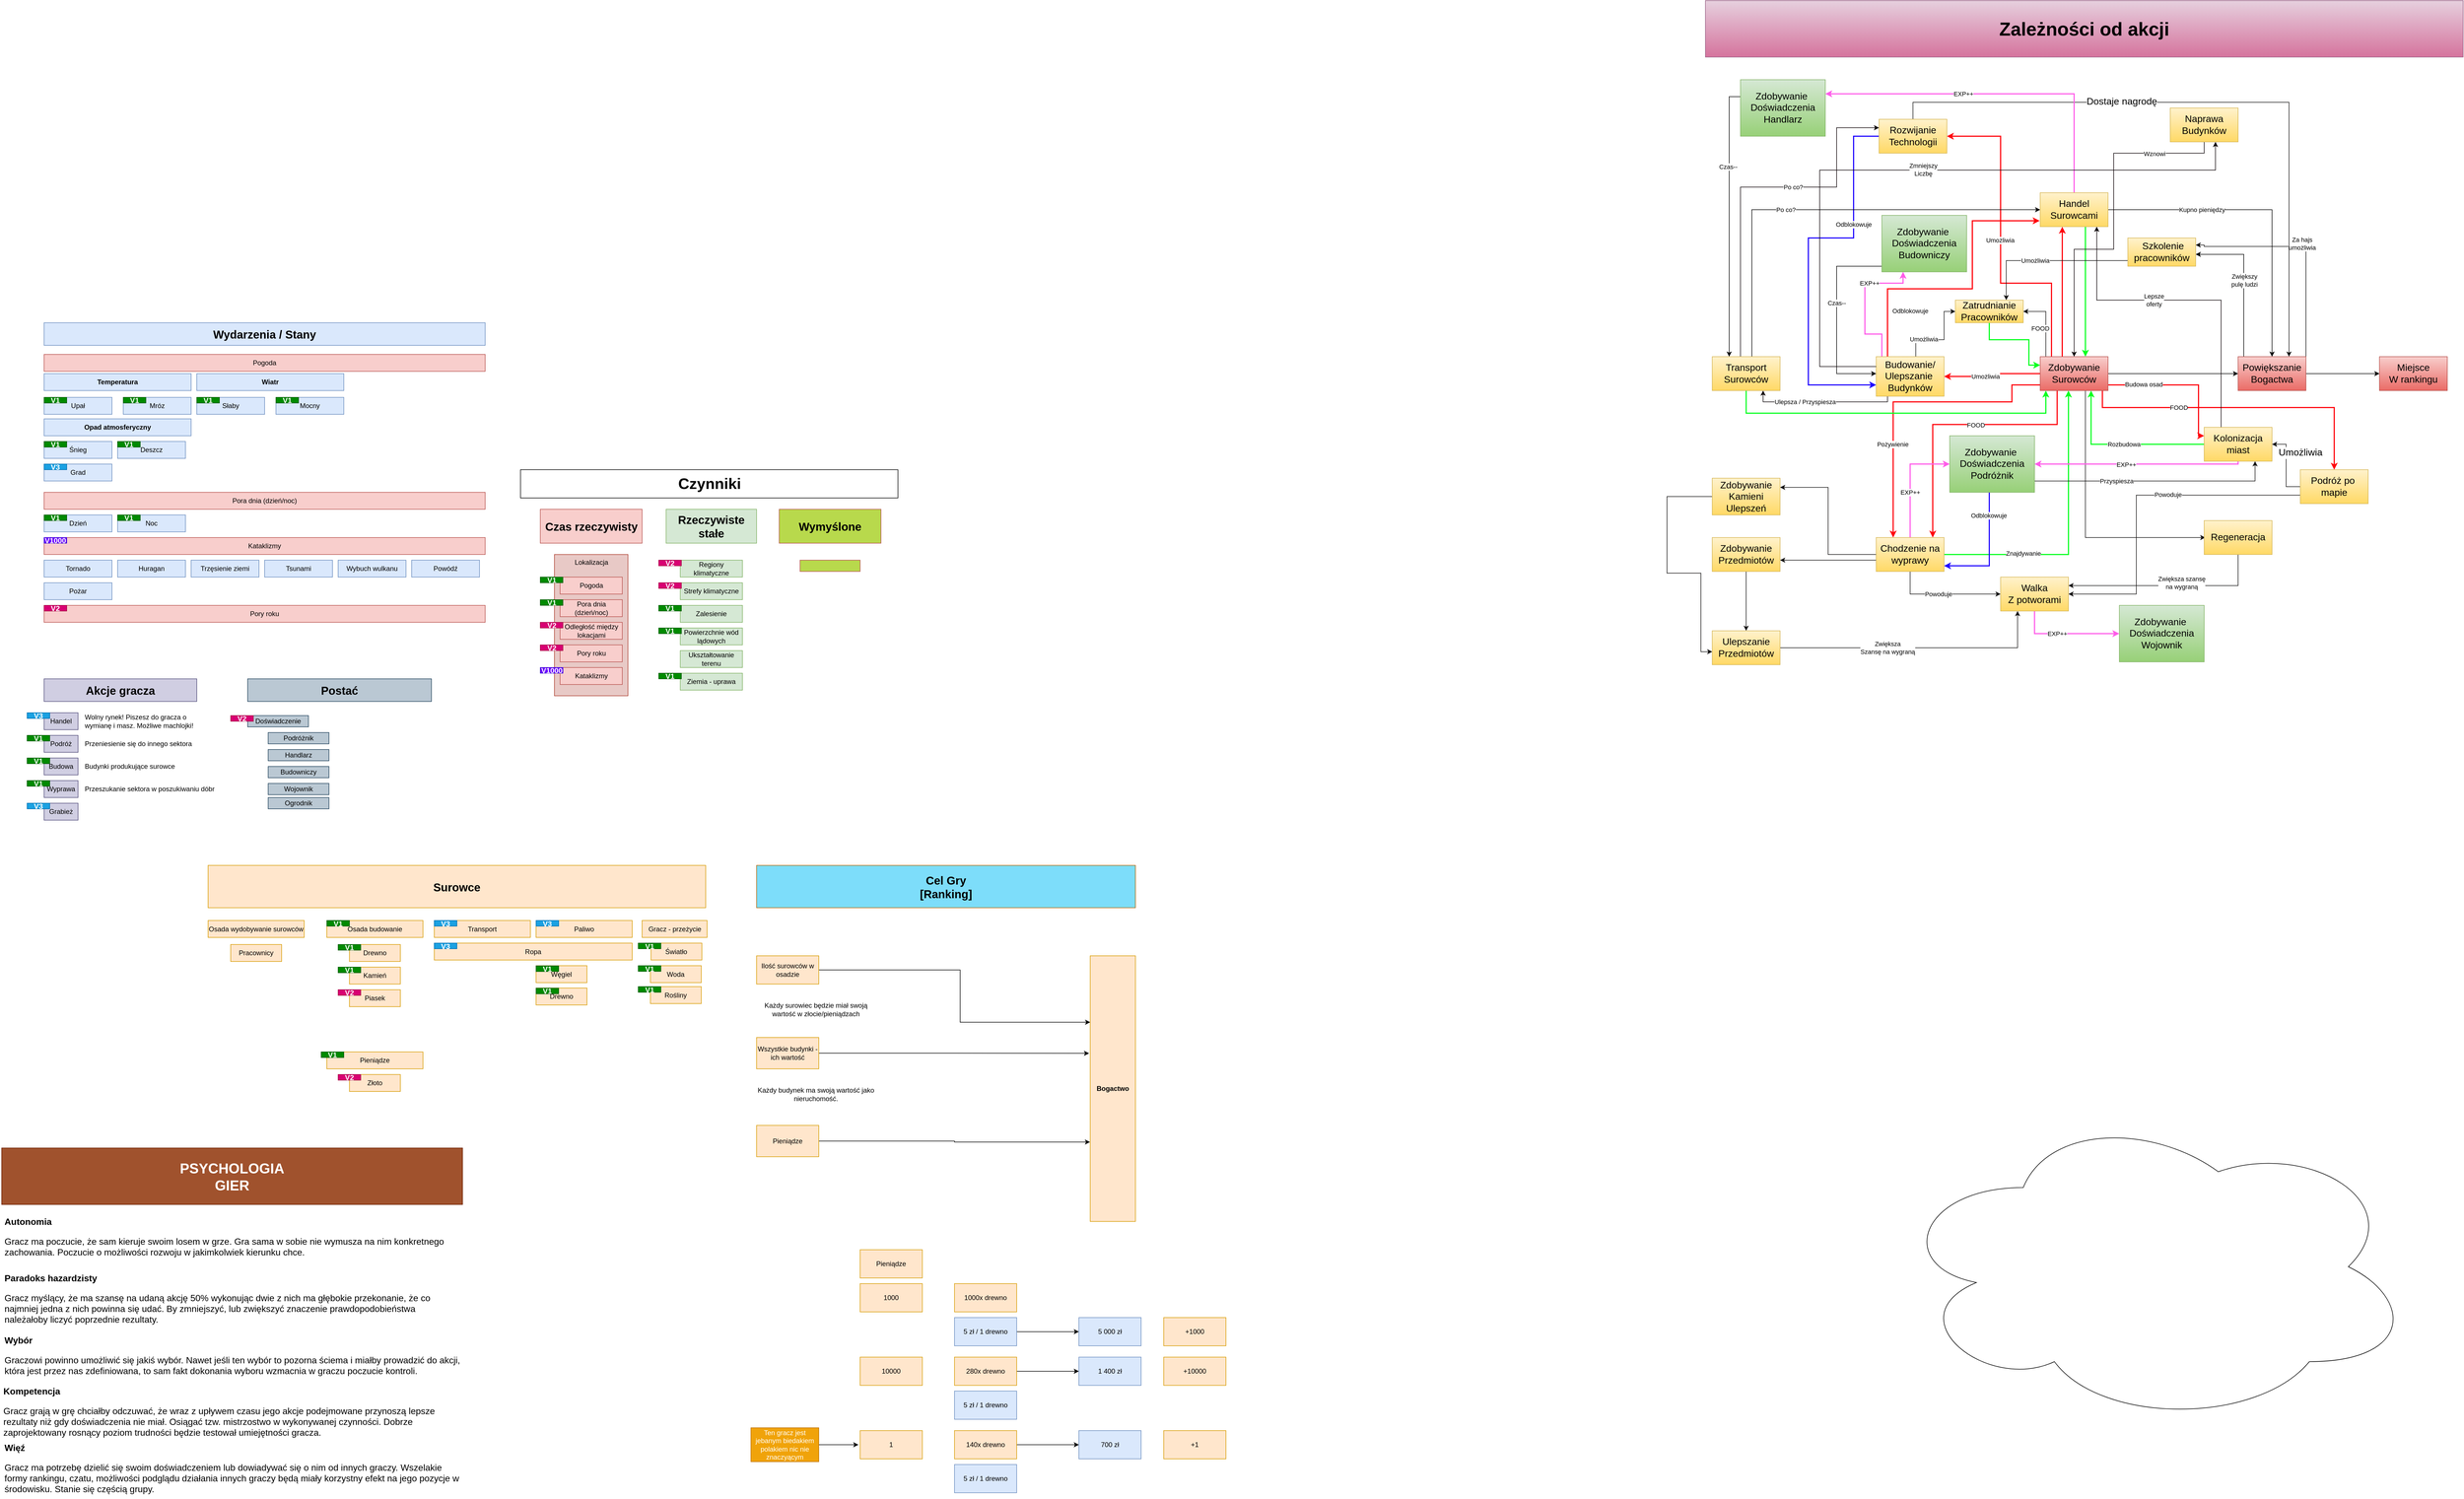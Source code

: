 <mxfile version="14.2.7" type="github" pages="9">
  <diagram id="s1T5G4_UyyOQQvvGk7o1" name="Główny diagram">
    <mxGraphModel dx="3076" dy="3220" grid="1" gridSize="10" guides="1" tooltips="1" connect="1" arrows="1" fold="1" page="1" pageScale="1" pageWidth="827" pageHeight="1169" math="0" shadow="0">
      <root>
        <mxCell id="0" />
        <mxCell id="1" parent="0" />
        <mxCell id="66ppqSFYWcakmLiYev5E-7" value="Lokalizacja" style="text;html=1;align=center;verticalAlign=top;whiteSpace=wrap;rounded=0;strokeColor=#ae4132;fillColor=#E8C9C6;" parent="1" vertex="1">
          <mxGeometry x="-637.5" y="-560" width="130" height="250" as="geometry" />
        </mxCell>
        <mxCell id="66ppqSFYWcakmLiYev5E-1" value="&lt;font style=&quot;font-size: 27px;&quot;&gt;Czynniki&lt;/font&gt;" style="text;html=1;align=center;verticalAlign=middle;whiteSpace=wrap;rounded=0;fontStyle=1;fontSize=27;fillColor=#ffffff;strokeColor=#000000;" parent="1" vertex="1">
          <mxGeometry x="-697.5" y="-710" width="667.5" height="50" as="geometry" />
        </mxCell>
        <mxCell id="66ppqSFYWcakmLiYev5E-3" value="Czas rzeczywisty" style="text;html=1;strokeColor=#b85450;fillColor=#f8cecc;align=center;verticalAlign=middle;whiteSpace=wrap;rounded=0;fontStyle=1;fontSize=20;" parent="1" vertex="1">
          <mxGeometry x="-662.5" y="-640" width="180" height="60" as="geometry" />
        </mxCell>
        <mxCell id="66ppqSFYWcakmLiYev5E-4" value="Rzeczywiste stałe" style="text;html=1;strokeColor=#82b366;align=center;verticalAlign=middle;whiteSpace=wrap;rounded=0;fillColor=#d5e8d4;fontStyle=1;fontSize=20;" parent="1" vertex="1">
          <mxGeometry x="-440" y="-640" width="160" height="60" as="geometry" />
        </mxCell>
        <mxCell id="66ppqSFYWcakmLiYev5E-5" value="Pogoda" style="text;html=1;strokeColor=#b85450;fillColor=#f8cecc;align=center;verticalAlign=middle;whiteSpace=wrap;rounded=0;" parent="1" vertex="1">
          <mxGeometry x="-627.5" y="-520" width="110" height="30" as="geometry" />
        </mxCell>
        <mxCell id="66ppqSFYWcakmLiYev5E-6" value="Pora dnia (dzień/noc)" style="text;html=1;strokeColor=#b85450;fillColor=#f8cecc;align=center;verticalAlign=middle;whiteSpace=wrap;rounded=0;" parent="1" vertex="1">
          <mxGeometry x="-627.5" y="-480" width="110" height="30" as="geometry" />
        </mxCell>
        <mxCell id="66ppqSFYWcakmLiYev5E-9" value="Odległość między lokacjami" style="text;html=1;strokeColor=#b85450;fillColor=#f8cecc;align=center;verticalAlign=middle;whiteSpace=wrap;rounded=0;" parent="1" vertex="1">
          <mxGeometry x="-627.5" y="-440" width="110" height="30" as="geometry" />
        </mxCell>
        <mxCell id="66ppqSFYWcakmLiYev5E-10" value="Pory roku" style="text;html=1;strokeColor=#b85450;fillColor=#f8cecc;align=center;verticalAlign=middle;whiteSpace=wrap;rounded=0;" parent="1" vertex="1">
          <mxGeometry x="-627.5" y="-400" width="110" height="30" as="geometry" />
        </mxCell>
        <mxCell id="66ppqSFYWcakmLiYev5E-13" value="Światło" style="text;html=1;strokeColor=#d79b00;align=center;verticalAlign=middle;whiteSpace=wrap;rounded=0;fillColor=#ffe6cc;" parent="1" vertex="1">
          <mxGeometry x="-466.75" y="127.5" width="90" height="30" as="geometry" />
        </mxCell>
        <mxCell id="66ppqSFYWcakmLiYev5E-14" value="Woda" style="text;html=1;strokeColor=#d79b00;align=center;verticalAlign=middle;whiteSpace=wrap;rounded=0;fillColor=#ffe6cc;" parent="1" vertex="1">
          <mxGeometry x="-467.75" y="167.5" width="90" height="30" as="geometry" />
        </mxCell>
        <mxCell id="66ppqSFYWcakmLiYev5E-15" value="Drewno" style="text;html=1;strokeColor=#d79b00;align=center;verticalAlign=middle;whiteSpace=wrap;rounded=0;fillColor=#ffe6cc;" parent="1" vertex="1">
          <mxGeometry x="-1000" y="130" width="90" height="30" as="geometry" />
        </mxCell>
        <mxCell id="66ppqSFYWcakmLiYev5E-17" value="Kamień" style="text;html=1;strokeColor=#d79b00;align=center;verticalAlign=middle;whiteSpace=wrap;rounded=0;fillColor=#ffe6cc;" parent="1" vertex="1">
          <mxGeometry x="-1000" y="170" width="90" height="30" as="geometry" />
        </mxCell>
        <mxCell id="66ppqSFYWcakmLiYev5E-20" value="Śnieg" style="text;html=1;strokeColor=#6c8ebf;align=center;verticalAlign=middle;whiteSpace=wrap;rounded=0;fillColor=#dae8fc;" parent="1" vertex="1">
          <mxGeometry x="-1540" y="-760" width="120" height="30" as="geometry" />
        </mxCell>
        <mxCell id="66ppqSFYWcakmLiYev5E-21" value="Upał" style="text;html=1;strokeColor=#6c8ebf;align=center;verticalAlign=middle;whiteSpace=wrap;rounded=0;fillColor=#dae8fc;" parent="1" vertex="1">
          <mxGeometry x="-1540" y="-838" width="120" height="30" as="geometry" />
        </mxCell>
        <mxCell id="66ppqSFYWcakmLiYev5E-22" value="Mróz" style="text;html=1;strokeColor=#6c8ebf;align=center;verticalAlign=middle;whiteSpace=wrap;rounded=0;fillColor=#dae8fc;" parent="1" vertex="1">
          <mxGeometry x="-1400" y="-838" width="120" height="30" as="geometry" />
        </mxCell>
        <mxCell id="66ppqSFYWcakmLiYev5E-23" value="Wiatr" style="text;html=1;strokeColor=#6c8ebf;align=center;verticalAlign=middle;whiteSpace=wrap;rounded=0;fillColor=#dae8fc;fontStyle=1" parent="1" vertex="1">
          <mxGeometry x="-1270" y="-880" width="260" height="30" as="geometry" />
        </mxCell>
        <mxCell id="66ppqSFYWcakmLiYev5E-24" value="Dzień" style="text;html=1;strokeColor=#6c8ebf;align=center;verticalAlign=middle;whiteSpace=wrap;rounded=0;fillColor=#dae8fc;" parent="1" vertex="1">
          <mxGeometry x="-1540" y="-630" width="120" height="30" as="geometry" />
        </mxCell>
        <mxCell id="66ppqSFYWcakmLiYev5E-25" value="Noc" style="text;html=1;strokeColor=#6c8ebf;align=center;verticalAlign=middle;whiteSpace=wrap;rounded=0;fillColor=#dae8fc;" parent="1" vertex="1">
          <mxGeometry x="-1410" y="-630" width="120" height="30" as="geometry" />
        </mxCell>
        <mxCell id="66ppqSFYWcakmLiYev5E-42" value="Pieniądze" style="text;html=1;strokeColor=#d79b00;align=center;verticalAlign=middle;whiteSpace=wrap;rounded=0;fillColor=#ffe6cc;" parent="1" vertex="1">
          <mxGeometry x="-1040" y="320" width="170" height="30" as="geometry" />
        </mxCell>
        <mxCell id="66ppqSFYWcakmLiYev5E-45" value="Gracz - przeżycie" style="text;html=1;strokeColor=#d79b00;align=center;verticalAlign=middle;whiteSpace=wrap;rounded=0;fillColor=#ffe6cc;" parent="1" vertex="1">
          <mxGeometry x="-482.5" y="87.5" width="115" height="30" as="geometry" />
        </mxCell>
        <mxCell id="66ppqSFYWcakmLiYev5E-46" value="Osada budowanie" style="text;html=1;strokeColor=#d79b00;align=center;verticalAlign=middle;whiteSpace=wrap;rounded=0;fillColor=#ffe6cc;" parent="1" vertex="1">
          <mxGeometry x="-1040" y="87.5" width="170" height="30" as="geometry" />
        </mxCell>
        <mxCell id="66ppqSFYWcakmLiYev5E-47" value="Regiony klimatyczne" style="text;html=1;strokeColor=#82b366;fillColor=#d5e8d4;align=center;verticalAlign=middle;whiteSpace=wrap;rounded=0;" parent="1" vertex="1">
          <mxGeometry x="-415" y="-550" width="110" height="30" as="geometry" />
        </mxCell>
        <mxCell id="66ppqSFYWcakmLiYev5E-48" value="Strefy klimatyczne" style="text;html=1;strokeColor=#82b366;fillColor=#d5e8d4;align=center;verticalAlign=middle;whiteSpace=wrap;rounded=0;" parent="1" vertex="1">
          <mxGeometry x="-415" y="-510" width="110" height="30" as="geometry" />
        </mxCell>
        <mxCell id="66ppqSFYWcakmLiYev5E-49" value="Zalesienie" style="text;html=1;strokeColor=#82b366;fillColor=#d5e8d4;align=center;verticalAlign=middle;whiteSpace=wrap;rounded=0;" parent="1" vertex="1">
          <mxGeometry x="-415" y="-470" width="110" height="30" as="geometry" />
        </mxCell>
        <mxCell id="66ppqSFYWcakmLiYev5E-50" value="Powierzchnie wód lądowych" style="text;html=1;strokeColor=#82b366;fillColor=#d5e8d4;align=center;verticalAlign=middle;whiteSpace=wrap;rounded=0;" parent="1" vertex="1">
          <mxGeometry x="-415" y="-430" width="110" height="30" as="geometry" />
        </mxCell>
        <mxCell id="66ppqSFYWcakmLiYev5E-51" value="Ukształtowanie terenu" style="text;html=1;strokeColor=#82b366;fillColor=#d5e8d4;align=center;verticalAlign=middle;whiteSpace=wrap;rounded=0;" parent="1" vertex="1">
          <mxGeometry x="-415" y="-390" width="110" height="30" as="geometry" />
        </mxCell>
        <mxCell id="oXAvsfGYZr8Y8UCK608o-1" value="Surowce" style="text;html=1;strokeColor=#d79b00;align=center;verticalAlign=middle;whiteSpace=wrap;rounded=0;fillColor=#ffe6cc;fontStyle=1;fontSize=20;" parent="1" vertex="1">
          <mxGeometry x="-1250" y="-10" width="880" height="75" as="geometry" />
        </mxCell>
        <mxCell id="oXAvsfGYZr8Y8UCK608o-2" value="Wydarzenia / Stany" style="text;html=1;strokeColor=#6c8ebf;align=center;verticalAlign=middle;whiteSpace=wrap;rounded=0;fillColor=#dae8fc;fontStyle=1;fontSize=20;" parent="1" vertex="1">
          <mxGeometry x="-1540" y="-970" width="780" height="40" as="geometry" />
        </mxCell>
        <mxCell id="oXAvsfGYZr8Y8UCK608o-3" value="Złoto" style="text;html=1;strokeColor=#d79b00;align=center;verticalAlign=middle;whiteSpace=wrap;rounded=0;fillColor=#ffe6cc;" parent="1" vertex="1">
          <mxGeometry x="-1000" y="360" width="90" height="30" as="geometry" />
        </mxCell>
        <mxCell id="-8hV_uR0am9r289qLI6k-5" value="Akcje gracza" style="text;html=1;strokeColor=#56517e;fillColor=#d0cee2;align=center;verticalAlign=middle;whiteSpace=wrap;rounded=0;fontSize=20;fontStyle=1" parent="1" vertex="1">
          <mxGeometry x="-1540" y="-340" width="270" height="40" as="geometry" />
        </mxCell>
        <mxCell id="-8hV_uR0am9r289qLI6k-6" value="" style="ellipse;shape=cloud;whiteSpace=wrap;html=1;fontSize=20;" parent="1" vertex="1">
          <mxGeometry x="1730" y="420" width="920" height="560" as="geometry" />
        </mxCell>
        <mxCell id="-8hV_uR0am9r289qLI6k-7" value="&lt;font style=&quot;font-size: 12px&quot;&gt;Handel&lt;/font&gt;" style="text;html=1;strokeColor=#56517e;fillColor=#d0cee2;align=center;verticalAlign=middle;whiteSpace=wrap;rounded=0;fontSize=12;fontStyle=0" parent="1" vertex="1">
          <mxGeometry x="-1540" y="-280" width="60" height="30" as="geometry" />
        </mxCell>
        <mxCell id="-8hV_uR0am9r289qLI6k-8" value="&lt;font style=&quot;font-size: 12px&quot;&gt;Podróż&lt;/font&gt;" style="text;html=1;strokeColor=#56517e;fillColor=#d0cee2;align=center;verticalAlign=middle;whiteSpace=wrap;rounded=0;fontSize=12;fontStyle=0" parent="1" vertex="1">
          <mxGeometry x="-1540" y="-240" width="60" height="30" as="geometry" />
        </mxCell>
        <mxCell id="-8hV_uR0am9r289qLI6k-9" value="&lt;font style=&quot;font-size: 12px&quot;&gt;Budowa&lt;/font&gt;" style="text;html=1;strokeColor=#56517e;fillColor=#d0cee2;align=center;verticalAlign=middle;whiteSpace=wrap;rounded=0;fontSize=12;fontStyle=0" parent="1" vertex="1">
          <mxGeometry x="-1540" y="-200" width="60" height="30" as="geometry" />
        </mxCell>
        <mxCell id="-8hV_uR0am9r289qLI6k-10" value="&lt;font style=&quot;font-size: 12px&quot;&gt;Wyprawa&lt;/font&gt;" style="text;html=1;strokeColor=#56517e;fillColor=#d0cee2;align=center;verticalAlign=middle;whiteSpace=wrap;rounded=0;fontSize=12;fontStyle=0" parent="1" vertex="1">
          <mxGeometry x="-1540" y="-160" width="60" height="30" as="geometry" />
        </mxCell>
        <mxCell id="-8hV_uR0am9r289qLI6k-11" value="&lt;font style=&quot;font-size: 12px&quot;&gt;Grabież&lt;/font&gt;" style="text;html=1;strokeColor=#56517e;fillColor=#d0cee2;align=center;verticalAlign=middle;whiteSpace=wrap;rounded=0;fontSize=12;fontStyle=0" parent="1" vertex="1">
          <mxGeometry x="-1540" y="-120" width="60" height="30" as="geometry" />
        </mxCell>
        <mxCell id="-8hV_uR0am9r289qLI6k-12" value="Pogoda" style="text;html=1;strokeColor=#b85450;fillColor=#f8cecc;align=center;verticalAlign=middle;whiteSpace=wrap;rounded=0;" parent="1" vertex="1">
          <mxGeometry x="-1540" y="-914" width="780" height="30" as="geometry" />
        </mxCell>
        <mxCell id="-8hV_uR0am9r289qLI6k-13" value="Pora dnia (dzień/noc)" style="text;html=1;strokeColor=#b85450;fillColor=#f8cecc;align=center;verticalAlign=middle;whiteSpace=wrap;rounded=0;" parent="1" vertex="1">
          <mxGeometry x="-1540" y="-670" width="780" height="30" as="geometry" />
        </mxCell>
        <mxCell id="-8hV_uR0am9r289qLI6k-14" value="Kataklizmy" style="text;html=1;strokeColor=#b85450;fillColor=#f8cecc;align=center;verticalAlign=middle;whiteSpace=wrap;rounded=0;" parent="1" vertex="1">
          <mxGeometry x="-1540" y="-590" width="780" height="30" as="geometry" />
        </mxCell>
        <mxCell id="-8hV_uR0am9r289qLI6k-15" value="Tornado" style="text;html=1;strokeColor=#6c8ebf;align=center;verticalAlign=middle;whiteSpace=wrap;rounded=0;fillColor=#dae8fc;" parent="1" vertex="1">
          <mxGeometry x="-1540" y="-550" width="120" height="30" as="geometry" />
        </mxCell>
        <mxCell id="-8hV_uR0am9r289qLI6k-16" value="Huragan" style="text;html=1;strokeColor=#6c8ebf;align=center;verticalAlign=middle;whiteSpace=wrap;rounded=0;fillColor=#dae8fc;" parent="1" vertex="1">
          <mxGeometry x="-1410" y="-550" width="120" height="30" as="geometry" />
        </mxCell>
        <mxCell id="-8hV_uR0am9r289qLI6k-17" value="Trzęsienie ziemi" style="text;html=1;strokeColor=#6c8ebf;align=center;verticalAlign=middle;whiteSpace=wrap;rounded=0;fillColor=#dae8fc;" parent="1" vertex="1">
          <mxGeometry x="-1280" y="-550" width="120" height="30" as="geometry" />
        </mxCell>
        <mxCell id="-8hV_uR0am9r289qLI6k-19" value="Tsunami" style="text;html=1;strokeColor=#6c8ebf;align=center;verticalAlign=middle;whiteSpace=wrap;rounded=0;fillColor=#dae8fc;" parent="1" vertex="1">
          <mxGeometry x="-1150" y="-550" width="120" height="30" as="geometry" />
        </mxCell>
        <mxCell id="-8hV_uR0am9r289qLI6k-20" value="Wybuch wulkanu" style="text;html=1;strokeColor=#6c8ebf;align=center;verticalAlign=middle;whiteSpace=wrap;rounded=0;fillColor=#dae8fc;" parent="1" vertex="1">
          <mxGeometry x="-1020" y="-550" width="120" height="30" as="geometry" />
        </mxCell>
        <mxCell id="-8hV_uR0am9r289qLI6k-21" value="Powódź" style="text;html=1;strokeColor=#6c8ebf;align=center;verticalAlign=middle;whiteSpace=wrap;rounded=0;fillColor=#dae8fc;" parent="1" vertex="1">
          <mxGeometry x="-890" y="-550" width="120" height="30" as="geometry" />
        </mxCell>
        <mxCell id="-8hV_uR0am9r289qLI6k-22" value="Pożar" style="text;html=1;strokeColor=#6c8ebf;align=center;verticalAlign=middle;whiteSpace=wrap;rounded=0;fillColor=#dae8fc;" parent="1" vertex="1">
          <mxGeometry x="-1540" y="-510" width="120" height="30" as="geometry" />
        </mxCell>
        <mxCell id="459erpeiZZJnGHnjitM--6" value="Piasek" style="text;html=1;strokeColor=#d79b00;align=center;verticalAlign=middle;whiteSpace=wrap;rounded=0;fillColor=#ffe6cc;" parent="1" vertex="1">
          <mxGeometry x="-1000" y="210" width="90" height="30" as="geometry" />
        </mxCell>
        <mxCell id="459erpeiZZJnGHnjitM--8" value="Węgiel" style="text;html=1;strokeColor=#d79b00;align=center;verticalAlign=middle;whiteSpace=wrap;rounded=0;fillColor=#ffe6cc;" parent="1" vertex="1">
          <mxGeometry x="-670" y="167.5" width="90" height="30" as="geometry" />
        </mxCell>
        <mxCell id="459erpeiZZJnGHnjitM--20" value="Temperatura" style="text;html=1;strokeColor=#6c8ebf;align=center;verticalAlign=middle;whiteSpace=wrap;rounded=0;fillColor=#dae8fc;fontStyle=1" parent="1" vertex="1">
          <mxGeometry x="-1540" y="-880" width="260" height="30" as="geometry" />
        </mxCell>
        <mxCell id="459erpeiZZJnGHnjitM--21" value="Opad atmosferyczny" style="text;html=1;strokeColor=#6c8ebf;align=center;verticalAlign=middle;whiteSpace=wrap;rounded=0;fillColor=#dae8fc;fontStyle=1" parent="1" vertex="1">
          <mxGeometry x="-1540" y="-800" width="260" height="30" as="geometry" />
        </mxCell>
        <mxCell id="459erpeiZZJnGHnjitM--22" value="Deszcz" style="text;html=1;strokeColor=#6c8ebf;align=center;verticalAlign=middle;whiteSpace=wrap;rounded=0;fillColor=#dae8fc;" parent="1" vertex="1">
          <mxGeometry x="-1410" y="-760" width="120" height="30" as="geometry" />
        </mxCell>
        <mxCell id="459erpeiZZJnGHnjitM--23" value="Grad" style="text;html=1;strokeColor=#6c8ebf;align=center;verticalAlign=middle;whiteSpace=wrap;rounded=0;fillColor=#dae8fc;" parent="1" vertex="1">
          <mxGeometry x="-1540" y="-720" width="120" height="30" as="geometry" />
        </mxCell>
        <mxCell id="459erpeiZZJnGHnjitM--24" value="Słaby" style="text;html=1;strokeColor=#6c8ebf;align=center;verticalAlign=middle;whiteSpace=wrap;rounded=0;fillColor=#dae8fc;" parent="1" vertex="1">
          <mxGeometry x="-1270" y="-838" width="120" height="30" as="geometry" />
        </mxCell>
        <mxCell id="459erpeiZZJnGHnjitM--25" value="Mocny" style="text;html=1;strokeColor=#6c8ebf;align=center;verticalAlign=middle;whiteSpace=wrap;rounded=0;fillColor=#dae8fc;" parent="1" vertex="1">
          <mxGeometry x="-1130" y="-838" width="120" height="30" as="geometry" />
        </mxCell>
        <mxCell id="459erpeiZZJnGHnjitM--26" value="Ropa" style="text;html=1;strokeColor=#d79b00;align=center;verticalAlign=middle;whiteSpace=wrap;rounded=0;fillColor=#ffe6cc;" parent="1" vertex="1">
          <mxGeometry x="-850" y="127.5" width="350" height="30" as="geometry" />
        </mxCell>
        <mxCell id="nHfbyOKPsdQzL7QEbSeV-1" value="Postać" style="text;html=1;strokeColor=#23445d;align=center;verticalAlign=middle;whiteSpace=wrap;rounded=0;fillColor=#bac8d3;fontStyle=1;fontSize=20;" parent="1" vertex="1">
          <mxGeometry x="-1180" y="-340" width="325" height="40" as="geometry" />
        </mxCell>
        <mxCell id="nHfbyOKPsdQzL7QEbSeV-2" value="Doświadczenie" style="text;html=1;strokeColor=#23445d;align=center;verticalAlign=middle;whiteSpace=wrap;rounded=0;fillColor=#bac8d3;fontStyle=0;fontSize=12;" parent="1" vertex="1">
          <mxGeometry x="-1180" y="-275" width="107.5" height="20" as="geometry" />
        </mxCell>
        <mxCell id="nHfbyOKPsdQzL7QEbSeV-4" value="Przeniesienie się do innego sektora" style="text;html=1;strokeColor=none;fillColor=none;align=left;verticalAlign=middle;whiteSpace=wrap;rounded=0;fontSize=12;" parent="1" vertex="1">
          <mxGeometry x="-1470" y="-235" width="220" height="20" as="geometry" />
        </mxCell>
        <mxCell id="nHfbyOKPsdQzL7QEbSeV-5" value="Przeszukanie sektora w poszukiwaniu dóbr" style="text;html=1;strokeColor=none;fillColor=none;align=left;verticalAlign=middle;whiteSpace=wrap;rounded=0;fontSize=12;" parent="1" vertex="1">
          <mxGeometry x="-1470" y="-155" width="260" height="20" as="geometry" />
        </mxCell>
        <mxCell id="E7wzpauJ5o3vNnoUzGb9-1" value="Podróżnik" style="text;html=1;strokeColor=#23445d;align=center;verticalAlign=middle;whiteSpace=wrap;rounded=0;fillColor=#bac8d3;fontStyle=0;fontSize=12;" parent="1" vertex="1">
          <mxGeometry x="-1143.75" y="-245" width="107.5" height="20" as="geometry" />
        </mxCell>
        <mxCell id="E7wzpauJ5o3vNnoUzGb9-2" value="Handlarz" style="text;html=1;strokeColor=#23445d;align=center;verticalAlign=middle;whiteSpace=wrap;rounded=0;fillColor=#bac8d3;fontStyle=0;fontSize=12;" parent="1" vertex="1">
          <mxGeometry x="-1143.75" y="-215" width="107.5" height="20" as="geometry" />
        </mxCell>
        <mxCell id="E7wzpauJ5o3vNnoUzGb9-3" value="Budowniczy" style="text;html=1;strokeColor=#23445d;align=center;verticalAlign=middle;whiteSpace=wrap;rounded=0;fillColor=#bac8d3;fontStyle=0;fontSize=12;" parent="1" vertex="1">
          <mxGeometry x="-1143.75" y="-185" width="107.5" height="20" as="geometry" />
        </mxCell>
        <mxCell id="E7wzpauJ5o3vNnoUzGb9-4" value="Wojownik" style="text;html=1;strokeColor=#23445d;align=center;verticalAlign=middle;whiteSpace=wrap;rounded=0;fillColor=#bac8d3;fontStyle=0;fontSize=12;" parent="1" vertex="1">
          <mxGeometry x="-1143.75" y="-155" width="107.5" height="20" as="geometry" />
        </mxCell>
        <mxCell id="E7wzpauJ5o3vNnoUzGb9-5" value="Kataklizmy" style="text;html=1;strokeColor=#b85450;fillColor=#f8cecc;align=center;verticalAlign=middle;whiteSpace=wrap;rounded=0;" parent="1" vertex="1">
          <mxGeometry x="-627.5" y="-360" width="110" height="30" as="geometry" />
        </mxCell>
        <mxCell id="E7wzpauJ5o3vNnoUzGb9-6" value="Pory roku" style="text;html=1;strokeColor=#b85450;fillColor=#f8cecc;align=center;verticalAlign=middle;whiteSpace=wrap;rounded=0;" parent="1" vertex="1">
          <mxGeometry x="-1540" y="-470" width="780" height="30" as="geometry" />
        </mxCell>
        <mxCell id="E7wzpauJ5o3vNnoUzGb9-7" value="Budynki produkujące surowce" style="text;html=1;strokeColor=none;fillColor=none;align=left;verticalAlign=middle;whiteSpace=wrap;rounded=0;fontSize=12;" parent="1" vertex="1">
          <mxGeometry x="-1470" y="-195" width="185" height="20" as="geometry" />
        </mxCell>
        <mxCell id="E7wzpauJ5o3vNnoUzGb9-8" value="Wolny rynek! Piszesz do gracza o wymianę i masz. Możliwe machlojki!" style="text;html=1;strokeColor=none;fillColor=none;align=left;verticalAlign=middle;whiteSpace=wrap;rounded=0;fontSize=12;" parent="1" vertex="1">
          <mxGeometry x="-1470" y="-275" width="230" height="20" as="geometry" />
        </mxCell>
        <mxCell id="ixROEpND-YVft21zMLNe-8" value="Transport" style="text;html=1;strokeColor=#d79b00;align=center;verticalAlign=middle;whiteSpace=wrap;rounded=0;fillColor=#ffe6cc;" parent="1" vertex="1">
          <mxGeometry x="-850" y="87.5" width="170" height="30" as="geometry" />
        </mxCell>
        <mxCell id="ixROEpND-YVft21zMLNe-9" value="Cel Gry&lt;br&gt;[Ranking]" style="text;html=1;strokeColor=#b46504;align=center;verticalAlign=middle;whiteSpace=wrap;rounded=0;fontStyle=1;fontSize=20;fillColor=#7DDDFA;" parent="1" vertex="1">
          <mxGeometry x="-280" y="-10" width="670" height="75" as="geometry" />
        </mxCell>
        <mxCell id="ixROEpND-YVft21zMLNe-13" value="Bogactwo" style="text;html=1;strokeColor=#d79b00;align=center;verticalAlign=middle;whiteSpace=wrap;rounded=0;fillColor=#ffe6cc;fontStyle=1" parent="1" vertex="1">
          <mxGeometry x="310" y="150" width="80" height="470" as="geometry" />
        </mxCell>
        <mxCell id="M4L2I2qzeSbnGrcLcPVJ-5" style="edgeStyle=orthogonalEdgeStyle;rounded=0;orthogonalLoop=1;jettySize=auto;html=1;entryX=0;entryY=0.25;entryDx=0;entryDy=0;fontSize=12;" parent="1" source="ixROEpND-YVft21zMLNe-15" target="ixROEpND-YVft21zMLNe-13" edge="1">
          <mxGeometry relative="1" as="geometry">
            <Array as="points">
              <mxPoint x="80" y="175" />
              <mxPoint x="80" y="267" />
            </Array>
          </mxGeometry>
        </mxCell>
        <mxCell id="ixROEpND-YVft21zMLNe-15" value="Ilość surowców w osadzie" style="text;html=1;strokeColor=#d79b00;align=center;verticalAlign=middle;whiteSpace=wrap;rounded=0;fillColor=#ffe6cc;" parent="1" vertex="1">
          <mxGeometry x="-280" y="150" width="110" height="50" as="geometry" />
        </mxCell>
        <mxCell id="ixROEpND-YVft21zMLNe-17" value="Paliwo" style="text;html=1;strokeColor=#d79b00;align=center;verticalAlign=middle;whiteSpace=wrap;rounded=0;fillColor=#ffe6cc;" parent="1" vertex="1">
          <mxGeometry x="-670" y="87.5" width="170" height="30" as="geometry" />
        </mxCell>
        <mxCell id="ixROEpND-YVft21zMLNe-18" value="Drewno" style="text;html=1;strokeColor=#d79b00;align=center;verticalAlign=middle;whiteSpace=wrap;rounded=0;fillColor=#ffe6cc;" parent="1" vertex="1">
          <mxGeometry x="-670" y="207" width="90" height="30" as="geometry" />
        </mxCell>
        <mxCell id="ixROEpND-YVft21zMLNe-19" value="Ogrodnik" style="text;html=1;strokeColor=#23445d;align=center;verticalAlign=middle;whiteSpace=wrap;rounded=0;fillColor=#bac8d3;fontStyle=0;fontSize=12;" parent="1" vertex="1">
          <mxGeometry x="-1143.75" y="-130" width="107.5" height="20" as="geometry" />
        </mxCell>
        <mxCell id="waTGhCp54R458pH0UF0M-2" value="V1" style="rounded=0;whiteSpace=wrap;html=1;fontSize=13;fontStyle=1;fillColor=#008a00;strokeColor=#005700;fontColor=#ffffff;" parent="1" vertex="1">
          <mxGeometry x="-1570" y="-240" width="40" height="10" as="geometry" />
        </mxCell>
        <mxCell id="waTGhCp54R458pH0UF0M-4" value="V1" style="rounded=0;whiteSpace=wrap;html=1;fontSize=13;fontStyle=1;fillColor=#008a00;strokeColor=#005700;fontColor=#ffffff;" parent="1" vertex="1">
          <mxGeometry x="-1570" y="-160" width="40" height="10" as="geometry" />
        </mxCell>
        <mxCell id="waTGhCp54R458pH0UF0M-5" value="V1" style="rounded=0;whiteSpace=wrap;html=1;fontSize=13;fontStyle=1;fillColor=#008a00;strokeColor=#005700;fontColor=#ffffff;" parent="1" vertex="1">
          <mxGeometry x="-662.5" y="-520" width="40" height="10" as="geometry" />
        </mxCell>
        <mxCell id="waTGhCp54R458pH0UF0M-6" value="V1" style="rounded=0;whiteSpace=wrap;html=1;fontSize=13;fontStyle=1;fillColor=#008a00;strokeColor=#005700;fontColor=#ffffff;" parent="1" vertex="1">
          <mxGeometry x="-662.5" y="-480" width="40" height="10" as="geometry" />
        </mxCell>
        <mxCell id="waTGhCp54R458pH0UF0M-8" value="V1" style="rounded=0;whiteSpace=wrap;html=1;fontSize=13;fontStyle=1;fillColor=#008a00;strokeColor=#005700;fontColor=#ffffff;" parent="1" vertex="1">
          <mxGeometry x="-453" y="-470" width="40" height="10" as="geometry" />
        </mxCell>
        <mxCell id="waTGhCp54R458pH0UF0M-9" value="V1" style="rounded=0;whiteSpace=wrap;html=1;fontSize=13;fontStyle=1;fillColor=#008a00;strokeColor=#005700;fontColor=#ffffff;" parent="1" vertex="1">
          <mxGeometry x="-453" y="-430" width="40" height="10" as="geometry" />
        </mxCell>
        <mxCell id="waTGhCp54R458pH0UF0M-10" value="V1" style="rounded=0;whiteSpace=wrap;html=1;fontSize=13;fontStyle=1;fillColor=#008a00;strokeColor=#005700;fontColor=#ffffff;" parent="1" vertex="1">
          <mxGeometry x="-1270" y="-838" width="40" height="10" as="geometry" />
        </mxCell>
        <mxCell id="waTGhCp54R458pH0UF0M-11" value="V1" style="rounded=0;whiteSpace=wrap;html=1;fontSize=13;fontStyle=1;fillColor=#008a00;strokeColor=#005700;fontColor=#ffffff;" parent="1" vertex="1">
          <mxGeometry x="-1130" y="-838" width="40" height="10" as="geometry" />
        </mxCell>
        <mxCell id="waTGhCp54R458pH0UF0M-12" value="V1" style="rounded=0;whiteSpace=wrap;html=1;fontSize=13;fontStyle=1;fillColor=#008a00;strokeColor=#005700;fontColor=#ffffff;" parent="1" vertex="1">
          <mxGeometry x="-1540" y="-838" width="40" height="10" as="geometry" />
        </mxCell>
        <mxCell id="waTGhCp54R458pH0UF0M-13" value="V1" style="rounded=0;whiteSpace=wrap;html=1;fontSize=13;fontStyle=1;fillColor=#008a00;strokeColor=#005700;fontColor=#ffffff;" parent="1" vertex="1">
          <mxGeometry x="-1400" y="-838" width="40" height="10" as="geometry" />
        </mxCell>
        <mxCell id="waTGhCp54R458pH0UF0M-14" value="V1" style="rounded=0;whiteSpace=wrap;html=1;fontSize=13;fontStyle=1;fillColor=#008a00;strokeColor=#005700;fontColor=#ffffff;" parent="1" vertex="1">
          <mxGeometry x="-1540" y="-760" width="40" height="10" as="geometry" />
        </mxCell>
        <mxCell id="waTGhCp54R458pH0UF0M-15" value="V1" style="rounded=0;whiteSpace=wrap;html=1;fontSize=13;fontStyle=1;fillColor=#008a00;strokeColor=#005700;fontColor=#ffffff;" parent="1" vertex="1">
          <mxGeometry x="-1410" y="-760" width="40" height="10" as="geometry" />
        </mxCell>
        <mxCell id="waTGhCp54R458pH0UF0M-17" value="V1" style="rounded=0;whiteSpace=wrap;html=1;fontSize=13;fontStyle=1;fillColor=#008a00;strokeColor=#005700;fontColor=#ffffff;" parent="1" vertex="1">
          <mxGeometry x="-1540" y="-630" width="40" height="10" as="geometry" />
        </mxCell>
        <mxCell id="waTGhCp54R458pH0UF0M-18" value="V1" style="rounded=0;whiteSpace=wrap;html=1;fontSize=13;fontStyle=1;fillColor=#008a00;strokeColor=#005700;fontColor=#ffffff;" parent="1" vertex="1">
          <mxGeometry x="-1410" y="-630" width="40" height="10" as="geometry" />
        </mxCell>
        <mxCell id="waTGhCp54R458pH0UF0M-21" value="V1" style="rounded=0;whiteSpace=wrap;html=1;fontSize=13;fontStyle=1;fillColor=#008a00;strokeColor=#005700;fontColor=#ffffff;" parent="1" vertex="1">
          <mxGeometry x="-1020" y="130" width="40" height="10" as="geometry" />
        </mxCell>
        <mxCell id="waTGhCp54R458pH0UF0M-22" value="V1" style="rounded=0;whiteSpace=wrap;html=1;fontSize=13;fontStyle=1;fillColor=#008a00;strokeColor=#005700;fontColor=#ffffff;" parent="1" vertex="1">
          <mxGeometry x="-1020" y="170" width="40" height="10" as="geometry" />
        </mxCell>
        <mxCell id="waTGhCp54R458pH0UF0M-23" value="V1" style="rounded=0;whiteSpace=wrap;html=1;fontSize=13;fontStyle=1;fillColor=#008a00;strokeColor=#005700;fontColor=#ffffff;" parent="1" vertex="1">
          <mxGeometry x="-489.25" y="167.5" width="40" height="10" as="geometry" />
        </mxCell>
        <mxCell id="waTGhCp54R458pH0UF0M-24" value="V1" style="rounded=0;whiteSpace=wrap;html=1;fontSize=13;fontStyle=1;fillColor=#008a00;strokeColor=#005700;fontColor=#ffffff;" parent="1" vertex="1">
          <mxGeometry x="-489.25" y="127.5" width="40" height="10" as="geometry" />
        </mxCell>
        <mxCell id="waTGhCp54R458pH0UF0M-25" value="V1" style="rounded=0;whiteSpace=wrap;html=1;fontSize=13;fontStyle=1;fillColor=#008a00;strokeColor=#005700;fontColor=#ffffff;" parent="1" vertex="1">
          <mxGeometry x="-1050" y="320" width="40" height="10" as="geometry" />
        </mxCell>
        <mxCell id="XuCBXblhuC3XOCB6aSPP-1" value="Rośliny" style="text;html=1;strokeColor=#d79b00;align=center;verticalAlign=middle;whiteSpace=wrap;rounded=0;fillColor=#ffe6cc;" parent="1" vertex="1">
          <mxGeometry x="-467.75" y="204.5" width="90" height="30" as="geometry" />
        </mxCell>
        <mxCell id="XuCBXblhuC3XOCB6aSPP-2" value="V1" style="rounded=0;whiteSpace=wrap;html=1;fontSize=13;fontStyle=1;fillColor=#008a00;strokeColor=#005700;fontColor=#ffffff;" parent="1" vertex="1">
          <mxGeometry x="-489.25" y="204.5" width="40" height="10" as="geometry" />
        </mxCell>
        <mxCell id="XuCBXblhuC3XOCB6aSPP-3" value="Ziemia - uprawa" style="text;html=1;strokeColor=#82b366;fillColor=#d5e8d4;align=center;verticalAlign=middle;whiteSpace=wrap;rounded=0;" parent="1" vertex="1">
          <mxGeometry x="-415" y="-350" width="110" height="30" as="geometry" />
        </mxCell>
        <mxCell id="Z3U-8vSSL72EjK_b6uGn-1" value="V2" style="rounded=0;whiteSpace=wrap;html=1;fontSize=13;fontStyle=1;fillColor=#d80073;strokeColor=#A50040;fontColor=#ffffff;" parent="1" vertex="1">
          <mxGeometry x="-1210" y="-275" width="40" height="10" as="geometry" />
        </mxCell>
        <mxCell id="Z3U-8vSSL72EjK_b6uGn-3" value="V1000" style="rounded=0;whiteSpace=wrap;html=1;fontSize=13;fontStyle=1;fillColor=#6a00ff;strokeColor=#3700CC;fontColor=#ffffff;" parent="1" vertex="1">
          <mxGeometry x="-1540" y="-590" width="40" height="10" as="geometry" />
        </mxCell>
        <mxCell id="Z3U-8vSSL72EjK_b6uGn-11" value="V2" style="rounded=0;whiteSpace=wrap;html=1;fontSize=13;fontStyle=1;fillColor=#d80073;strokeColor=#A50040;fontColor=#ffffff;" parent="1" vertex="1">
          <mxGeometry x="-1540" y="-470" width="40" height="10" as="geometry" />
        </mxCell>
        <mxCell id="Z3U-8vSSL72EjK_b6uGn-12" value="V2" style="rounded=0;whiteSpace=wrap;html=1;fontSize=13;fontStyle=1;fillColor=#d80073;strokeColor=#A50040;fontColor=#ffffff;" parent="1" vertex="1">
          <mxGeometry x="-662.5" y="-400" width="40" height="10" as="geometry" />
        </mxCell>
        <mxCell id="Z3U-8vSSL72EjK_b6uGn-13" value="V2" style="rounded=0;whiteSpace=wrap;html=1;fontSize=13;fontStyle=1;fillColor=#d80073;strokeColor=#A50040;fontColor=#ffffff;" parent="1" vertex="1">
          <mxGeometry x="-662.5" y="-440" width="40" height="10" as="geometry" />
        </mxCell>
        <mxCell id="Z3U-8vSSL72EjK_b6uGn-14" value="V1000" style="rounded=0;whiteSpace=wrap;html=1;fontSize=13;fontStyle=1;fillColor=#6a00ff;strokeColor=#3700CC;fontColor=#ffffff;" parent="1" vertex="1">
          <mxGeometry x="-662.5" y="-360" width="40" height="10" as="geometry" />
        </mxCell>
        <mxCell id="Z3U-8vSSL72EjK_b6uGn-15" value="V2" style="rounded=0;whiteSpace=wrap;html=1;fontSize=13;fontStyle=1;fillColor=#d80073;strokeColor=#A50040;fontColor=#ffffff;" parent="1" vertex="1">
          <mxGeometry x="-453" y="-550" width="40" height="10" as="geometry" />
        </mxCell>
        <mxCell id="Z3U-8vSSL72EjK_b6uGn-16" value="V2" style="rounded=0;whiteSpace=wrap;html=1;fontSize=13;fontStyle=1;fillColor=#d80073;strokeColor=#A50040;fontColor=#ffffff;" parent="1" vertex="1">
          <mxGeometry x="-453" y="-510" width="40" height="10" as="geometry" />
        </mxCell>
        <mxCell id="Z3U-8vSSL72EjK_b6uGn-17" value="V1" style="rounded=0;whiteSpace=wrap;html=1;fontSize=13;fontStyle=1;fillColor=#008a00;strokeColor=#005700;fontColor=#ffffff;" parent="1" vertex="1">
          <mxGeometry x="-453" y="-350" width="40" height="10" as="geometry" />
        </mxCell>
        <mxCell id="Z3U-8vSSL72EjK_b6uGn-18" value="V3" style="rounded=0;whiteSpace=wrap;html=1;fontSize=13;fontStyle=1;fillColor=#1ba1e2;strokeColor=#006EAF;fontColor=#ffffff;" parent="1" vertex="1">
          <mxGeometry x="-1540" y="-720" width="40" height="10" as="geometry" />
        </mxCell>
        <mxCell id="Z3U-8vSSL72EjK_b6uGn-19" value="V3" style="rounded=0;whiteSpace=wrap;html=1;fontSize=13;fontStyle=1;fillColor=#1ba1e2;strokeColor=#006EAF;fontColor=#ffffff;" parent="1" vertex="1">
          <mxGeometry x="-1570" y="-280" width="40" height="10" as="geometry" />
        </mxCell>
        <mxCell id="Z3U-8vSSL72EjK_b6uGn-20" value="V1" style="rounded=0;whiteSpace=wrap;html=1;fontSize=13;fontStyle=1;fillColor=#008a00;strokeColor=#005700;fontColor=#ffffff;" parent="1" vertex="1">
          <mxGeometry x="-1570" y="-200" width="40" height="10" as="geometry" />
        </mxCell>
        <mxCell id="Z3U-8vSSL72EjK_b6uGn-21" value="V3" style="rounded=0;whiteSpace=wrap;html=1;fontSize=13;fontStyle=1;fillColor=#1ba1e2;strokeColor=#006EAF;fontColor=#ffffff;" parent="1" vertex="1">
          <mxGeometry x="-1570" y="-120" width="40" height="10" as="geometry" />
        </mxCell>
        <mxCell id="Z3U-8vSSL72EjK_b6uGn-24" value="V2" style="rounded=0;whiteSpace=wrap;html=1;fontSize=13;fontStyle=1;fillColor=#d80073;strokeColor=#A50040;fontColor=#ffffff;" parent="1" vertex="1">
          <mxGeometry x="-1020" y="210" width="40" height="10" as="geometry" />
        </mxCell>
        <mxCell id="Z3U-8vSSL72EjK_b6uGn-25" value="V2" style="rounded=0;whiteSpace=wrap;html=1;fontSize=13;fontStyle=1;fillColor=#d80073;strokeColor=#A50040;fontColor=#ffffff;" parent="1" vertex="1">
          <mxGeometry x="-1020" y="360" width="40" height="10" as="geometry" />
        </mxCell>
        <mxCell id="Z3U-8vSSL72EjK_b6uGn-26" value="V3" style="rounded=0;whiteSpace=wrap;html=1;fontSize=13;fontStyle=1;fillColor=#1ba1e2;strokeColor=#006EAF;fontColor=#ffffff;" parent="1" vertex="1">
          <mxGeometry x="-850" y="87.5" width="40" height="10" as="geometry" />
        </mxCell>
        <mxCell id="Z3U-8vSSL72EjK_b6uGn-27" value="V3" style="rounded=0;whiteSpace=wrap;html=1;fontSize=13;fontStyle=1;fillColor=#1ba1e2;strokeColor=#006EAF;fontColor=#ffffff;" parent="1" vertex="1">
          <mxGeometry x="-850" y="127.5" width="40" height="10" as="geometry" />
        </mxCell>
        <mxCell id="Z3U-8vSSL72EjK_b6uGn-28" value="V3" style="rounded=0;whiteSpace=wrap;html=1;fontSize=13;fontStyle=1;fillColor=#1ba1e2;strokeColor=#006EAF;fontColor=#ffffff;" parent="1" vertex="1">
          <mxGeometry x="-670" y="87.5" width="40" height="10" as="geometry" />
        </mxCell>
        <mxCell id="Z3U-8vSSL72EjK_b6uGn-29" value="V1" style="rounded=0;whiteSpace=wrap;html=1;fontSize=13;fontStyle=1;fillColor=#008a00;strokeColor=#005700;fontColor=#ffffff;" parent="1" vertex="1">
          <mxGeometry x="-670" y="167.75" width="40" height="10" as="geometry" />
        </mxCell>
        <mxCell id="Z3U-8vSSL72EjK_b6uGn-30" value="V1" style="rounded=0;whiteSpace=wrap;html=1;fontSize=13;fontStyle=1;fillColor=#008a00;strokeColor=#005700;fontColor=#ffffff;" parent="1" vertex="1">
          <mxGeometry x="-670" y="207.25" width="40" height="10" as="geometry" />
        </mxCell>
        <mxCell id="Z3U-8vSSL72EjK_b6uGn-31" value="V1" style="rounded=0;whiteSpace=wrap;html=1;fontSize=13;fontStyle=1;fillColor=#008a00;strokeColor=#005700;fontColor=#ffffff;" parent="1" vertex="1">
          <mxGeometry x="-1040" y="87.5" width="40" height="10" as="geometry" />
        </mxCell>
        <mxCell id="xZw2pO2NKWS3STWXSHvs-1" value="Wymyślone" style="text;html=1;strokeColor=#b85450;align=center;verticalAlign=middle;whiteSpace=wrap;rounded=0;fontStyle=1;fontSize=20;fillColor=#B8D94C;" parent="1" vertex="1">
          <mxGeometry x="-240" y="-640" width="180" height="60" as="geometry" />
        </mxCell>
        <mxCell id="xZw2pO2NKWS3STWXSHvs-3" value="" style="text;html=1;strokeColor=#b85450;align=center;verticalAlign=middle;whiteSpace=wrap;rounded=0;fontStyle=0;fontSize=12;fillColor=#B8D94C;" parent="1" vertex="1">
          <mxGeometry x="-203.12" y="-550" width="106.25" height="20" as="geometry" />
        </mxCell>
        <mxCell id="M4L2I2qzeSbnGrcLcPVJ-7" style="edgeStyle=orthogonalEdgeStyle;rounded=0;orthogonalLoop=1;jettySize=auto;html=1;entryX=-0.025;entryY=0.367;entryDx=0;entryDy=0;entryPerimeter=0;fontSize=12;" parent="1" source="M4L2I2qzeSbnGrcLcPVJ-1" target="ixROEpND-YVft21zMLNe-13" edge="1">
          <mxGeometry relative="1" as="geometry" />
        </mxCell>
        <mxCell id="M4L2I2qzeSbnGrcLcPVJ-1" value="Wszystkie budynki - ich wartość" style="text;html=1;strokeColor=#d79b00;align=center;verticalAlign=middle;whiteSpace=wrap;rounded=0;fillColor=#ffe6cc;" parent="1" vertex="1">
          <mxGeometry x="-280" y="294.5" width="110" height="55.5" as="geometry" />
        </mxCell>
        <mxCell id="M4L2I2qzeSbnGrcLcPVJ-6" style="edgeStyle=orthogonalEdgeStyle;rounded=0;orthogonalLoop=1;jettySize=auto;html=1;entryX=-0.004;entryY=0.701;entryDx=0;entryDy=0;entryPerimeter=0;fontSize=12;" parent="1" source="M4L2I2qzeSbnGrcLcPVJ-2" target="ixROEpND-YVft21zMLNe-13" edge="1">
          <mxGeometry relative="1" as="geometry" />
        </mxCell>
        <mxCell id="M4L2I2qzeSbnGrcLcPVJ-2" value="Pieniądze" style="text;html=1;strokeColor=#d79b00;align=center;verticalAlign=middle;whiteSpace=wrap;rounded=0;fillColor=#ffe6cc;" parent="1" vertex="1">
          <mxGeometry x="-280" y="450" width="110" height="55.5" as="geometry" />
        </mxCell>
        <mxCell id="M4L2I2qzeSbnGrcLcPVJ-8" value="Każdy surowiec będzie miał swoją wartość w złocie/pieniądzach" style="text;html=1;strokeColor=none;fillColor=none;align=center;verticalAlign=middle;whiteSpace=wrap;rounded=0;fontSize=12;" parent="1" vertex="1">
          <mxGeometry x="-280" y="210" width="210" height="70" as="geometry" />
        </mxCell>
        <mxCell id="M4L2I2qzeSbnGrcLcPVJ-9" value="Każdy budynek ma swoją wartość jako nieruchomość." style="text;html=1;strokeColor=none;fillColor=none;align=center;verticalAlign=middle;whiteSpace=wrap;rounded=0;fontSize=12;" parent="1" vertex="1">
          <mxGeometry x="-280" y="360" width="210" height="70" as="geometry" />
        </mxCell>
        <mxCell id="M4L2I2qzeSbnGrcLcPVJ-10" value="1000x drewno" style="text;html=1;strokeColor=#d79b00;align=center;verticalAlign=middle;whiteSpace=wrap;rounded=0;fillColor=#ffe6cc;" parent="1" vertex="1">
          <mxGeometry x="70" y="730" width="110" height="50" as="geometry" />
        </mxCell>
        <mxCell id="M4L2I2qzeSbnGrcLcPVJ-12" style="edgeStyle=orthogonalEdgeStyle;rounded=0;orthogonalLoop=1;jettySize=auto;html=1;fontSize=12;" parent="1" source="M4L2I2qzeSbnGrcLcPVJ-11" edge="1">
          <mxGeometry relative="1" as="geometry">
            <mxPoint x="290" y="815" as="targetPoint" />
          </mxGeometry>
        </mxCell>
        <mxCell id="M4L2I2qzeSbnGrcLcPVJ-11" value="5 zł / 1 drewno" style="text;html=1;strokeColor=#6c8ebf;align=center;verticalAlign=middle;whiteSpace=wrap;rounded=0;fillColor=#dae8fc;" parent="1" vertex="1">
          <mxGeometry x="70" y="790" width="110" height="50" as="geometry" />
        </mxCell>
        <mxCell id="M4L2I2qzeSbnGrcLcPVJ-13" value="5 000 zł" style="text;html=1;strokeColor=#6c8ebf;align=center;verticalAlign=middle;whiteSpace=wrap;rounded=0;fillColor=#dae8fc;" parent="1" vertex="1">
          <mxGeometry x="290" y="790" width="110" height="50" as="geometry" />
        </mxCell>
        <mxCell id="M4L2I2qzeSbnGrcLcPVJ-16" style="edgeStyle=orthogonalEdgeStyle;rounded=0;orthogonalLoop=1;jettySize=auto;html=1;entryX=0;entryY=0.5;entryDx=0;entryDy=0;fontSize=12;" parent="1" source="M4L2I2qzeSbnGrcLcPVJ-14" target="M4L2I2qzeSbnGrcLcPVJ-15" edge="1">
          <mxGeometry relative="1" as="geometry" />
        </mxCell>
        <mxCell id="M4L2I2qzeSbnGrcLcPVJ-14" value="140x drewno" style="text;html=1;strokeColor=#d79b00;align=center;verticalAlign=middle;whiteSpace=wrap;rounded=0;fillColor=#ffe6cc;" parent="1" vertex="1">
          <mxGeometry x="70" y="990" width="110" height="50" as="geometry" />
        </mxCell>
        <mxCell id="M4L2I2qzeSbnGrcLcPVJ-15" value="700 zł" style="text;html=1;strokeColor=#6c8ebf;align=center;verticalAlign=middle;whiteSpace=wrap;rounded=0;fillColor=#dae8fc;" parent="1" vertex="1">
          <mxGeometry x="290" y="990" width="110" height="50" as="geometry" />
        </mxCell>
        <mxCell id="M4L2I2qzeSbnGrcLcPVJ-17" value="5 zł / 1 drewno" style="text;html=1;strokeColor=#6c8ebf;align=center;verticalAlign=middle;whiteSpace=wrap;rounded=0;fillColor=#dae8fc;" parent="1" vertex="1">
          <mxGeometry x="70" y="1050" width="110" height="50" as="geometry" />
        </mxCell>
        <mxCell id="M4L2I2qzeSbnGrcLcPVJ-18" style="edgeStyle=orthogonalEdgeStyle;rounded=0;orthogonalLoop=1;jettySize=auto;html=1;entryX=0;entryY=0.5;entryDx=0;entryDy=0;fontSize=12;" parent="1" source="M4L2I2qzeSbnGrcLcPVJ-19" target="M4L2I2qzeSbnGrcLcPVJ-20" edge="1">
          <mxGeometry relative="1" as="geometry" />
        </mxCell>
        <mxCell id="M4L2I2qzeSbnGrcLcPVJ-19" value="280x drewno" style="text;html=1;strokeColor=#d79b00;align=center;verticalAlign=middle;whiteSpace=wrap;rounded=0;fillColor=#ffe6cc;" parent="1" vertex="1">
          <mxGeometry x="70" y="860" width="110" height="50" as="geometry" />
        </mxCell>
        <mxCell id="M4L2I2qzeSbnGrcLcPVJ-20" value="1 400 zł" style="text;html=1;strokeColor=#6c8ebf;align=center;verticalAlign=middle;whiteSpace=wrap;rounded=0;fillColor=#dae8fc;" parent="1" vertex="1">
          <mxGeometry x="290" y="860" width="110" height="50" as="geometry" />
        </mxCell>
        <mxCell id="M4L2I2qzeSbnGrcLcPVJ-21" value="5 zł / 1 drewno" style="text;html=1;strokeColor=#6c8ebf;align=center;verticalAlign=middle;whiteSpace=wrap;rounded=0;fillColor=#dae8fc;" parent="1" vertex="1">
          <mxGeometry x="70" y="920" width="110" height="50" as="geometry" />
        </mxCell>
        <mxCell id="M4L2I2qzeSbnGrcLcPVJ-22" value="1000" style="text;html=1;strokeColor=#d79b00;align=center;verticalAlign=middle;whiteSpace=wrap;rounded=0;fillColor=#ffe6cc;" parent="1" vertex="1">
          <mxGeometry x="-96.87" y="730" width="110" height="50" as="geometry" />
        </mxCell>
        <mxCell id="M4L2I2qzeSbnGrcLcPVJ-23" value="10000" style="text;html=1;strokeColor=#d79b00;align=center;verticalAlign=middle;whiteSpace=wrap;rounded=0;fillColor=#ffe6cc;" parent="1" vertex="1">
          <mxGeometry x="-96.87" y="860" width="110" height="50" as="geometry" />
        </mxCell>
        <mxCell id="M4L2I2qzeSbnGrcLcPVJ-24" value="1" style="text;html=1;strokeColor=#d79b00;align=center;verticalAlign=middle;whiteSpace=wrap;rounded=0;fillColor=#ffe6cc;" parent="1" vertex="1">
          <mxGeometry x="-96.87" y="990" width="110" height="50" as="geometry" />
        </mxCell>
        <mxCell id="M4L2I2qzeSbnGrcLcPVJ-25" value="Pieniądze" style="text;html=1;strokeColor=#d79b00;align=center;verticalAlign=middle;whiteSpace=wrap;rounded=0;fillColor=#ffe6cc;" parent="1" vertex="1">
          <mxGeometry x="-96.87" y="670" width="110" height="50" as="geometry" />
        </mxCell>
        <mxCell id="M4L2I2qzeSbnGrcLcPVJ-26" value="+1000" style="text;html=1;strokeColor=#d79b00;align=center;verticalAlign=middle;whiteSpace=wrap;rounded=0;fillColor=#ffe6cc;" parent="1" vertex="1">
          <mxGeometry x="440" y="790" width="110" height="50" as="geometry" />
        </mxCell>
        <mxCell id="M4L2I2qzeSbnGrcLcPVJ-27" value="+10000" style="text;html=1;strokeColor=#d79b00;align=center;verticalAlign=middle;whiteSpace=wrap;rounded=0;fillColor=#ffe6cc;" parent="1" vertex="1">
          <mxGeometry x="440" y="860" width="110" height="50" as="geometry" />
        </mxCell>
        <mxCell id="M4L2I2qzeSbnGrcLcPVJ-28" value="+1" style="text;html=1;strokeColor=#d79b00;align=center;verticalAlign=middle;whiteSpace=wrap;rounded=0;fillColor=#ffe6cc;" parent="1" vertex="1">
          <mxGeometry x="440" y="990" width="110" height="50" as="geometry" />
        </mxCell>
        <mxCell id="sG96nyfvH6WVhrZF2_B6-2" style="edgeStyle=orthogonalEdgeStyle;rounded=0;orthogonalLoop=1;jettySize=auto;html=1;" parent="1" source="sG96nyfvH6WVhrZF2_B6-1" edge="1">
          <mxGeometry relative="1" as="geometry">
            <mxPoint x="-100" y="1015" as="targetPoint" />
          </mxGeometry>
        </mxCell>
        <mxCell id="sG96nyfvH6WVhrZF2_B6-1" value="Ten gracz jest jebanym biedakiem polakiem nic nie znaczyącym" style="rounded=0;whiteSpace=wrap;html=1;fillColor=#f0a30a;strokeColor=#BD7000;fontColor=#ffffff;" parent="1" vertex="1">
          <mxGeometry x="-290" y="985" width="120" height="60" as="geometry" />
        </mxCell>
        <mxCell id="64xwlVSxZveyszwk2zIi-1" value="Osada wydobywanie surowców" style="text;html=1;strokeColor=#d79b00;align=center;verticalAlign=middle;whiteSpace=wrap;rounded=0;fillColor=#ffe6cc;" parent="1" vertex="1">
          <mxGeometry x="-1250" y="87.5" width="170" height="30" as="geometry" />
        </mxCell>
        <mxCell id="64xwlVSxZveyszwk2zIi-2" value="Pracownicy" style="text;html=1;strokeColor=#d79b00;align=center;verticalAlign=middle;whiteSpace=wrap;rounded=0;fillColor=#ffe6cc;" parent="1" vertex="1">
          <mxGeometry x="-1210" y="130" width="90" height="30" as="geometry" />
        </mxCell>
        <mxCell id="ljCDfoWMe4VZLI-Eqsbi-1" value="&lt;b style=&quot;font-size: 25px;&quot;&gt;PSYCHOLOGIA&lt;br style=&quot;font-size: 25px;&quot;&gt;GIER&lt;br style=&quot;font-size: 25px;&quot;&gt;&lt;/b&gt;" style="rounded=0;whiteSpace=wrap;html=1;fillColor=#a0522d;strokeColor=#6D1F00;fontColor=#ffffff;fontSize=25;" parent="1" vertex="1">
          <mxGeometry x="-1615" y="490" width="815" height="100" as="geometry" />
        </mxCell>
        <mxCell id="ljCDfoWMe4VZLI-Eqsbi-7" value="&lt;h1 style=&quot;font-size: 16px&quot;&gt;Autonomia&lt;/h1&gt;&lt;p style=&quot;font-size: 16px&quot;&gt;Gracz ma poczucie, że sam kieruje swoim losem w grze. Gra sama w sobie nie wymusza na nim konkretnego zachowania. Poczucie o możliwości rozwoju w jakimkolwiek kierunku chce.&lt;/p&gt;" style="text;html=1;strokeColor=none;fillColor=none;spacing=5;spacingTop=-20;whiteSpace=wrap;overflow=hidden;rounded=0;fontSize=16;" parent="1" vertex="1">
          <mxGeometry x="-1615" y="610" width="815" height="100" as="geometry" />
        </mxCell>
        <mxCell id="ljCDfoWMe4VZLI-Eqsbi-8" value="&lt;h1 style=&quot;font-size: 16px&quot;&gt;Paradoks hazardzisty&lt;/h1&gt;&lt;p style=&quot;font-size: 16px&quot;&gt;Gracz myślący, że ma szansę na udaną akcję 50% wykonując dwie z nich ma głębokie przekonanie, że co najmniej jedna z nich powinna się udać. By zmniejszyć, lub zwiększyć znaczenie prawdopodobieństwa należałoby liczyć poprzednie rezultaty.&lt;/p&gt;" style="text;html=1;strokeColor=none;fillColor=none;spacing=5;spacingTop=-20;whiteSpace=wrap;overflow=hidden;rounded=0;fontSize=16;" parent="1" vertex="1">
          <mxGeometry x="-1615" y="710" width="815" height="100" as="geometry" />
        </mxCell>
        <mxCell id="ljCDfoWMe4VZLI-Eqsbi-9" value="&lt;h1 style=&quot;font-size: 16px&quot;&gt;Wybór&lt;/h1&gt;&lt;p style=&quot;font-size: 16px&quot;&gt;Graczowi powinno umożliwić się jakiś wybór. Nawet jeśli ten wybór to pozorna ściema i miałby prowadzić do akcji, która jest przez nas zdefiniowana, to sam fakt dokonania wyboru wzmacnia w graczu poczucie kontroli.&lt;/p&gt;" style="text;html=1;strokeColor=none;fillColor=none;spacing=5;spacingTop=-20;whiteSpace=wrap;overflow=hidden;rounded=0;fontSize=16;" parent="1" vertex="1">
          <mxGeometry x="-1615" y="820" width="815" height="100" as="geometry" />
        </mxCell>
        <mxCell id="ljCDfoWMe4VZLI-Eqsbi-10" value="&lt;h1 style=&quot;font-size: 16px&quot;&gt;Kompetencja&lt;/h1&gt;&lt;p style=&quot;font-size: 16px&quot;&gt;Gracz grają w grę chciałby odczuwać, że wraz z upływem czasu jego akcje podejmowane przynoszą lepsze rezultaty niż gdy doświadczenia nie miał. Osiągać tzw. mistrzostwo w wykonywanej czynności. Dobrze zaprojektowany rosnący poziom trudności będzie testował umiejętności gracza.&lt;/p&gt;" style="text;html=1;strokeColor=none;fillColor=none;spacing=5;spacingTop=-20;whiteSpace=wrap;overflow=hidden;rounded=0;fontSize=16;" parent="1" vertex="1">
          <mxGeometry x="-1617.5" y="910" width="815" height="100" as="geometry" />
        </mxCell>
        <mxCell id="ljCDfoWMe4VZLI-Eqsbi-11" value="&lt;h1 style=&quot;font-size: 16px&quot;&gt;Więź&lt;/h1&gt;&lt;p style=&quot;font-size: 16px&quot;&gt;Gracz ma potrzebę dzielić się swoim doświadczeniem lub dowiadywać się o nim od innych graczy. Wszelakie formy rankingu, czatu, możliwości podglądu działania innych graczy będą miały korzystny efekt na jego pozycje w środowisku. Stanie się częścią grupy.&lt;/p&gt;" style="text;html=1;strokeColor=none;fillColor=none;spacing=5;spacingTop=-20;whiteSpace=wrap;overflow=hidden;rounded=0;fontSize=16;" parent="1" vertex="1">
          <mxGeometry x="-1615" y="1010" width="815" height="100" as="geometry" />
        </mxCell>
        <mxCell id="KRajMN5WszrE1hZrohyz-1" value="Zależności od akcji" style="text;html=1;strokeColor=#996185;align=center;verticalAlign=middle;whiteSpace=wrap;rounded=0;fontStyle=1;fontSize=33;fillColor=#e6d0de;gradientColor=#d5739d;" vertex="1" parent="1">
          <mxGeometry x="1398" y="-1540" width="1340" height="100" as="geometry" />
        </mxCell>
        <mxCell id="KRajMN5WszrE1hZrohyz-7" style="edgeStyle=orthogonalEdgeStyle;rounded=0;orthogonalLoop=1;jettySize=auto;html=1;fontSize=11;" edge="1" parent="1" source="KRajMN5WszrE1hZrohyz-3" target="KRajMN5WszrE1hZrohyz-6">
          <mxGeometry relative="1" as="geometry" />
        </mxCell>
        <mxCell id="KRajMN5WszrE1hZrohyz-23" style="edgeStyle=orthogonalEdgeStyle;rounded=0;orthogonalLoop=1;jettySize=auto;html=1;entryX=0;entryY=0.25;entryDx=0;entryDy=0;fontSize=11;strokeColor=#FF050D;strokeWidth=2;" edge="1" parent="1" source="KRajMN5WszrE1hZrohyz-3" target="KRajMN5WszrE1hZrohyz-12">
          <mxGeometry relative="1" as="geometry">
            <Array as="points">
              <mxPoint x="2270" y="-860" />
              <mxPoint x="2270" y="-770" />
            </Array>
          </mxGeometry>
        </mxCell>
        <mxCell id="KRajMN5WszrE1hZrohyz-41" value="Budowa osad" style="edgeLabel;html=1;align=center;verticalAlign=middle;resizable=0;points=[];fontSize=11;" vertex="1" connectable="0" parent="KRajMN5WszrE1hZrohyz-23">
          <mxGeometry x="-0.515" y="1" relative="1" as="geometry">
            <mxPoint as="offset" />
          </mxGeometry>
        </mxCell>
        <mxCell id="KRajMN5WszrE1hZrohyz-44" style="edgeStyle=orthogonalEdgeStyle;rounded=0;orthogonalLoop=1;jettySize=auto;html=1;entryX=1;entryY=0.5;entryDx=0;entryDy=0;fontSize=11;strokeColor=#FF050D;strokeWidth=2;" edge="1" parent="1" source="KRajMN5WszrE1hZrohyz-3" target="KRajMN5WszrE1hZrohyz-15">
          <mxGeometry relative="1" as="geometry">
            <Array as="points">
              <mxPoint x="2010" y="-1040" />
              <mxPoint x="1920" y="-1040" />
              <mxPoint x="1920" y="-1300" />
            </Array>
          </mxGeometry>
        </mxCell>
        <mxCell id="KRajMN5WszrE1hZrohyz-45" value="Umożliwia" style="edgeLabel;html=1;align=center;verticalAlign=middle;resizable=0;points=[];fontSize=11;" vertex="1" connectable="0" parent="KRajMN5WszrE1hZrohyz-44">
          <mxGeometry x="0.029" y="1" relative="1" as="geometry">
            <mxPoint as="offset" />
          </mxGeometry>
        </mxCell>
        <mxCell id="KRajMN5WszrE1hZrohyz-57" style="edgeStyle=orthogonalEdgeStyle;rounded=0;orthogonalLoop=1;jettySize=auto;html=1;entryX=1;entryY=0.5;entryDx=0;entryDy=0;fontSize=11;strokeColor=#FF050D;strokeWidth=2;" edge="1" parent="1" source="KRajMN5WszrE1hZrohyz-3" target="KRajMN5WszrE1hZrohyz-4">
          <mxGeometry relative="1" as="geometry" />
        </mxCell>
        <mxCell id="KRajMN5WszrE1hZrohyz-58" value="Umożliwia" style="edgeLabel;html=1;align=center;verticalAlign=middle;resizable=0;points=[];fontSize=11;" vertex="1" connectable="0" parent="KRajMN5WszrE1hZrohyz-57">
          <mxGeometry x="0.165" relative="1" as="geometry">
            <mxPoint as="offset" />
          </mxGeometry>
        </mxCell>
        <mxCell id="KRajMN5WszrE1hZrohyz-60" style="edgeStyle=orthogonalEdgeStyle;rounded=0;orthogonalLoop=1;jettySize=auto;html=1;entryX=0.25;entryY=0;entryDx=0;entryDy=0;fontSize=11;strokeColor=#FF050D;strokeWidth=2;" edge="1" parent="1" source="KRajMN5WszrE1hZrohyz-3" target="KRajMN5WszrE1hZrohyz-11">
          <mxGeometry relative="1" as="geometry">
            <Array as="points">
              <mxPoint x="1940" y="-860" />
              <mxPoint x="1940" y="-830" />
              <mxPoint x="1730" y="-830" />
            </Array>
          </mxGeometry>
        </mxCell>
        <mxCell id="KRajMN5WszrE1hZrohyz-61" value="Pożywienie" style="edgeLabel;html=1;align=center;verticalAlign=middle;resizable=0;points=[];fontSize=11;" vertex="1" connectable="0" parent="KRajMN5WszrE1hZrohyz-60">
          <mxGeometry x="0.377" y="-1" relative="1" as="geometry">
            <mxPoint as="offset" />
          </mxGeometry>
        </mxCell>
        <mxCell id="KRajMN5WszrE1hZrohyz-62" style="edgeStyle=orthogonalEdgeStyle;rounded=0;orthogonalLoop=1;jettySize=auto;html=1;fontSize=11;strokeColor=#FF050D;strokeWidth=2;entryX=0.5;entryY=0;entryDx=0;entryDy=0;" edge="1" parent="1" source="KRajMN5WszrE1hZrohyz-3" target="P26fl589UlkWZEibg_J3-64">
          <mxGeometry relative="1" as="geometry">
            <Array as="points">
              <mxPoint x="2100" y="-820" />
              <mxPoint x="2510" y="-820" />
            </Array>
          </mxGeometry>
        </mxCell>
        <mxCell id="KRajMN5WszrE1hZrohyz-63" value="FOOD" style="edgeLabel;html=1;align=center;verticalAlign=middle;resizable=0;points=[];fontSize=11;" vertex="1" connectable="0" parent="KRajMN5WszrE1hZrohyz-62">
          <mxGeometry x="-0.401" relative="1" as="geometry">
            <mxPoint as="offset" />
          </mxGeometry>
        </mxCell>
        <mxCell id="P26fl589UlkWZEibg_J3-23" style="edgeStyle=orthogonalEdgeStyle;rounded=0;orthogonalLoop=1;jettySize=auto;html=1;entryX=0.326;entryY=1.003;entryDx=0;entryDy=0;targetPerimeterSpacing=0;strokeWidth=2;fontSize=11;entryPerimeter=0;strokeColor=#FF0008;" edge="1" parent="1" source="KRajMN5WszrE1hZrohyz-3" target="KRajMN5WszrE1hZrohyz-18">
          <mxGeometry relative="1" as="geometry">
            <Array as="points">
              <mxPoint x="2029" y="-970" />
              <mxPoint x="2029" y="-970" />
            </Array>
          </mxGeometry>
        </mxCell>
        <mxCell id="P26fl589UlkWZEibg_J3-56" style="edgeStyle=orthogonalEdgeStyle;rounded=0;orthogonalLoop=1;jettySize=auto;html=1;strokeColor=#FF050D;strokeWidth=2;fontSize=11;" edge="1" parent="1" source="KRajMN5WszrE1hZrohyz-3" target="KRajMN5WszrE1hZrohyz-11">
          <mxGeometry relative="1" as="geometry">
            <mxPoint x="1810" y="-630" as="targetPoint" />
            <Array as="points">
              <mxPoint x="2020" y="-790" />
              <mxPoint x="1800" y="-790" />
            </Array>
          </mxGeometry>
        </mxCell>
        <mxCell id="P26fl589UlkWZEibg_J3-57" value="FOOD" style="edgeLabel;html=1;align=center;verticalAlign=middle;resizable=0;points=[];fontSize=11;" vertex="1" connectable="0" parent="P26fl589UlkWZEibg_J3-56">
          <mxGeometry x="-0.147" y="1" relative="1" as="geometry">
            <mxPoint as="offset" />
          </mxGeometry>
        </mxCell>
        <mxCell id="P26fl589UlkWZEibg_J3-58" style="edgeStyle=orthogonalEdgeStyle;rounded=0;orthogonalLoop=1;jettySize=auto;html=1;entryX=1;entryY=0.5;entryDx=0;entryDy=0;targetPerimeterSpacing=0;strokeColor=#141313;strokeWidth=1;fontSize=11;" edge="1" parent="1" source="KRajMN5WszrE1hZrohyz-3" target="P26fl589UlkWZEibg_J3-28">
          <mxGeometry relative="1" as="geometry">
            <Array as="points">
              <mxPoint x="2000" y="-990" />
            </Array>
          </mxGeometry>
        </mxCell>
        <mxCell id="P26fl589UlkWZEibg_J3-59" value="FOOD" style="edgeLabel;html=1;align=center;verticalAlign=middle;resizable=0;points=[];fontSize=11;" vertex="1" connectable="0" parent="P26fl589UlkWZEibg_J3-58">
          <mxGeometry x="-0.137" y="1" relative="1" as="geometry">
            <mxPoint x="-9" y="1.6" as="offset" />
          </mxGeometry>
        </mxCell>
        <mxCell id="P26fl589UlkWZEibg_J3-61" style="edgeStyle=orthogonalEdgeStyle;rounded=0;orthogonalLoop=1;jettySize=auto;html=1;targetPerimeterSpacing=0;strokeColor=#141313;strokeWidth=1;fontSize=11;" edge="1" parent="1" source="KRajMN5WszrE1hZrohyz-3">
          <mxGeometry relative="1" as="geometry">
            <mxPoint x="2282" y="-590" as="targetPoint" />
            <Array as="points">
              <mxPoint x="2070" y="-590" />
              <mxPoint x="2282" y="-590" />
            </Array>
          </mxGeometry>
        </mxCell>
        <mxCell id="KRajMN5WszrE1hZrohyz-3" value="Zdobywanie Surowców" style="rounded=0;whiteSpace=wrap;html=1;fontSize=17;gradientColor=#ea6b66;fillColor=#f8cecc;strokeColor=#b85450;" vertex="1" parent="1">
          <mxGeometry x="1990" y="-910" width="120" height="60" as="geometry" />
        </mxCell>
        <mxCell id="KRajMN5WszrE1hZrohyz-33" style="edgeStyle=orthogonalEdgeStyle;rounded=0;orthogonalLoop=1;jettySize=auto;html=1;entryX=0.25;entryY=1;entryDx=0;entryDy=0;fontSize=11;strokeWidth=2;strokeColor=#FF5CE9;" edge="1" parent="1" source="KRajMN5WszrE1hZrohyz-4" target="KRajMN5WszrE1hZrohyz-8">
          <mxGeometry relative="1" as="geometry">
            <Array as="points">
              <mxPoint x="1710" y="-950" />
              <mxPoint x="1680" y="-950" />
              <mxPoint x="1680" y="-1040" />
              <mxPoint x="1748" y="-1040" />
            </Array>
          </mxGeometry>
        </mxCell>
        <mxCell id="KRajMN5WszrE1hZrohyz-34" value="EXP++" style="edgeLabel;html=1;align=center;verticalAlign=middle;resizable=0;points=[];fontSize=11;" vertex="1" connectable="0" parent="KRajMN5WszrE1hZrohyz-33">
          <mxGeometry x="0.357" relative="1" as="geometry">
            <mxPoint as="offset" />
          </mxGeometry>
        </mxCell>
        <mxCell id="KRajMN5WszrE1hZrohyz-55" style="edgeStyle=orthogonalEdgeStyle;rounded=0;orthogonalLoop=1;jettySize=auto;html=1;fontSize=11;strokeColor=#FF0008;strokeWidth=2;entryX=-0.008;entryY=0.827;entryDx=0;entryDy=0;entryPerimeter=0;targetPerimeterSpacing=0;" edge="1" parent="1" source="KRajMN5WszrE1hZrohyz-4" target="KRajMN5WszrE1hZrohyz-18">
          <mxGeometry relative="1" as="geometry">
            <mxPoint x="1980" y="-1150" as="targetPoint" />
            <Array as="points">
              <mxPoint x="1720" y="-1030" />
              <mxPoint x="1870" y="-1030" />
              <mxPoint x="1870" y="-1150" />
            </Array>
          </mxGeometry>
        </mxCell>
        <mxCell id="KRajMN5WszrE1hZrohyz-56" value="Odblokowuje" style="edgeLabel;html=1;align=center;verticalAlign=middle;resizable=0;points=[];fontSize=11;" vertex="1" connectable="0" parent="KRajMN5WszrE1hZrohyz-55">
          <mxGeometry x="-0.68" y="-2" relative="1" as="geometry">
            <mxPoint x="37.97" as="offset" />
          </mxGeometry>
        </mxCell>
        <mxCell id="P26fl589UlkWZEibg_J3-15" style="edgeStyle=orthogonalEdgeStyle;rounded=0;orthogonalLoop=1;jettySize=auto;html=1;targetPerimeterSpacing=0;strokeColor=#0A0004;strokeWidth=1;fontSize=11;" edge="1" parent="1" source="KRajMN5WszrE1hZrohyz-4" target="KRajMN5WszrE1hZrohyz-16">
          <mxGeometry relative="1" as="geometry">
            <Array as="points">
              <mxPoint x="1720" y="-830" />
              <mxPoint x="1500" y="-830" />
            </Array>
          </mxGeometry>
        </mxCell>
        <mxCell id="P26fl589UlkWZEibg_J3-16" value="Ulepsza / Przyspiesza" style="edgeLabel;html=1;align=center;verticalAlign=middle;resizable=0;points=[];fontSize=11;" vertex="1" connectable="0" parent="P26fl589UlkWZEibg_J3-15">
          <mxGeometry x="0.253" relative="1" as="geometry">
            <mxPoint as="offset" />
          </mxGeometry>
        </mxCell>
        <mxCell id="P26fl589UlkWZEibg_J3-33" style="edgeStyle=orthogonalEdgeStyle;rounded=0;orthogonalLoop=1;jettySize=auto;html=1;entryX=0;entryY=0.5;entryDx=0;entryDy=0;targetPerimeterSpacing=0;strokeColor=#141313;strokeWidth=1;fontSize=11;" edge="1" parent="1" source="KRajMN5WszrE1hZrohyz-4" target="P26fl589UlkWZEibg_J3-28">
          <mxGeometry relative="1" as="geometry">
            <Array as="points">
              <mxPoint x="1770" y="-940" />
              <mxPoint x="1820" y="-940" />
              <mxPoint x="1820" y="-990" />
            </Array>
          </mxGeometry>
        </mxCell>
        <mxCell id="P26fl589UlkWZEibg_J3-35" value="Umożliwia" style="edgeLabel;html=1;align=center;verticalAlign=middle;resizable=0;points=[];fontSize=11;" vertex="1" connectable="0" parent="P26fl589UlkWZEibg_J3-33">
          <mxGeometry x="-0.423" y="1" relative="1" as="geometry">
            <mxPoint as="offset" />
          </mxGeometry>
        </mxCell>
        <mxCell id="KRajMN5WszrE1hZrohyz-4" value="Budowanie/ Ulepszanie&amp;nbsp;&lt;br style=&quot;font-size: 17px;&quot;&gt;Budynków" style="rounded=0;whiteSpace=wrap;html=1;fontSize=17;gradientColor=#ffd966;fillColor=#fff2cc;strokeColor=#d6b656;" vertex="1" parent="1">
          <mxGeometry x="1700" y="-910" width="120" height="70" as="geometry" />
        </mxCell>
        <mxCell id="KRajMN5WszrE1hZrohyz-10" style="edgeStyle=orthogonalEdgeStyle;rounded=0;orthogonalLoop=1;jettySize=auto;html=1;entryX=0;entryY=0.5;entryDx=0;entryDy=0;fontSize=11;" edge="1" parent="1" source="KRajMN5WszrE1hZrohyz-6" target="KRajMN5WszrE1hZrohyz-9">
          <mxGeometry relative="1" as="geometry" />
        </mxCell>
        <mxCell id="KRajMN5WszrE1hZrohyz-48" style="edgeStyle=orthogonalEdgeStyle;rounded=0;orthogonalLoop=1;jettySize=auto;html=1;fontSize=11;" edge="1" parent="1" source="KRajMN5WszrE1hZrohyz-6" target="KRajMN5WszrE1hZrohyz-47">
          <mxGeometry relative="1" as="geometry">
            <Array as="points">
              <mxPoint x="2350" y="-1091" />
            </Array>
          </mxGeometry>
        </mxCell>
        <mxCell id="KRajMN5WszrE1hZrohyz-49" value="Zwiększy&lt;br style=&quot;font-size: 11px;&quot;&gt;pulę ludzi" style="edgeLabel;html=1;align=center;verticalAlign=middle;resizable=0;points=[];fontSize=11;" vertex="1" connectable="0" parent="KRajMN5WszrE1hZrohyz-48">
          <mxGeometry x="0.017" y="-1" relative="1" as="geometry">
            <mxPoint as="offset" />
          </mxGeometry>
        </mxCell>
        <mxCell id="P26fl589UlkWZEibg_J3-24" style="edgeStyle=orthogonalEdgeStyle;rounded=0;orthogonalLoop=1;jettySize=auto;html=1;entryX=1;entryY=0.25;entryDx=0;entryDy=0;targetPerimeterSpacing=0;strokeWidth=1;fontSize=11;strokeColor=#141313;" edge="1" parent="1" source="KRajMN5WszrE1hZrohyz-6" target="KRajMN5WszrE1hZrohyz-47">
          <mxGeometry relative="1" as="geometry">
            <Array as="points">
              <mxPoint x="2460" y="-1105" />
              <mxPoint x="2280" y="-1105" />
              <mxPoint x="2280" y="-1107" />
            </Array>
          </mxGeometry>
        </mxCell>
        <mxCell id="P26fl589UlkWZEibg_J3-25" value="Za hajs&lt;br style=&quot;font-size: 11px;&quot;&gt;umożliwia" style="edgeLabel;html=1;align=center;verticalAlign=middle;resizable=0;points=[];fontSize=11;" vertex="1" connectable="0" parent="P26fl589UlkWZEibg_J3-24">
          <mxGeometry x="0.685" relative="1" as="geometry">
            <mxPoint x="128.71" y="-5.03" as="offset" />
          </mxGeometry>
        </mxCell>
        <mxCell id="KRajMN5WszrE1hZrohyz-6" value="Powiększanie&lt;br style=&quot;font-size: 17px;&quot;&gt;Bogactwa" style="rounded=0;whiteSpace=wrap;html=1;fontSize=17;gradientColor=#ea6b66;fillColor=#f8cecc;strokeColor=#b85450;" vertex="1" parent="1">
          <mxGeometry x="2340" y="-910" width="120" height="60" as="geometry" />
        </mxCell>
        <mxCell id="P26fl589UlkWZEibg_J3-7" style="edgeStyle=orthogonalEdgeStyle;rounded=0;orthogonalLoop=1;jettySize=auto;html=1;targetPerimeterSpacing=0;strokeColor=#000000;strokeWidth=1;fontSize=11;" edge="1" parent="1" source="KRajMN5WszrE1hZrohyz-8">
          <mxGeometry relative="1" as="geometry">
            <mxPoint x="1700" y="-880" as="targetPoint" />
            <Array as="points">
              <mxPoint x="1630" y="-1070" />
              <mxPoint x="1630" y="-880" />
            </Array>
          </mxGeometry>
        </mxCell>
        <mxCell id="P26fl589UlkWZEibg_J3-8" value="Czas--" style="edgeLabel;html=1;align=center;verticalAlign=middle;resizable=0;points=[];fontSize=11;" vertex="1" connectable="0" parent="P26fl589UlkWZEibg_J3-7">
          <mxGeometry x="-0.146" relative="1" as="geometry">
            <mxPoint as="offset" />
          </mxGeometry>
        </mxCell>
        <mxCell id="KRajMN5WszrE1hZrohyz-8" value="Zdobywanie&amp;nbsp;&lt;br style=&quot;font-size: 17px;&quot;&gt;Doświadczenia&lt;br style=&quot;font-size: 17px;&quot;&gt;Budowniczy" style="rounded=0;whiteSpace=wrap;html=1;fontSize=17;gradientColor=#97d077;fillColor=#d5e8d4;strokeColor=#82b366;" vertex="1" parent="1">
          <mxGeometry x="1710" y="-1160" width="150" height="100" as="geometry" />
        </mxCell>
        <mxCell id="KRajMN5WszrE1hZrohyz-9" value="Miejsce&lt;br style=&quot;font-size: 17px;&quot;&gt;W rankingu" style="rounded=0;whiteSpace=wrap;html=1;fontSize=17;gradientColor=#ea6b66;fillColor=#f8cecc;strokeColor=#b85450;" vertex="1" parent="1">
          <mxGeometry x="2590" y="-910" width="120" height="60" as="geometry" />
        </mxCell>
        <mxCell id="KRajMN5WszrE1hZrohyz-19" style="edgeStyle=orthogonalEdgeStyle;rounded=0;orthogonalLoop=1;jettySize=auto;html=1;fontSize=11;strokeColor=#08FF20;targetPerimeterSpacing=0;strokeWidth=2;" edge="1" parent="1" source="KRajMN5WszrE1hZrohyz-11" target="KRajMN5WszrE1hZrohyz-3">
          <mxGeometry relative="1" as="geometry">
            <Array as="points">
              <mxPoint x="2040" y="-560" />
            </Array>
          </mxGeometry>
        </mxCell>
        <mxCell id="KRajMN5WszrE1hZrohyz-54" value="Znajdywanie" style="edgeLabel;html=1;align=center;verticalAlign=middle;resizable=0;points=[];fontSize=11;" vertex="1" connectable="0" parent="KRajMN5WszrE1hZrohyz-19">
          <mxGeometry x="-0.453" y="2" relative="1" as="geometry">
            <mxPoint as="offset" />
          </mxGeometry>
        </mxCell>
        <mxCell id="KRajMN5WszrE1hZrohyz-25" style="edgeStyle=orthogonalEdgeStyle;rounded=0;orthogonalLoop=1;jettySize=auto;html=1;entryX=0;entryY=0.5;entryDx=0;entryDy=0;fontSize=11;strokeWidth=2;strokeColor=#FF5CE9;" edge="1" parent="1" source="KRajMN5WszrE1hZrohyz-11" target="KRajMN5WszrE1hZrohyz-14">
          <mxGeometry relative="1" as="geometry">
            <Array as="points">
              <mxPoint x="1760" y="-720" />
            </Array>
          </mxGeometry>
        </mxCell>
        <mxCell id="KRajMN5WszrE1hZrohyz-27" value="EXP++" style="edgeLabel;html=1;align=center;verticalAlign=middle;resizable=0;points=[];fontSize=11;" vertex="1" connectable="0" parent="KRajMN5WszrE1hZrohyz-25">
          <mxGeometry x="-0.057" relative="1" as="geometry">
            <mxPoint x="-0.03" y="14.48" as="offset" />
          </mxGeometry>
        </mxCell>
        <mxCell id="P26fl589UlkWZEibg_J3-41" style="edgeStyle=orthogonalEdgeStyle;rounded=0;orthogonalLoop=1;jettySize=auto;html=1;entryX=1;entryY=0.25;entryDx=0;entryDy=0;targetPerimeterSpacing=0;strokeColor=#141313;strokeWidth=1;fontSize=11;" edge="1" parent="1" source="KRajMN5WszrE1hZrohyz-11" target="P26fl589UlkWZEibg_J3-39">
          <mxGeometry relative="1" as="geometry" />
        </mxCell>
        <mxCell id="P26fl589UlkWZEibg_J3-42" style="edgeStyle=orthogonalEdgeStyle;rounded=0;orthogonalLoop=1;jettySize=auto;html=1;targetPerimeterSpacing=0;strokeColor=#141313;strokeWidth=1;fontSize=11;" edge="1" parent="1" source="KRajMN5WszrE1hZrohyz-11" target="P26fl589UlkWZEibg_J3-38">
          <mxGeometry relative="1" as="geometry">
            <Array as="points">
              <mxPoint x="1610" y="-550" />
              <mxPoint x="1610" y="-550" />
            </Array>
          </mxGeometry>
        </mxCell>
        <mxCell id="P26fl589UlkWZEibg_J3-46" style="edgeStyle=orthogonalEdgeStyle;rounded=0;orthogonalLoop=1;jettySize=auto;html=1;entryX=0;entryY=0.5;entryDx=0;entryDy=0;targetPerimeterSpacing=0;strokeColor=#141313;strokeWidth=1;fontSize=11;" edge="1" parent="1" source="KRajMN5WszrE1hZrohyz-11" target="P26fl589UlkWZEibg_J3-45">
          <mxGeometry relative="1" as="geometry">
            <Array as="points">
              <mxPoint x="1760" y="-490" />
            </Array>
          </mxGeometry>
        </mxCell>
        <mxCell id="P26fl589UlkWZEibg_J3-47" value="Powoduje" style="edgeLabel;html=1;align=center;verticalAlign=middle;resizable=0;points=[];fontSize=11;" vertex="1" connectable="0" parent="P26fl589UlkWZEibg_J3-46">
          <mxGeometry x="-0.248" relative="1" as="geometry">
            <mxPoint x="14.54" as="offset" />
          </mxGeometry>
        </mxCell>
        <mxCell id="KRajMN5WszrE1hZrohyz-11" value="Chodzenie na wyprawy" style="rounded=0;whiteSpace=wrap;html=1;fontSize=17;gradientColor=#ffd966;fillColor=#fff2cc;strokeColor=#d6b656;" vertex="1" parent="1">
          <mxGeometry x="1700" y="-590" width="120" height="60" as="geometry" />
        </mxCell>
        <mxCell id="KRajMN5WszrE1hZrohyz-26" style="edgeStyle=orthogonalEdgeStyle;rounded=0;orthogonalLoop=1;jettySize=auto;html=1;fontSize=11;strokeWidth=2;strokeColor=#FF5CE9;" edge="1" parent="1" source="KRajMN5WszrE1hZrohyz-12" target="KRajMN5WszrE1hZrohyz-14">
          <mxGeometry relative="1" as="geometry">
            <Array as="points">
              <mxPoint x="2340" y="-720" />
            </Array>
          </mxGeometry>
        </mxCell>
        <mxCell id="KRajMN5WszrE1hZrohyz-30" value="EXP++" style="edgeLabel;html=1;align=center;verticalAlign=middle;resizable=0;points=[];fontSize=11;" vertex="1" connectable="0" parent="KRajMN5WszrE1hZrohyz-26">
          <mxGeometry x="0.115" y="1" relative="1" as="geometry">
            <mxPoint as="offset" />
          </mxGeometry>
        </mxCell>
        <mxCell id="KRajMN5WszrE1hZrohyz-42" style="edgeStyle=orthogonalEdgeStyle;rounded=0;orthogonalLoop=1;jettySize=auto;html=1;entryX=0.75;entryY=1;entryDx=0;entryDy=0;fontSize=11;strokeColor=#08FF20;targetPerimeterSpacing=0;strokeWidth=2;" edge="1" parent="1" source="KRajMN5WszrE1hZrohyz-12" target="KRajMN5WszrE1hZrohyz-3">
          <mxGeometry relative="1" as="geometry" />
        </mxCell>
        <mxCell id="KRajMN5WszrE1hZrohyz-43" value="Rozbudowa" style="edgeLabel;html=1;align=center;verticalAlign=middle;resizable=0;points=[];fontSize=11;" vertex="1" connectable="0" parent="KRajMN5WszrE1hZrohyz-42">
          <mxGeometry x="-0.034" relative="1" as="geometry">
            <mxPoint as="offset" />
          </mxGeometry>
        </mxCell>
        <mxCell id="P26fl589UlkWZEibg_J3-13" style="edgeStyle=orthogonalEdgeStyle;rounded=0;orthogonalLoop=1;jettySize=auto;html=1;targetPerimeterSpacing=0;strokeColor=#0A0004;strokeWidth=1;fontSize=11;" edge="1" parent="1" source="KRajMN5WszrE1hZrohyz-12" target="KRajMN5WszrE1hZrohyz-18">
          <mxGeometry relative="1" as="geometry">
            <Array as="points">
              <mxPoint x="2310" y="-1010" />
              <mxPoint x="2090" y="-1010" />
            </Array>
          </mxGeometry>
        </mxCell>
        <mxCell id="P26fl589UlkWZEibg_J3-14" value="Lepsze&lt;br style=&quot;font-size: 11px;&quot;&gt;oferty" style="edgeLabel;html=1;align=center;verticalAlign=middle;resizable=0;points=[];fontSize=11;" vertex="1" connectable="0" parent="P26fl589UlkWZEibg_J3-13">
          <mxGeometry x="0.197" relative="1" as="geometry">
            <mxPoint as="offset" />
          </mxGeometry>
        </mxCell>
        <mxCell id="P26fl589UlkWZEibg_J3-48" style="edgeStyle=orthogonalEdgeStyle;rounded=0;orthogonalLoop=1;jettySize=auto;html=1;entryX=1;entryY=0.5;entryDx=0;entryDy=0;targetPerimeterSpacing=0;strokeColor=#141313;strokeWidth=1;fontSize=11;exitX=0;exitY=0.75;exitDx=0;exitDy=0;" edge="1" parent="1" source="P26fl589UlkWZEibg_J3-64" target="P26fl589UlkWZEibg_J3-45">
          <mxGeometry relative="1" as="geometry">
            <Array as="points">
              <mxPoint x="2160" y="-665" />
              <mxPoint x="2160" y="-490" />
            </Array>
          </mxGeometry>
        </mxCell>
        <mxCell id="P26fl589UlkWZEibg_J3-49" value="Powoduje" style="edgeLabel;html=1;align=center;verticalAlign=middle;resizable=0;points=[];fontSize=11;" vertex="1" connectable="0" parent="P26fl589UlkWZEibg_J3-48">
          <mxGeometry x="-0.2" y="-1" relative="1" as="geometry">
            <mxPoint as="offset" />
          </mxGeometry>
        </mxCell>
        <mxCell id="KRajMN5WszrE1hZrohyz-12" value="Kolonizacja miast" style="rounded=0;whiteSpace=wrap;html=1;fontSize=17;gradientColor=#ffd966;fillColor=#fff2cc;strokeColor=#d6b656;" vertex="1" parent="1">
          <mxGeometry x="2280" y="-785" width="120" height="60" as="geometry" />
        </mxCell>
        <mxCell id="KRajMN5WszrE1hZrohyz-28" style="edgeStyle=orthogonalEdgeStyle;rounded=0;orthogonalLoop=1;jettySize=auto;html=1;fontSize=11;strokeColor=#2008FF;strokeWidth=2;" edge="1" parent="1" source="KRajMN5WszrE1hZrohyz-14">
          <mxGeometry relative="1" as="geometry">
            <mxPoint x="1820" y="-540" as="targetPoint" />
            <Array as="points">
              <mxPoint x="1900" y="-540" />
              <mxPoint x="1820" y="-540" />
            </Array>
          </mxGeometry>
        </mxCell>
        <mxCell id="KRajMN5WszrE1hZrohyz-29" value="Odblokowuje" style="edgeLabel;html=1;align=center;verticalAlign=middle;resizable=0;points=[];fontSize=11;" vertex="1" connectable="0" parent="KRajMN5WszrE1hZrohyz-28">
          <mxGeometry x="-0.609" y="-1" relative="1" as="geometry">
            <mxPoint as="offset" />
          </mxGeometry>
        </mxCell>
        <mxCell id="P26fl589UlkWZEibg_J3-36" style="edgeStyle=orthogonalEdgeStyle;rounded=0;orthogonalLoop=1;jettySize=auto;html=1;entryX=0.75;entryY=1;entryDx=0;entryDy=0;targetPerimeterSpacing=0;strokeColor=#141313;strokeWidth=1;fontSize=11;" edge="1" parent="1" source="KRajMN5WszrE1hZrohyz-14" target="KRajMN5WszrE1hZrohyz-12">
          <mxGeometry relative="1" as="geometry">
            <Array as="points">
              <mxPoint x="2370" y="-690" />
            </Array>
          </mxGeometry>
        </mxCell>
        <mxCell id="P26fl589UlkWZEibg_J3-37" value="Przyspiesza" style="edgeLabel;html=1;align=center;verticalAlign=middle;resizable=0;points=[];fontSize=11;" vertex="1" connectable="0" parent="P26fl589UlkWZEibg_J3-36">
          <mxGeometry x="-0.318" relative="1" as="geometry">
            <mxPoint as="offset" />
          </mxGeometry>
        </mxCell>
        <mxCell id="KRajMN5WszrE1hZrohyz-14" value="Zdobywanie&amp;nbsp;&lt;br style=&quot;font-size: 17px;&quot;&gt;Doświadczenia&lt;br style=&quot;font-size: 17px;&quot;&gt;Podróżnik" style="rounded=0;whiteSpace=wrap;html=1;fontSize=17;gradientColor=#97d077;fillColor=#d5e8d4;strokeColor=#82b366;" vertex="1" parent="1">
          <mxGeometry x="1830" y="-770" width="150" height="100" as="geometry" />
        </mxCell>
        <mxCell id="KRajMN5WszrE1hZrohyz-38" style="edgeStyle=orthogonalEdgeStyle;rounded=0;orthogonalLoop=1;jettySize=auto;html=1;fontSize=11;strokeColor=#2008FF;strokeWidth=2;" edge="1" parent="1" source="KRajMN5WszrE1hZrohyz-15">
          <mxGeometry relative="1" as="geometry">
            <mxPoint x="1700" y="-860" as="targetPoint" />
            <Array as="points">
              <mxPoint x="1660" y="-1300" />
              <mxPoint x="1660" y="-1120" />
              <mxPoint x="1580" y="-1120" />
              <mxPoint x="1580" y="-860" />
              <mxPoint x="1700" y="-860" />
            </Array>
          </mxGeometry>
        </mxCell>
        <mxCell id="KRajMN5WszrE1hZrohyz-39" value="Odblokowuje" style="edgeLabel;html=1;align=center;verticalAlign=middle;resizable=0;points=[];fontSize=11;" vertex="1" connectable="0" parent="KRajMN5WszrE1hZrohyz-38">
          <mxGeometry x="-0.533" y="-1" relative="1" as="geometry">
            <mxPoint x="0.97" y="40.48" as="offset" />
          </mxGeometry>
        </mxCell>
        <mxCell id="P26fl589UlkWZEibg_J3-68" style="edgeStyle=orthogonalEdgeStyle;rounded=0;orthogonalLoop=1;jettySize=auto;html=1;entryX=0.75;entryY=0;entryDx=0;entryDy=0;targetPerimeterSpacing=0;strokeColor=#141313;strokeWidth=1;fontSize=17;" edge="1" parent="1" source="KRajMN5WszrE1hZrohyz-15" target="KRajMN5WszrE1hZrohyz-6">
          <mxGeometry relative="1" as="geometry">
            <Array as="points">
              <mxPoint x="1765" y="-1360" />
              <mxPoint x="2430" y="-1360" />
            </Array>
          </mxGeometry>
        </mxCell>
        <mxCell id="P26fl589UlkWZEibg_J3-69" value="Dostaje nagrodę" style="edgeLabel;html=1;align=center;verticalAlign=middle;resizable=0;points=[];fontSize=17;" vertex="1" connectable="0" parent="P26fl589UlkWZEibg_J3-68">
          <mxGeometry x="-0.303" y="1" relative="1" as="geometry">
            <mxPoint as="offset" />
          </mxGeometry>
        </mxCell>
        <mxCell id="KRajMN5WszrE1hZrohyz-15" value="Rozwijanie&lt;br style=&quot;font-size: 17px;&quot;&gt;Technologii" style="rounded=0;whiteSpace=wrap;html=1;fontSize=17;gradientColor=#ffd966;fillColor=#fff2cc;strokeColor=#d6b656;" vertex="1" parent="1">
          <mxGeometry x="1705" y="-1330" width="120" height="60" as="geometry" />
        </mxCell>
        <mxCell id="KRajMN5WszrE1hZrohyz-17" style="edgeStyle=orthogonalEdgeStyle;rounded=0;orthogonalLoop=1;jettySize=auto;html=1;fontSize=11;strokeColor=#08FF20;targetPerimeterSpacing=0;strokeWidth=2;" edge="1" parent="1" source="KRajMN5WszrE1hZrohyz-16">
          <mxGeometry relative="1" as="geometry">
            <mxPoint x="2000" y="-850" as="targetPoint" />
            <Array as="points">
              <mxPoint x="1470" y="-810" />
              <mxPoint x="2000" y="-810" />
              <mxPoint x="2000" y="-850" />
            </Array>
          </mxGeometry>
        </mxCell>
        <mxCell id="KRajMN5WszrE1hZrohyz-37" style="edgeStyle=orthogonalEdgeStyle;rounded=0;orthogonalLoop=1;jettySize=auto;html=1;entryX=0;entryY=0.5;entryDx=0;entryDy=0;fontSize=11;" edge="1" parent="1" source="KRajMN5WszrE1hZrohyz-16" target="KRajMN5WszrE1hZrohyz-18">
          <mxGeometry relative="1" as="geometry">
            <Array as="points">
              <mxPoint x="1480" y="-1170" />
            </Array>
          </mxGeometry>
        </mxCell>
        <mxCell id="KRajMN5WszrE1hZrohyz-46" value="Po co?" style="edgeLabel;html=1;align=center;verticalAlign=middle;resizable=0;points=[];fontSize=11;" vertex="1" connectable="0" parent="KRajMN5WszrE1hZrohyz-37">
          <mxGeometry x="-0.169" relative="1" as="geometry">
            <mxPoint as="offset" />
          </mxGeometry>
        </mxCell>
        <mxCell id="P26fl589UlkWZEibg_J3-9" style="edgeStyle=orthogonalEdgeStyle;rounded=0;orthogonalLoop=1;jettySize=auto;html=1;targetPerimeterSpacing=0;strokeWidth=2;fontSize=11;strokeColor=none;" edge="1" parent="1" source="KRajMN5WszrE1hZrohyz-16">
          <mxGeometry relative="1" as="geometry">
            <mxPoint x="1470" y="-1260" as="targetPoint" />
          </mxGeometry>
        </mxCell>
        <mxCell id="P26fl589UlkWZEibg_J3-10" style="edgeStyle=orthogonalEdgeStyle;rounded=0;orthogonalLoop=1;jettySize=auto;html=1;entryX=0;entryY=0.25;entryDx=0;entryDy=0;targetPerimeterSpacing=0;strokeWidth=1;fontSize=11;strokeColor=#0A0004;" edge="1" parent="1" source="KRajMN5WszrE1hZrohyz-16" target="KRajMN5WszrE1hZrohyz-15">
          <mxGeometry relative="1" as="geometry">
            <Array as="points">
              <mxPoint x="1460" y="-1210" />
              <mxPoint x="1630" y="-1210" />
              <mxPoint x="1630" y="-1315" />
            </Array>
          </mxGeometry>
        </mxCell>
        <mxCell id="P26fl589UlkWZEibg_J3-11" value="Po co?" style="edgeLabel;html=1;align=center;verticalAlign=middle;resizable=0;points=[];fontSize=11;" vertex="1" connectable="0" parent="P26fl589UlkWZEibg_J3-10">
          <mxGeometry x="0.15" relative="1" as="geometry">
            <mxPoint x="18.93" as="offset" />
          </mxGeometry>
        </mxCell>
        <mxCell id="KRajMN5WszrE1hZrohyz-16" value="Transport Surowców" style="rounded=0;whiteSpace=wrap;html=1;fontSize=17;gradientColor=#ffd966;fillColor=#fff2cc;strokeColor=#d6b656;" vertex="1" parent="1">
          <mxGeometry x="1410" y="-910" width="120" height="60" as="geometry" />
        </mxCell>
        <mxCell id="KRajMN5WszrE1hZrohyz-20" style="edgeStyle=orthogonalEdgeStyle;rounded=0;orthogonalLoop=1;jettySize=auto;html=1;fontSize=11;strokeColor=#08FF20;targetPerimeterSpacing=0;strokeWidth=2;" edge="1" parent="1" source="KRajMN5WszrE1hZrohyz-18" target="KRajMN5WszrE1hZrohyz-3">
          <mxGeometry relative="1" as="geometry">
            <Array as="points">
              <mxPoint x="2070" y="-1030" />
              <mxPoint x="2070" y="-1030" />
            </Array>
          </mxGeometry>
        </mxCell>
        <mxCell id="KRajMN5WszrE1hZrohyz-21" style="edgeStyle=orthogonalEdgeStyle;rounded=0;orthogonalLoop=1;jettySize=auto;html=1;entryX=0.5;entryY=0;entryDx=0;entryDy=0;fontSize=11;" edge="1" parent="1" source="KRajMN5WszrE1hZrohyz-18" target="KRajMN5WszrE1hZrohyz-6">
          <mxGeometry relative="1" as="geometry" />
        </mxCell>
        <mxCell id="P26fl589UlkWZEibg_J3-17" value="Kupno pieniędzy" style="edgeLabel;html=1;align=center;verticalAlign=middle;resizable=0;points=[];fontSize=11;" vertex="1" connectable="0" parent="KRajMN5WszrE1hZrohyz-21">
          <mxGeometry x="-0.396" relative="1" as="geometry">
            <mxPoint as="offset" />
          </mxGeometry>
        </mxCell>
        <mxCell id="P26fl589UlkWZEibg_J3-3" style="edgeStyle=orthogonalEdgeStyle;rounded=0;orthogonalLoop=1;jettySize=auto;html=1;entryX=1;entryY=0.25;entryDx=0;entryDy=0;targetPerimeterSpacing=0;strokeWidth=2;fontSize=11;strokeColor=#FF5CE9;" edge="1" parent="1" source="KRajMN5WszrE1hZrohyz-18" target="P26fl589UlkWZEibg_J3-2">
          <mxGeometry relative="1" as="geometry">
            <Array as="points">
              <mxPoint x="2050" y="-1375" />
            </Array>
          </mxGeometry>
        </mxCell>
        <mxCell id="P26fl589UlkWZEibg_J3-4" value="EXP++" style="edgeLabel;html=1;align=center;verticalAlign=middle;resizable=0;points=[];fontSize=11;" vertex="1" connectable="0" parent="P26fl589UlkWZEibg_J3-3">
          <mxGeometry x="0.208" relative="1" as="geometry">
            <mxPoint as="offset" />
          </mxGeometry>
        </mxCell>
        <mxCell id="KRajMN5WszrE1hZrohyz-18" value="Handel Surowcami" style="rounded=0;whiteSpace=wrap;html=1;fontSize=17;gradientColor=#ffd966;fillColor=#fff2cc;strokeColor=#d6b656;" vertex="1" parent="1">
          <mxGeometry x="1990" y="-1200" width="120" height="60" as="geometry" />
        </mxCell>
        <mxCell id="KRajMN5WszrE1hZrohyz-24" value="Zdobywanie&amp;nbsp;&lt;br style=&quot;font-size: 17px;&quot;&gt;Doświadczenia&lt;br style=&quot;font-size: 17px;&quot;&gt;Wojownik" style="rounded=0;whiteSpace=wrap;html=1;fontSize=17;gradientColor=#97d077;fillColor=#d5e8d4;strokeColor=#82b366;" vertex="1" parent="1">
          <mxGeometry x="2130" y="-470" width="150" height="100" as="geometry" />
        </mxCell>
        <mxCell id="P26fl589UlkWZEibg_J3-21" style="edgeStyle=orthogonalEdgeStyle;rounded=0;orthogonalLoop=1;jettySize=auto;html=1;targetPerimeterSpacing=0;strokeColor=#0A0004;strokeWidth=1;fontSize=11;exitX=0;exitY=0.25;exitDx=0;exitDy=0;" edge="1" parent="1" source="KRajMN5WszrE1hZrohyz-4" target="P26fl589UlkWZEibg_J3-18">
          <mxGeometry relative="1" as="geometry">
            <Array as="points">
              <mxPoint x="1600" y="-892" />
              <mxPoint x="1600" y="-1240" />
              <mxPoint x="2300" y="-1240" />
            </Array>
          </mxGeometry>
        </mxCell>
        <mxCell id="P26fl589UlkWZEibg_J3-22" value="Zmniejszy&lt;br style=&quot;font-size: 11px;&quot;&gt;Liczbę" style="edgeLabel;html=1;align=center;verticalAlign=middle;resizable=0;points=[];fontSize=11;" vertex="1" connectable="0" parent="P26fl589UlkWZEibg_J3-21">
          <mxGeometry x="0.052" y="1" relative="1" as="geometry">
            <mxPoint as="offset" />
          </mxGeometry>
        </mxCell>
        <mxCell id="P26fl589UlkWZEibg_J3-29" style="edgeStyle=orthogonalEdgeStyle;rounded=0;orthogonalLoop=1;jettySize=auto;html=1;entryX=0.75;entryY=0;entryDx=0;entryDy=0;targetPerimeterSpacing=0;strokeColor=#141313;strokeWidth=1;fontSize=11;" edge="1" parent="1" source="KRajMN5WszrE1hZrohyz-47" target="P26fl589UlkWZEibg_J3-28">
          <mxGeometry relative="1" as="geometry">
            <Array as="points">
              <mxPoint x="1930" y="-1080" />
            </Array>
          </mxGeometry>
        </mxCell>
        <mxCell id="P26fl589UlkWZEibg_J3-30" value="Umożliwia" style="edgeLabel;html=1;align=center;verticalAlign=middle;resizable=0;points=[];fontSize=11;" vertex="1" connectable="0" parent="P26fl589UlkWZEibg_J3-29">
          <mxGeometry x="0.352" relative="1" as="geometry">
            <mxPoint x="27.86" as="offset" />
          </mxGeometry>
        </mxCell>
        <mxCell id="KRajMN5WszrE1hZrohyz-47" value="&amp;nbsp;Szkolenie&lt;br style=&quot;font-size: 17px;&quot;&gt;pracowników" style="rounded=0;whiteSpace=wrap;html=1;fontSize=17;gradientColor=#ffd966;fillColor=#fff2cc;strokeColor=#d6b656;" vertex="1" parent="1">
          <mxGeometry x="2145" y="-1120" width="120" height="50" as="geometry" />
        </mxCell>
        <mxCell id="P26fl589UlkWZEibg_J3-5" style="edgeStyle=orthogonalEdgeStyle;rounded=0;orthogonalLoop=1;jettySize=auto;html=1;entryX=0.25;entryY=0;entryDx=0;entryDy=0;targetPerimeterSpacing=0;strokeColor=#000000;strokeWidth=1;fontSize=11;" edge="1" parent="1" source="P26fl589UlkWZEibg_J3-2" target="KRajMN5WszrE1hZrohyz-16">
          <mxGeometry relative="1" as="geometry">
            <Array as="points">
              <mxPoint x="1440" y="-1370" />
            </Array>
          </mxGeometry>
        </mxCell>
        <mxCell id="P26fl589UlkWZEibg_J3-6" value="Czas--" style="edgeLabel;html=1;align=center;verticalAlign=middle;resizable=0;points=[];fontSize=11;" vertex="1" connectable="0" parent="P26fl589UlkWZEibg_J3-5">
          <mxGeometry x="-0.401" y="-2" relative="1" as="geometry">
            <mxPoint as="offset" />
          </mxGeometry>
        </mxCell>
        <mxCell id="P26fl589UlkWZEibg_J3-2" value="Zdobywanie&amp;nbsp;&lt;br style=&quot;font-size: 17px;&quot;&gt;Doświadczenia&lt;br style=&quot;font-size: 17px;&quot;&gt;Handlarz" style="rounded=0;whiteSpace=wrap;html=1;fontSize=17;gradientColor=#97d077;fillColor=#d5e8d4;strokeColor=#82b366;" vertex="1" parent="1">
          <mxGeometry x="1460" y="-1400" width="150" height="100" as="geometry" />
        </mxCell>
        <mxCell id="P26fl589UlkWZEibg_J3-19" style="edgeStyle=orthogonalEdgeStyle;rounded=0;orthogonalLoop=1;jettySize=auto;html=1;entryX=0.5;entryY=0;entryDx=0;entryDy=0;targetPerimeterSpacing=0;strokeColor=#0A0004;strokeWidth=1;fontSize=11;" edge="1" parent="1" source="P26fl589UlkWZEibg_J3-18" target="KRajMN5WszrE1hZrohyz-3">
          <mxGeometry relative="1" as="geometry">
            <Array as="points">
              <mxPoint x="2120" y="-1270" />
              <mxPoint x="2120" y="-1100" />
              <mxPoint x="2050" y="-1100" />
            </Array>
          </mxGeometry>
        </mxCell>
        <mxCell id="P26fl589UlkWZEibg_J3-20" value="Wznowi" style="edgeLabel;html=1;align=center;verticalAlign=middle;resizable=0;points=[];fontSize=11;" vertex="1" connectable="0" parent="P26fl589UlkWZEibg_J3-19">
          <mxGeometry x="-0.644" y="1" relative="1" as="geometry">
            <mxPoint as="offset" />
          </mxGeometry>
        </mxCell>
        <mxCell id="P26fl589UlkWZEibg_J3-18" value="Naprawa&lt;br style=&quot;font-size: 17px;&quot;&gt;Budynków" style="rounded=0;whiteSpace=wrap;html=1;fontSize=17;gradientColor=#ffd966;fillColor=#fff2cc;strokeColor=#d6b656;" vertex="1" parent="1">
          <mxGeometry x="2220" y="-1350" width="120" height="60" as="geometry" />
        </mxCell>
        <mxCell id="P26fl589UlkWZEibg_J3-34" style="edgeStyle=orthogonalEdgeStyle;rounded=0;orthogonalLoop=1;jettySize=auto;html=1;entryX=0;entryY=0.25;entryDx=0;entryDy=0;targetPerimeterSpacing=0;strokeColor=#08FF20;strokeWidth=2;fontSize=11;" edge="1" parent="1" source="P26fl589UlkWZEibg_J3-28" target="KRajMN5WszrE1hZrohyz-3">
          <mxGeometry relative="1" as="geometry">
            <Array as="points">
              <mxPoint x="1900" y="-940" />
              <mxPoint x="1970" y="-940" />
              <mxPoint x="1970" y="-895" />
            </Array>
          </mxGeometry>
        </mxCell>
        <mxCell id="P26fl589UlkWZEibg_J3-28" value="Zatrudnianie&lt;br style=&quot;font-size: 17px;&quot;&gt;Pracowników" style="rounded=0;whiteSpace=wrap;html=1;fontSize=17;gradientColor=#ffd966;fillColor=#fff2cc;strokeColor=#d6b656;" vertex="1" parent="1">
          <mxGeometry x="1840" y="-1010" width="120" height="40" as="geometry" />
        </mxCell>
        <mxCell id="P26fl589UlkWZEibg_J3-44" style="edgeStyle=orthogonalEdgeStyle;rounded=0;orthogonalLoop=1;jettySize=auto;html=1;targetPerimeterSpacing=0;strokeColor=#141313;strokeWidth=1;fontSize=11;" edge="1" parent="1" source="P26fl589UlkWZEibg_J3-38" target="P26fl589UlkWZEibg_J3-40">
          <mxGeometry relative="1" as="geometry" />
        </mxCell>
        <mxCell id="P26fl589UlkWZEibg_J3-38" value="Zdobywanie&lt;br style=&quot;font-size: 17px;&quot;&gt;Przedmiotów" style="rounded=0;whiteSpace=wrap;html=1;fontSize=17;gradientColor=#ffd966;fillColor=#fff2cc;strokeColor=#d6b656;" vertex="1" parent="1">
          <mxGeometry x="1410" y="-590" width="120" height="60" as="geometry" />
        </mxCell>
        <mxCell id="P26fl589UlkWZEibg_J3-43" style="edgeStyle=orthogonalEdgeStyle;rounded=0;orthogonalLoop=1;jettySize=auto;html=1;entryX=0.001;entryY=0.617;entryDx=0;entryDy=0;entryPerimeter=0;targetPerimeterSpacing=0;strokeColor=#141313;strokeWidth=1;fontSize=11;" edge="1" parent="1" source="P26fl589UlkWZEibg_J3-39" target="P26fl589UlkWZEibg_J3-40">
          <mxGeometry relative="1" as="geometry">
            <Array as="points">
              <mxPoint x="1330" y="-662" />
              <mxPoint x="1330" y="-527" />
              <mxPoint x="1390" y="-527" />
              <mxPoint x="1390" y="-388" />
            </Array>
          </mxGeometry>
        </mxCell>
        <mxCell id="P26fl589UlkWZEibg_J3-39" value="Zdobywanie&lt;br style=&quot;font-size: 17px;&quot;&gt;Kamieni Ulepszeń" style="rounded=0;whiteSpace=wrap;html=1;fontSize=17;gradientColor=#ffd966;fillColor=#fff2cc;strokeColor=#d6b656;" vertex="1" parent="1">
          <mxGeometry x="1410" y="-695" width="120" height="65" as="geometry" />
        </mxCell>
        <mxCell id="P26fl589UlkWZEibg_J3-51" style="edgeStyle=orthogonalEdgeStyle;rounded=0;orthogonalLoop=1;jettySize=auto;html=1;entryX=0.25;entryY=1;entryDx=0;entryDy=0;targetPerimeterSpacing=0;strokeColor=#141313;strokeWidth=1;fontSize=11;" edge="1" parent="1" source="P26fl589UlkWZEibg_J3-40" target="P26fl589UlkWZEibg_J3-45">
          <mxGeometry relative="1" as="geometry" />
        </mxCell>
        <mxCell id="P26fl589UlkWZEibg_J3-52" value="Zwiększa&lt;br style=&quot;font-size: 11px;&quot;&gt;Szansę na wygraną" style="edgeLabel;html=1;align=center;verticalAlign=middle;resizable=0;points=[];fontSize=11;" vertex="1" connectable="0" parent="P26fl589UlkWZEibg_J3-51">
          <mxGeometry x="-0.377" y="-3" relative="1" as="geometry">
            <mxPoint x="39.17" y="-3" as="offset" />
          </mxGeometry>
        </mxCell>
        <mxCell id="P26fl589UlkWZEibg_J3-40" value="Ulepszanie&lt;br style=&quot;font-size: 17px;&quot;&gt;Przedmiotów" style="rounded=0;whiteSpace=wrap;html=1;fontSize=17;gradientColor=#ffd966;fillColor=#fff2cc;strokeColor=#d6b656;" vertex="1" parent="1">
          <mxGeometry x="1410" y="-425" width="120" height="60" as="geometry" />
        </mxCell>
        <mxCell id="P26fl589UlkWZEibg_J3-50" style="edgeStyle=orthogonalEdgeStyle;rounded=0;orthogonalLoop=1;jettySize=auto;html=1;strokeColor=#FF5CE9;strokeWidth=2;fontSize=11;" edge="1" parent="1" source="P26fl589UlkWZEibg_J3-45" target="KRajMN5WszrE1hZrohyz-24">
          <mxGeometry relative="1" as="geometry">
            <Array as="points">
              <mxPoint x="1980" y="-420" />
            </Array>
          </mxGeometry>
        </mxCell>
        <mxCell id="P26fl589UlkWZEibg_J3-53" value="EXP++" style="edgeLabel;html=1;align=center;verticalAlign=middle;resizable=0;points=[];fontSize=11;" vertex="1" connectable="0" parent="P26fl589UlkWZEibg_J3-50">
          <mxGeometry x="-0.234" y="-2" relative="1" as="geometry">
            <mxPoint x="7" y="-2" as="offset" />
          </mxGeometry>
        </mxCell>
        <mxCell id="P26fl589UlkWZEibg_J3-45" value="Walka&lt;br style=&quot;font-size: 17px;&quot;&gt;Z potworami" style="rounded=0;whiteSpace=wrap;html=1;fontSize=17;gradientColor=#ffd966;fillColor=#fff2cc;strokeColor=#d6b656;" vertex="1" parent="1">
          <mxGeometry x="1920" y="-520" width="120" height="60" as="geometry" />
        </mxCell>
        <mxCell id="P26fl589UlkWZEibg_J3-62" style="edgeStyle=orthogonalEdgeStyle;rounded=0;orthogonalLoop=1;jettySize=auto;html=1;entryX=1;entryY=0.25;entryDx=0;entryDy=0;targetPerimeterSpacing=0;strokeColor=#141313;strokeWidth=1;fontSize=11;" edge="1" parent="1" source="P26fl589UlkWZEibg_J3-60" target="P26fl589UlkWZEibg_J3-45">
          <mxGeometry relative="1" as="geometry">
            <Array as="points">
              <mxPoint x="2340" y="-505" />
            </Array>
          </mxGeometry>
        </mxCell>
        <mxCell id="P26fl589UlkWZEibg_J3-63" value="Zwiększa szansę&lt;br style=&quot;font-size: 11px;&quot;&gt;na wygraną" style="edgeLabel;html=1;align=center;verticalAlign=middle;resizable=0;points=[];fontSize=11;" vertex="1" connectable="0" parent="P26fl589UlkWZEibg_J3-62">
          <mxGeometry x="0.008" relative="1" as="geometry">
            <mxPoint x="24" y="-5" as="offset" />
          </mxGeometry>
        </mxCell>
        <mxCell id="P26fl589UlkWZEibg_J3-60" value="Regeneracja" style="rounded=0;whiteSpace=wrap;html=1;fontSize=17;gradientColor=#ffd966;fillColor=#fff2cc;strokeColor=#d6b656;" vertex="1" parent="1">
          <mxGeometry x="2280" y="-620" width="120" height="60" as="geometry" />
        </mxCell>
        <mxCell id="P26fl589UlkWZEibg_J3-65" style="edgeStyle=orthogonalEdgeStyle;rounded=0;orthogonalLoop=1;jettySize=auto;html=1;entryX=1;entryY=0.5;entryDx=0;entryDy=0;targetPerimeterSpacing=0;strokeColor=#141313;strokeWidth=1;fontSize=17;" edge="1" parent="1" source="P26fl589UlkWZEibg_J3-64" target="KRajMN5WszrE1hZrohyz-12">
          <mxGeometry relative="1" as="geometry" />
        </mxCell>
        <mxCell id="P26fl589UlkWZEibg_J3-66" value="Umożliwia" style="edgeLabel;html=1;align=center;verticalAlign=middle;resizable=0;points=[];fontSize=17;" vertex="1" connectable="0" parent="P26fl589UlkWZEibg_J3-65">
          <mxGeometry x="0.368" relative="1" as="geometry">
            <mxPoint x="25" y="0.71" as="offset" />
          </mxGeometry>
        </mxCell>
        <mxCell id="P26fl589UlkWZEibg_J3-64" value="Podróż po&amp;nbsp;&lt;br&gt;mapie" style="rounded=0;whiteSpace=wrap;html=1;fontSize=17;gradientColor=#ffd966;fillColor=#fff2cc;strokeColor=#d6b656;" vertex="1" parent="1">
          <mxGeometry x="2450" y="-710" width="120" height="60" as="geometry" />
        </mxCell>
      </root>
    </mxGraphModel>
  </diagram>
  <diagram id="UNdVrqLLStxWiu6eCGSe" name="Mapa">
    <mxGraphModel dx="2249" dy="763" grid="1" gridSize="10" guides="1" tooltips="1" connect="1" arrows="1" fold="1" page="1" pageScale="1" pageWidth="827" pageHeight="1169" math="0" shadow="0">
      <root>
        <mxCell id="ftELPU42FbnHEkFTG45T-0" />
        <mxCell id="ftELPU42FbnHEkFTG45T-1" parent="ftELPU42FbnHEkFTG45T-0" />
        <mxCell id="btnR8qJVZVquBbCw4zAT-0" value="&lt;h1&gt;Stolice - temperatura, dzień noc,&amp;nbsp;&lt;/h1&gt;" style="text;html=1;strokeColor=none;fillColor=none;spacing=5;spacingTop=-20;whiteSpace=wrap;overflow=hidden;rounded=0;fontSize=20;" parent="ftELPU42FbnHEkFTG45T-1" vertex="1">
          <mxGeometry x="-610" y="190" width="1200" height="430" as="geometry" />
        </mxCell>
      </root>
    </mxGraphModel>
  </diagram>
  <diagram id="FRiidnjKs-AY-Ucfc2zR" name="Wyprawy">
    <mxGraphModel dx="1422" dy="763" grid="1" gridSize="10" guides="1" tooltips="1" connect="1" arrows="1" fold="1" page="1" pageScale="1" pageWidth="827" pageHeight="1169" math="0" shadow="0">
      <root>
        <mxCell id="vzt6ACOalsX2bfsqbkGv-0" />
        <mxCell id="vzt6ACOalsX2bfsqbkGv-1" parent="vzt6ACOalsX2bfsqbkGv-0" />
        <mxCell id="vzt6ACOalsX2bfsqbkGv-2" value="Wyprawy sposób 1" style="rounded=0;whiteSpace=wrap;html=1;fontSize=12;align=center;fontStyle=1;fillColor=#fad7ac;strokeColor=#b46504;" parent="vzt6ACOalsX2bfsqbkGv-1" vertex="1">
          <mxGeometry x="140" y="110" width="560" height="40" as="geometry" />
        </mxCell>
        <mxCell id="vzt6ACOalsX2bfsqbkGv-3" value="Poziom 1" style="rounded=0;whiteSpace=wrap;html=1;fontSize=12;align=center;fontStyle=1;fillColor=#d0cee2;verticalAlign=top;strokeColor=#56517e;" parent="vzt6ACOalsX2bfsqbkGv-1" vertex="1">
          <mxGeometry x="140" y="150" width="120" height="890" as="geometry" />
        </mxCell>
        <mxCell id="vzt6ACOalsX2bfsqbkGv-4" value="Poziom 2" style="rounded=0;whiteSpace=wrap;html=1;fontSize=12;align=center;fontStyle=1;fillColor=#b0e3e6;verticalAlign=top;strokeColor=#0e8088;" parent="vzt6ACOalsX2bfsqbkGv-1" vertex="1">
          <mxGeometry x="360" y="150" width="120" height="890" as="geometry" />
        </mxCell>
        <mxCell id="vzt6ACOalsX2bfsqbkGv-5" value="Poziom 3" style="rounded=0;whiteSpace=wrap;html=1;fontSize=12;align=center;fontStyle=1;fillColor=#fad9d5;verticalAlign=top;strokeColor=#ae4132;" parent="vzt6ACOalsX2bfsqbkGv-1" vertex="1">
          <mxGeometry x="580" y="150" width="120" height="890" as="geometry" />
        </mxCell>
        <mxCell id="vzt6ACOalsX2bfsqbkGv-6" value="Doświadczenie" style="rounded=0;whiteSpace=wrap;html=1;fontSize=12;align=center;fillColor=#d0cee2;strokeColor=#56517e;" parent="vzt6ACOalsX2bfsqbkGv-1" vertex="1">
          <mxGeometry x="140" y="615" width="120" height="20" as="geometry" />
        </mxCell>
        <mxCell id="vzt6ACOalsX2bfsqbkGv-8" value="Doświadczenie" style="rounded=0;whiteSpace=wrap;html=1;fontSize=12;align=center;fillColor=#b0e3e6;strokeColor=#0e8088;" parent="vzt6ACOalsX2bfsqbkGv-1" vertex="1">
          <mxGeometry x="360" y="615" width="120" height="20" as="geometry" />
        </mxCell>
        <mxCell id="vzt6ACOalsX2bfsqbkGv-9" value="Nasiona 1 lvl" style="rounded=0;whiteSpace=wrap;html=1;fontSize=12;align=center;fillColor=#d0cee2;strokeColor=#56517e;" parent="vzt6ACOalsX2bfsqbkGv-1" vertex="1">
          <mxGeometry x="140" y="645" width="120" height="20" as="geometry" />
        </mxCell>
        <mxCell id="vzt6ACOalsX2bfsqbkGv-10" value="Nasiona 1-3 lvl" style="rounded=0;whiteSpace=wrap;html=1;fontSize=12;align=center;fillColor=#b0e3e6;strokeColor=#0e8088;" parent="vzt6ACOalsX2bfsqbkGv-1" vertex="1">
          <mxGeometry x="360" y="645" width="120" height="20" as="geometry" />
        </mxCell>
        <mxCell id="vzt6ACOalsX2bfsqbkGv-11" value="Surowce" style="rounded=0;whiteSpace=wrap;html=1;fontSize=12;align=center;fillColor=#b0e3e6;strokeColor=#0e8088;" parent="vzt6ACOalsX2bfsqbkGv-1" vertex="1">
          <mxGeometry x="360" y="675" width="120" height="20" as="geometry" />
        </mxCell>
        <mxCell id="vzt6ACOalsX2bfsqbkGv-12" value="Doświadczenie" style="rounded=0;whiteSpace=wrap;html=1;fontSize=12;align=center;fillColor=#fad9d5;strokeColor=#ae4132;" parent="vzt6ACOalsX2bfsqbkGv-1" vertex="1">
          <mxGeometry x="580" y="625" width="120" height="20" as="geometry" />
        </mxCell>
        <mxCell id="vzt6ACOalsX2bfsqbkGv-13" value="Nasiona 3-5 lvl" style="rounded=0;whiteSpace=wrap;html=1;fontSize=12;align=center;fillColor=#fad9d5;strokeColor=#ae4132;" parent="vzt6ACOalsX2bfsqbkGv-1" vertex="1">
          <mxGeometry x="580" y="655" width="120" height="20" as="geometry" />
        </mxCell>
        <mxCell id="vzt6ACOalsX2bfsqbkGv-14" value="Surowce" style="rounded=0;whiteSpace=wrap;html=1;fontSize=12;align=center;fillColor=#fad9d5;strokeColor=#ae4132;" parent="vzt6ACOalsX2bfsqbkGv-1" vertex="1">
          <mxGeometry x="580" y="685" width="120" height="20" as="geometry" />
        </mxCell>
        <mxCell id="vzt6ACOalsX2bfsqbkGv-15" value="Item" style="rounded=0;whiteSpace=wrap;html=1;fontSize=12;align=center;fillColor=#fad9d5;strokeColor=#ae4132;" parent="vzt6ACOalsX2bfsqbkGv-1" vertex="1">
          <mxGeometry x="580" y="715" width="120" height="20" as="geometry" />
        </mxCell>
        <mxCell id="vzt6ACOalsX2bfsqbkGv-17" value="Loot" style="rounded=0;whiteSpace=wrap;html=1;fontSize=12;align=center;fontStyle=1;fillColor=#fad7ac;strokeColor=#b46504;" parent="vzt6ACOalsX2bfsqbkGv-1" vertex="1">
          <mxGeometry x="140" y="585" width="560" height="20" as="geometry" />
        </mxCell>
        <mxCell id="vzt6ACOalsX2bfsqbkGv-18" value="Wymagania" style="rounded=0;whiteSpace=wrap;html=1;fontSize=12;align=center;fontStyle=1;fillColor=#fad7ac;strokeColor=#b46504;" parent="vzt6ACOalsX2bfsqbkGv-1" vertex="1">
          <mxGeometry x="140" y="435" width="560" height="20" as="geometry" />
        </mxCell>
        <mxCell id="vzt6ACOalsX2bfsqbkGv-19" value="Pożywienie" style="rounded=0;whiteSpace=wrap;html=1;fontSize=12;align=center;fillColor=#d0cee2;strokeColor=#56517e;" parent="vzt6ACOalsX2bfsqbkGv-1" vertex="1">
          <mxGeometry x="140" y="465" width="120" height="20" as="geometry" />
        </mxCell>
        <mxCell id="vzt6ACOalsX2bfsqbkGv-20" value="Pożywienie x4" style="rounded=0;whiteSpace=wrap;html=1;fontSize=12;align=center;fillColor=#fad9d5;strokeColor=#ae4132;" parent="vzt6ACOalsX2bfsqbkGv-1" vertex="1">
          <mxGeometry x="580" y="465" width="120" height="20" as="geometry" />
        </mxCell>
        <mxCell id="vzt6ACOalsX2bfsqbkGv-21" value="Pożywienie x2" style="rounded=0;whiteSpace=wrap;html=1;fontSize=12;align=center;fillColor=#b0e3e6;strokeColor=#0e8088;" parent="vzt6ACOalsX2bfsqbkGv-1" vertex="1">
          <mxGeometry x="360" y="465" width="120" height="20" as="geometry" />
        </mxCell>
        <mxCell id="vzt6ACOalsX2bfsqbkGv-22" value="Cechy" style="rounded=0;whiteSpace=wrap;html=1;fontSize=12;align=center;fontStyle=1;fillColor=#fad7ac;strokeColor=#b46504;" parent="vzt6ACOalsX2bfsqbkGv-1" vertex="1">
          <mxGeometry x="140" y="220" width="560" height="20" as="geometry" />
        </mxCell>
        <mxCell id="vzt6ACOalsX2bfsqbkGv-23" value="Czas trwania x1" style="rounded=0;whiteSpace=wrap;html=1;fontSize=12;align=center;fillColor=#d0cee2;strokeColor=#56517e;" parent="vzt6ACOalsX2bfsqbkGv-1" vertex="1">
          <mxGeometry x="140" y="250" width="120" height="20" as="geometry" />
        </mxCell>
        <mxCell id="vzt6ACOalsX2bfsqbkGv-24" value="Czas trwania x6" style="rounded=0;whiteSpace=wrap;html=1;fontSize=12;align=center;fillColor=#fad9d5;strokeColor=#ae4132;" parent="vzt6ACOalsX2bfsqbkGv-1" vertex="1">
          <mxGeometry x="580" y="250" width="120" height="20" as="geometry" />
        </mxCell>
        <mxCell id="vzt6ACOalsX2bfsqbkGv-25" value="Czas trwania x3" style="rounded=0;whiteSpace=wrap;html=1;fontSize=12;align=center;fillColor=#b0e3e6;strokeColor=#0e8088;" parent="vzt6ACOalsX2bfsqbkGv-1" vertex="1">
          <mxGeometry x="360" y="250" width="120" height="20" as="geometry" />
        </mxCell>
        <mxCell id="vzt6ACOalsX2bfsqbkGv-26" value="Ilość etapów?" style="rounded=0;whiteSpace=wrap;html=1;fontSize=12;align=center;fillColor=#d0cee2;strokeColor=#56517e;" parent="vzt6ACOalsX2bfsqbkGv-1" vertex="1">
          <mxGeometry x="140" y="280" width="120" height="20" as="geometry" />
        </mxCell>
        <mxCell id="vzt6ACOalsX2bfsqbkGv-29" value="Ilość etapów?" style="rounded=0;whiteSpace=wrap;html=1;fontSize=12;align=center;fillColor=#b0e3e6;strokeColor=#0e8088;" parent="vzt6ACOalsX2bfsqbkGv-1" vertex="1">
          <mxGeometry x="360" y="280" width="120" height="20" as="geometry" />
        </mxCell>
        <mxCell id="vzt6ACOalsX2bfsqbkGv-30" value="Ilość etapów?" style="rounded=0;whiteSpace=wrap;html=1;fontSize=12;align=center;fillColor=#fad9d5;strokeColor=#ae4132;" parent="vzt6ACOalsX2bfsqbkGv-1" vertex="1">
          <mxGeometry x="580" y="280" width="120" height="20" as="geometry" />
        </mxCell>
        <mxCell id="vzt6ACOalsX2bfsqbkGv-31" value="Przeszkody?" style="rounded=0;whiteSpace=wrap;html=1;fontSize=12;align=center;fillColor=#d0cee2;strokeColor=#56517e;" parent="vzt6ACOalsX2bfsqbkGv-1" vertex="1">
          <mxGeometry x="140" y="310" width="120" height="20" as="geometry" />
        </mxCell>
        <mxCell id="vzt6ACOalsX2bfsqbkGv-34" value="Przeszkody?" style="rounded=0;whiteSpace=wrap;html=1;fontSize=12;align=center;fillColor=#b0e3e6;strokeColor=#0e8088;" parent="vzt6ACOalsX2bfsqbkGv-1" vertex="1">
          <mxGeometry x="360" y="310" width="120" height="20" as="geometry" />
        </mxCell>
        <mxCell id="vzt6ACOalsX2bfsqbkGv-36" value="Przeszkody?" style="rounded=0;whiteSpace=wrap;html=1;fontSize=12;align=center;fillColor=#fad9d5;strokeColor=#ae4132;" parent="vzt6ACOalsX2bfsqbkGv-1" vertex="1">
          <mxGeometry x="580" y="310" width="120" height="20" as="geometry" />
        </mxCell>
        <mxCell id="vzt6ACOalsX2bfsqbkGv-37" value="Jakiś lvl?" style="rounded=0;whiteSpace=wrap;html=1;fontSize=12;align=center;fillColor=#d0cee2;strokeColor=#56517e;" parent="vzt6ACOalsX2bfsqbkGv-1" vertex="1">
          <mxGeometry x="140" y="500" width="120" height="20" as="geometry" />
        </mxCell>
        <mxCell id="vzt6ACOalsX2bfsqbkGv-38" value="Jakiś lvl?" style="rounded=0;whiteSpace=wrap;html=1;fontSize=12;align=center;fillColor=#b0e3e6;strokeColor=#0e8088;" parent="vzt6ACOalsX2bfsqbkGv-1" vertex="1">
          <mxGeometry x="360" y="500" width="120" height="20" as="geometry" />
        </mxCell>
        <mxCell id="vzt6ACOalsX2bfsqbkGv-39" value="Jakiś lvl?" style="rounded=0;whiteSpace=wrap;html=1;fontSize=12;align=center;fillColor=#fad9d5;strokeColor=#ae4132;" parent="vzt6ACOalsX2bfsqbkGv-1" vertex="1">
          <mxGeometry x="580" y="500" width="120" height="20" as="geometry" />
        </mxCell>
        <mxCell id="vzt6ACOalsX2bfsqbkGv-41" value="Szansa na zaliczenie?" style="rounded=0;whiteSpace=wrap;html=1;fontSize=12;align=center;fillColor=#d0cee2;strokeColor=#56517e;" parent="vzt6ACOalsX2bfsqbkGv-1" vertex="1">
          <mxGeometry x="140" y="340" width="120" height="30" as="geometry" />
        </mxCell>
        <mxCell id="vzt6ACOalsX2bfsqbkGv-42" value="Szansa na zaliczenie?" style="rounded=0;whiteSpace=wrap;html=1;fontSize=12;align=center;fillColor=#b0e3e6;strokeColor=#0e8088;" parent="vzt6ACOalsX2bfsqbkGv-1" vertex="1">
          <mxGeometry x="360" y="340" width="120" height="30" as="geometry" />
        </mxCell>
        <mxCell id="vzt6ACOalsX2bfsqbkGv-43" value="Szansa na zaliczenie?" style="rounded=0;whiteSpace=wrap;html=1;fontSize=12;align=center;fillColor=#fad9d5;strokeColor=#ae4132;" parent="vzt6ACOalsX2bfsqbkGv-1" vertex="1">
          <mxGeometry x="580" y="340" width="120" height="30" as="geometry" />
        </mxCell>
        <mxCell id="gyJskC6nBifSb6bctNsP-0" value="V1" style="rounded=0;whiteSpace=wrap;html=1;fontSize=13;fontStyle=1;fillColor=#008a00;strokeColor=#005700;fontColor=#ffffff;" parent="vzt6ACOalsX2bfsqbkGv-1" vertex="1">
          <mxGeometry x="140" y="110" width="40" height="10" as="geometry" />
        </mxCell>
        <mxCell id="p-Kod-hAQcdmafvg0LU9-0" value="&lt;h1&gt;Wyprawy&lt;/h1&gt;&lt;p&gt;Wyprawy będą odbywać się w obszarach. Każdy z obszarów będzie miał kilka / kilkanaście lokacji do eksplorowania&lt;/p&gt;" style="text;html=1;strokeColor=none;fillColor=none;spacing=5;spacingTop=-20;whiteSpace=wrap;overflow=hidden;rounded=0;" parent="vzt6ACOalsX2bfsqbkGv-1" vertex="1">
          <mxGeometry x="790" y="110" width="540" height="120" as="geometry" />
        </mxCell>
        <mxCell id="p-Kod-hAQcdmafvg0LU9-1" value="Obszar 1" style="rounded=0;whiteSpace=wrap;html=1;" parent="vzt6ACOalsX2bfsqbkGv-1" vertex="1">
          <mxGeometry x="790" y="280" width="120" height="60" as="geometry" />
        </mxCell>
      </root>
    </mxGraphModel>
  </diagram>
  <diagram id="GUqsCamsFSOAWaNCxf2h" name="Konstrukcja">
    <mxGraphModel dx="4024" dy="2639" grid="1" gridSize="10" guides="1" tooltips="1" connect="1" arrows="1" fold="1" page="1" pageScale="1" pageWidth="827" pageHeight="1169" math="0" shadow="0">
      <root>
        <mxCell id="_TpoznF11xlDtj4n7Ig8-0" />
        <mxCell id="_TpoznF11xlDtj4n7Ig8-1" parent="_TpoznF11xlDtj4n7Ig8-0" />
        <mxCell id="EVFyHnRI2JYifncwRIuu-34" value="Praca&lt;br&gt;Wkład - Produkcja" style="text;html=1;strokeColor=#b85450;align=center;verticalAlign=top;whiteSpace=wrap;rounded=0;fillColor=#f8cecc;" parent="_TpoznF11xlDtj4n7Ig8-1" vertex="1">
          <mxGeometry x="-1318.5" y="2765" width="240" height="220" as="geometry" />
        </mxCell>
        <mxCell id="EVFyHnRI2JYifncwRIuu-35" value="Budowa" style="text;html=1;strokeColor=#b85450;align=center;verticalAlign=top;whiteSpace=wrap;rounded=0;fillColor=#f8cecc;" parent="_TpoznF11xlDtj4n7Ig8-1" vertex="1">
          <mxGeometry x="-1520" y="2765" width="120" height="220" as="geometry" />
        </mxCell>
        <mxCell id="Gzt64CtB5oVvNF2tHOZi-0" value="Wytwarzanie&lt;br&gt;Surowców" style="text;html=1;strokeColor=#0e8088;align=center;verticalAlign=middle;whiteSpace=wrap;rounded=0;fillColor=#b0e3e6;fontStyle=1;fontSize=20;" parent="_TpoznF11xlDtj4n7Ig8-1" vertex="1">
          <mxGeometry x="-1568.5" y="200" width="490" height="75" as="geometry" />
        </mxCell>
        <mxCell id="Gzt64CtB5oVvNF2tHOZi-15" value="Plantacja roślin" style="text;html=1;strokeColor=#0e8088;align=center;verticalAlign=middle;whiteSpace=wrap;rounded=0;fillColor=#b0e3e6;fontStyle=0;fontSize=12;" parent="_TpoznF11xlDtj4n7Ig8-1" vertex="1">
          <mxGeometry x="-1558.5" y="2675" width="490" height="25" as="geometry" />
        </mxCell>
        <mxCell id="Gzt64CtB5oVvNF2tHOZi-17" value="Kamień" style="text;html=1;strokeColor=#d79b00;align=center;verticalAlign=middle;whiteSpace=wrap;rounded=0;fillColor=#ffe6cc;" parent="_TpoznF11xlDtj4n7Ig8-1" vertex="1">
          <mxGeometry x="-1505" y="2835" width="90" height="30" as="geometry" />
        </mxCell>
        <mxCell id="Gzt64CtB5oVvNF2tHOZi-20" value="Drewno" style="text;html=1;strokeColor=#d79b00;align=center;verticalAlign=middle;whiteSpace=wrap;rounded=0;fillColor=#ffe6cc;" parent="_TpoznF11xlDtj4n7Ig8-1" vertex="1">
          <mxGeometry x="-1505" y="2797.5" width="90" height="30" as="geometry" />
        </mxCell>
        <mxCell id="Gzt64CtB5oVvNF2tHOZi-32" value="Poziom 1" style="text;html=1;strokeColor=#0e8088;align=center;verticalAlign=middle;whiteSpace=wrap;rounded=0;fillColor=#b0e3e6;fontStyle=1;fontSize=20;" parent="_TpoznF11xlDtj4n7Ig8-1" vertex="1">
          <mxGeometry x="-1560" y="430" width="490" height="30" as="geometry" />
        </mxCell>
        <mxCell id="Gzt64CtB5oVvNF2tHOZi-34" value="Pożywienie" style="text;html=1;strokeColor=#d79b00;align=center;verticalAlign=middle;whiteSpace=wrap;rounded=0;fillColor=#ffe6cc;" parent="_TpoznF11xlDtj4n7Ig8-1" vertex="1">
          <mxGeometry x="-1181.5" y="2845" width="90" height="30" as="geometry" />
        </mxCell>
        <mxCell id="BkiFKxHgaBPkhZPX0M0A-2" value="V1" style="rounded=0;whiteSpace=wrap;html=1;fontSize=13;fontStyle=1;fillColor=#008a00;strokeColor=#005700;fontColor=#ffffff;" parent="_TpoznF11xlDtj4n7Ig8-1" vertex="1">
          <mxGeometry x="-1558.5" y="2675" width="40" height="10" as="geometry" />
        </mxCell>
        <mxCell id="BkiFKxHgaBPkhZPX0M0A-3" value="Poziom 2" style="text;html=1;strokeColor=#0e8088;align=center;verticalAlign=middle;whiteSpace=wrap;rounded=0;fillColor=#b0e3e6;fontStyle=1;fontSize=20;" parent="_TpoznF11xlDtj4n7Ig8-1" vertex="1">
          <mxGeometry x="-880" y="430" width="490" height="30" as="geometry" />
        </mxCell>
        <mxCell id="esbjCh4QnMSTxZh-HR3S-1" value="Maszyny" style="text;html=1;strokeColor=#0e8088;align=center;verticalAlign=middle;whiteSpace=wrap;rounded=0;fillColor=#b0e3e6;fontStyle=1;fontSize=20;" parent="_TpoznF11xlDtj4n7Ig8-1" vertex="1">
          <mxGeometry x="350" y="-10" width="490" height="75" as="geometry" />
        </mxCell>
        <mxCell id="EVFyHnRI2JYifncwRIuu-0" value="Cechy" style="text;html=1;strokeColor=#b85450;align=center;verticalAlign=middle;whiteSpace=wrap;rounded=0;fontStyle=1;fontSize=12;fillColor=#B8D94C;" parent="_TpoznF11xlDtj4n7Ig8-1" vertex="1">
          <mxGeometry x="-1560" y="-540" width="960" height="20" as="geometry" />
        </mxCell>
        <mxCell id="EVFyHnRI2JYifncwRIuu-1" value="Awaryjność (% / dzień)" style="text;html=1;strokeColor=#b85450;align=center;verticalAlign=middle;whiteSpace=wrap;rounded=0;fontStyle=0;fontSize=12;fillColor=#B8D94C;" parent="_TpoznF11xlDtj4n7Ig8-1" vertex="1">
          <mxGeometry x="-1560" y="-510" width="200" height="20" as="geometry" />
        </mxCell>
        <mxCell id="EVFyHnRI2JYifncwRIuu-2" value="Energia Konsumpcja (energia / h)" style="text;html=1;strokeColor=#b85450;align=center;verticalAlign=middle;whiteSpace=wrap;rounded=0;fontStyle=0;fontSize=12;fillColor=#B8D94C;" parent="_TpoznF11xlDtj4n7Ig8-1" vertex="1">
          <mxGeometry x="-1560" y="-450" width="200" height="20" as="geometry" />
        </mxCell>
        <mxCell id="EVFyHnRI2JYifncwRIuu-3" value="Produkcja dobra ( dobro / h)" style="text;html=1;strokeColor=#b85450;align=center;verticalAlign=middle;whiteSpace=wrap;rounded=0;fontStyle=0;fontSize=12;fillColor=#B8D94C;" parent="_TpoznF11xlDtj4n7Ig8-1" vertex="1">
          <mxGeometry x="-1560" y="-420" width="200" height="20" as="geometry" />
        </mxCell>
        <mxCell id="EVFyHnRI2JYifncwRIuu-4" value="Pożywienie konsumpcja ( pozywienie / h)" style="text;html=1;strokeColor=#b85450;align=center;verticalAlign=middle;whiteSpace=wrap;rounded=0;fontStyle=0;fontSize=12;fillColor=#B8D94C;" parent="_TpoznF11xlDtj4n7Ig8-1" vertex="1">
          <mxGeometry x="-1560" y="-390" width="200" height="30" as="geometry" />
        </mxCell>
        <mxCell id="EVFyHnRI2JYifncwRIuu-13" value="Awaryjność (% / dzień)" style="text;html=1;strokeColor=#b85450;align=center;verticalAlign=middle;whiteSpace=wrap;rounded=0;fontStyle=0;fontSize=12;fillColor=#B8D94C;" parent="_TpoznF11xlDtj4n7Ig8-1" vertex="1">
          <mxGeometry x="-1070" y="-510" width="200" height="20" as="geometry" />
        </mxCell>
        <mxCell id="EVFyHnRI2JYifncwRIuu-14" value="Usterki" style="text;html=1;strokeColor=#0e8088;align=center;verticalAlign=middle;whiteSpace=wrap;rounded=0;fillColor=#b0e3e6;fontStyle=1;fontSize=20;" parent="_TpoznF11xlDtj4n7Ig8-1" vertex="1">
          <mxGeometry x="-580" y="-630" width="830" height="75" as="geometry" />
        </mxCell>
        <mxCell id="EVFyHnRI2JYifncwRIuu-15" value="Usterka może zaistnieć zarówno w budynku jak i w maszynach. Wymaga ona naprawy przez użytkownika ręcznej, lub przeznaczonego do tego oddziału mechaników osadowych, którzy jeśli surowce pozwolą naprawią ustekę.&amp;nbsp;&lt;br&gt;&lt;br&gt;Usterka powoduje zmniejszenie produkcji o jakiś procent. W zależności od wielkości usterki. Może się zdarzyć, że usterka całkowicie wstrzymuje produkcję dobra.&lt;br&gt;&lt;br&gt;Naprawa usterki w zależności od jej procenta wymaga surowców. Usterkę można naprawić również przy pomocy pieniędzy zatrudniając zewnętrznych mechaników do naprawy jej. Cena takiej naprawy powinna być wyższa, niż sumaryczna wartość surowców potrzebna do jej naprawy,&lt;br&gt;&lt;br&gt;Naprawa usterki jest akcją, która trwa jakiś czas." style="text;html=1;strokeColor=none;fillColor=none;align=left;verticalAlign=middle;whiteSpace=wrap;rounded=0;fontSize=12;" parent="_TpoznF11xlDtj4n7Ig8-1" vertex="1">
          <mxGeometry x="-580" y="-840" width="460" height="200" as="geometry" />
        </mxCell>
        <mxCell id="EVFyHnRI2JYifncwRIuu-18" value="Energia Konsumpcja (energia / h)" style="text;html=1;strokeColor=#b85450;align=center;verticalAlign=middle;whiteSpace=wrap;rounded=0;fontStyle=0;fontSize=12;fillColor=#B8D94C;" parent="_TpoznF11xlDtj4n7Ig8-1" vertex="1">
          <mxGeometry x="-1070" y="-450" width="200" height="20" as="geometry" />
        </mxCell>
        <mxCell id="EVFyHnRI2JYifncwRIuu-19" value="Produkcja dobra ( dobro / h)" style="text;html=1;strokeColor=#b85450;align=center;verticalAlign=middle;whiteSpace=wrap;rounded=0;fontStyle=0;fontSize=12;fillColor=#B8D94C;" parent="_TpoznF11xlDtj4n7Ig8-1" vertex="1">
          <mxGeometry x="-1070" y="-420" width="200" height="20" as="geometry" />
        </mxCell>
        <mxCell id="EVFyHnRI2JYifncwRIuu-30" value="Poziom 3" style="text;html=1;strokeColor=#0e8088;align=center;verticalAlign=middle;whiteSpace=wrap;rounded=0;fillColor=#b0e3e6;fontStyle=1;fontSize=20;" parent="_TpoznF11xlDtj4n7Ig8-1" vertex="1">
          <mxGeometry x="-240" y="430" width="490" height="30" as="geometry" />
        </mxCell>
        <mxCell id="EVFyHnRI2JYifncwRIuu-32" value="Plantacja roślin jest podstawową jednostką produkującą pożywienie.&lt;br&gt;Liczba plantacji będzie uzależniona od warunków sprzyjających utworzeniu plantacji (powierzchnia rolna)" style="text;html=1;strokeColor=none;fillColor=none;align=center;verticalAlign=middle;whiteSpace=wrap;rounded=0;fontSize=12;" parent="_TpoznF11xlDtj4n7Ig8-1" vertex="1">
          <mxGeometry x="-1558.5" y="2700" width="490" height="65" as="geometry" />
        </mxCell>
        <mxCell id="EVFyHnRI2JYifncwRIuu-42" value="Pożywienie" style="text;html=1;strokeColor=#d79b00;align=center;verticalAlign=middle;whiteSpace=wrap;rounded=0;fillColor=#ffe6cc;" parent="_TpoznF11xlDtj4n7Ig8-1" vertex="1">
          <mxGeometry x="-1308.5" y="2845" width="90" height="30" as="geometry" />
        </mxCell>
        <mxCell id="EVFyHnRI2JYifncwRIuu-46" value="Woda" style="text;html=1;strokeColor=#d79b00;align=center;verticalAlign=middle;whiteSpace=wrap;rounded=0;fillColor=#ffe6cc;" parent="_TpoznF11xlDtj4n7Ig8-1" vertex="1">
          <mxGeometry x="-1308.5" y="2885" width="90" height="30" as="geometry" />
        </mxCell>
        <mxCell id="EVFyHnRI2JYifncwRIuu-48" value="Światło" style="text;html=1;strokeColor=#82b366;align=center;verticalAlign=middle;whiteSpace=wrap;rounded=0;fillColor=#d5e8d4;" parent="_TpoznF11xlDtj4n7Ig8-1" vertex="1">
          <mxGeometry x="-1308.5" y="2922.5" width="90" height="30" as="geometry" />
        </mxCell>
        <mxCell id="OB_goF-318xFMGdHzOnl-12" value="Pożywienie" style="text;html=1;strokeColor=#d79b00;align=center;verticalAlign=middle;whiteSpace=wrap;rounded=0;fillColor=#ffe6cc;" parent="_TpoznF11xlDtj4n7Ig8-1" vertex="1">
          <mxGeometry x="-1505" y="2875" width="90" height="30" as="geometry" />
        </mxCell>
        <mxCell id="YM_NG4lYiWQtOJFaGLAl-0" value="Wejście" style="text;html=1;strokeColor=#b85450;align=center;verticalAlign=middle;whiteSpace=wrap;rounded=0;fillColor=#f8cecc;" parent="_TpoznF11xlDtj4n7Ig8-1" vertex="1">
          <mxGeometry x="-1308.5" y="2805" width="90" height="30" as="geometry" />
        </mxCell>
        <mxCell id="YM_NG4lYiWQtOJFaGLAl-1" value="Wyjście" style="text;html=1;strokeColor=#b85450;align=center;verticalAlign=middle;whiteSpace=wrap;rounded=0;fillColor=#f8cecc;" parent="_TpoznF11xlDtj4n7Ig8-1" vertex="1">
          <mxGeometry x="-1181.5" y="2805" width="90" height="30" as="geometry" />
        </mxCell>
        <mxCell id="YM_NG4lYiWQtOJFaGLAl-2" value="Praca&lt;br&gt;Wkład - Produkcja" style="text;html=1;strokeColor=#b85450;align=center;verticalAlign=top;whiteSpace=wrap;rounded=0;fillColor=#f8cecc;" parent="_TpoznF11xlDtj4n7Ig8-1" vertex="1">
          <mxGeometry x="-1320" y="620" width="240" height="220" as="geometry" />
        </mxCell>
        <mxCell id="YM_NG4lYiWQtOJFaGLAl-3" value="Budowa" style="text;html=1;strokeColor=#b85450;align=center;verticalAlign=top;whiteSpace=wrap;rounded=0;fillColor=#f8cecc;" parent="_TpoznF11xlDtj4n7Ig8-1" vertex="1">
          <mxGeometry x="-1521.5" y="620" width="120" height="220" as="geometry" />
        </mxCell>
        <mxCell id="YM_NG4lYiWQtOJFaGLAl-4" value="Piaskownia" style="text;html=1;strokeColor=#0e8088;align=center;verticalAlign=middle;whiteSpace=wrap;rounded=0;fillColor=#b0e3e6;fontStyle=0;fontSize=12;" parent="_TpoznF11xlDtj4n7Ig8-1" vertex="1">
          <mxGeometry x="-1560" y="495" width="490" height="25" as="geometry" />
        </mxCell>
        <mxCell id="YM_NG4lYiWQtOJFaGLAl-5" value="Kamień" style="text;html=1;strokeColor=#d79b00;align=center;verticalAlign=middle;whiteSpace=wrap;rounded=0;fillColor=#ffe6cc;" parent="_TpoznF11xlDtj4n7Ig8-1" vertex="1">
          <mxGeometry x="-1506.5" y="690" width="90" height="30" as="geometry" />
        </mxCell>
        <mxCell id="YM_NG4lYiWQtOJFaGLAl-6" value="Drewno" style="text;html=1;strokeColor=#d79b00;align=center;verticalAlign=middle;whiteSpace=wrap;rounded=0;fillColor=#ffe6cc;" parent="_TpoznF11xlDtj4n7Ig8-1" vertex="1">
          <mxGeometry x="-1506.5" y="652.5" width="90" height="30" as="geometry" />
        </mxCell>
        <mxCell id="YM_NG4lYiWQtOJFaGLAl-7" value="Piasek" style="text;html=1;strokeColor=#d79b00;align=center;verticalAlign=middle;whiteSpace=wrap;rounded=0;fillColor=#ffe6cc;" parent="_TpoznF11xlDtj4n7Ig8-1" vertex="1">
          <mxGeometry x="-1183" y="700" width="90" height="30" as="geometry" />
        </mxCell>
        <mxCell id="YM_NG4lYiWQtOJFaGLAl-8" value="Piaskownia jest to odkrywka piasku, która dostarcza tegoż surowca. &lt;br&gt;&lt;br&gt;Założenie na pierwszych poziomach tego budynku nie wymaga budowy konstrukcji stalowych lub zautomatyzowanych maszyn." style="text;html=1;strokeColor=none;fillColor=none;align=center;verticalAlign=middle;whiteSpace=wrap;rounded=0;fontSize=12;" parent="_TpoznF11xlDtj4n7Ig8-1" vertex="1">
          <mxGeometry x="-1560" y="520" width="490" height="65" as="geometry" />
        </mxCell>
        <mxCell id="YM_NG4lYiWQtOJFaGLAl-9" value="Pożywienie" style="text;html=1;strokeColor=#d79b00;align=center;verticalAlign=middle;whiteSpace=wrap;rounded=0;fillColor=#ffe6cc;" parent="_TpoznF11xlDtj4n7Ig8-1" vertex="1">
          <mxGeometry x="-1310" y="700" width="90" height="30" as="geometry" />
        </mxCell>
        <mxCell id="YM_NG4lYiWQtOJFaGLAl-12" value="Piasek" style="text;html=1;strokeColor=#d79b00;align=center;verticalAlign=middle;whiteSpace=wrap;rounded=0;fillColor=#ffe6cc;" parent="_TpoznF11xlDtj4n7Ig8-1" vertex="1">
          <mxGeometry x="-1506.5" y="730" width="90" height="30" as="geometry" />
        </mxCell>
        <mxCell id="YM_NG4lYiWQtOJFaGLAl-13" value="Pożywienie" style="text;html=1;strokeColor=#d79b00;align=center;verticalAlign=middle;whiteSpace=wrap;rounded=0;fillColor=#ffe6cc;" parent="_TpoznF11xlDtj4n7Ig8-1" vertex="1">
          <mxGeometry x="-1506.5" y="770" width="90" height="30" as="geometry" />
        </mxCell>
        <mxCell id="YM_NG4lYiWQtOJFaGLAl-14" value="Wejście" style="text;html=1;strokeColor=#b85450;align=center;verticalAlign=middle;whiteSpace=wrap;rounded=0;fillColor=#f8cecc;" parent="_TpoznF11xlDtj4n7Ig8-1" vertex="1">
          <mxGeometry x="-1310" y="660" width="90" height="30" as="geometry" />
        </mxCell>
        <mxCell id="YM_NG4lYiWQtOJFaGLAl-15" value="Wyjście" style="text;html=1;strokeColor=#b85450;align=center;verticalAlign=middle;whiteSpace=wrap;rounded=0;fillColor=#f8cecc;" parent="_TpoznF11xlDtj4n7Ig8-1" vertex="1">
          <mxGeometry x="-1183" y="660" width="90" height="30" as="geometry" />
        </mxCell>
        <mxCell id="Gzt64CtB5oVvNF2tHOZi-21" value="V1" style="rounded=0;whiteSpace=wrap;html=1;fontSize=13;fontStyle=1;fillColor=#008a00;strokeColor=#005700;fontColor=#ffffff;" parent="_TpoznF11xlDtj4n7Ig8-1" vertex="1">
          <mxGeometry x="-1560" y="495" width="40" height="10" as="geometry" />
        </mxCell>
        <mxCell id="YM_NG4lYiWQtOJFaGLAl-29" value="Praca&lt;br&gt;Wkład - Produkcja" style="text;html=1;strokeColor=#b85450;align=center;verticalAlign=top;whiteSpace=wrap;rounded=0;fillColor=#f8cecc;" parent="_TpoznF11xlDtj4n7Ig8-1" vertex="1">
          <mxGeometry x="-1320" y="985" width="240" height="220" as="geometry" />
        </mxCell>
        <mxCell id="YM_NG4lYiWQtOJFaGLAl-30" value="Budowa" style="text;html=1;strokeColor=#b85450;align=center;verticalAlign=top;whiteSpace=wrap;rounded=0;fillColor=#f8cecc;" parent="_TpoznF11xlDtj4n7Ig8-1" vertex="1">
          <mxGeometry x="-1521.5" y="985" width="120" height="220" as="geometry" />
        </mxCell>
        <mxCell id="YM_NG4lYiWQtOJFaGLAl-31" value="Kopalnia węgla" style="text;html=1;strokeColor=#0e8088;align=center;verticalAlign=middle;whiteSpace=wrap;rounded=0;fillColor=#b0e3e6;fontStyle=0;fontSize=12;" parent="_TpoznF11xlDtj4n7Ig8-1" vertex="1">
          <mxGeometry x="-1560" y="865" width="490" height="25" as="geometry" />
        </mxCell>
        <mxCell id="YM_NG4lYiWQtOJFaGLAl-32" value="Kamień" style="text;html=1;strokeColor=#d79b00;align=center;verticalAlign=middle;whiteSpace=wrap;rounded=0;fillColor=#ffe6cc;" parent="_TpoznF11xlDtj4n7Ig8-1" vertex="1">
          <mxGeometry x="-1506.5" y="1055" width="90" height="30" as="geometry" />
        </mxCell>
        <mxCell id="YM_NG4lYiWQtOJFaGLAl-33" value="Drewno" style="text;html=1;strokeColor=#d79b00;align=center;verticalAlign=middle;whiteSpace=wrap;rounded=0;fillColor=#ffe6cc;" parent="_TpoznF11xlDtj4n7Ig8-1" vertex="1">
          <mxGeometry x="-1506.5" y="1017.5" width="90" height="30" as="geometry" />
        </mxCell>
        <mxCell id="YM_NG4lYiWQtOJFaGLAl-34" value="Ruda węgla" style="text;html=1;strokeColor=#d79b00;align=center;verticalAlign=middle;whiteSpace=wrap;rounded=0;fillColor=#ffe6cc;" parent="_TpoznF11xlDtj4n7Ig8-1" vertex="1">
          <mxGeometry x="-1183" y="1065" width="90" height="30" as="geometry" />
        </mxCell>
        <mxCell id="YM_NG4lYiWQtOJFaGLAl-35" value="Kopalnia węgla - jednostka dostarczająca węgiel. Surowiec potrzebny do produkcji stali oraz używany jako paliwo.Ilość wydobywanego surowca zależy ściśle od możliwości lokacji.&lt;br&gt;&lt;br&gt;Założenie na pierwszych poziomach tego budynku nie wymaga budowy konstrukcji stalowych lub zautomatyzowanych maszyn." style="text;html=1;strokeColor=none;fillColor=none;align=center;verticalAlign=middle;whiteSpace=wrap;rounded=0;fontSize=12;" parent="_TpoznF11xlDtj4n7Ig8-1" vertex="1">
          <mxGeometry x="-1560" y="890" width="490" height="75" as="geometry" />
        </mxCell>
        <mxCell id="YM_NG4lYiWQtOJFaGLAl-36" value="Pożywienie" style="text;html=1;strokeColor=#d79b00;align=center;verticalAlign=middle;whiteSpace=wrap;rounded=0;fillColor=#ffe6cc;" parent="_TpoznF11xlDtj4n7Ig8-1" vertex="1">
          <mxGeometry x="-1310" y="1065" width="90" height="30" as="geometry" />
        </mxCell>
        <mxCell id="YM_NG4lYiWQtOJFaGLAl-37" value="Piasek" style="text;html=1;strokeColor=#d79b00;align=center;verticalAlign=middle;whiteSpace=wrap;rounded=0;fillColor=#ffe6cc;" parent="_TpoznF11xlDtj4n7Ig8-1" vertex="1">
          <mxGeometry x="-1506.5" y="1095" width="90" height="30" as="geometry" />
        </mxCell>
        <mxCell id="YM_NG4lYiWQtOJFaGLAl-38" value="Pożywienie" style="text;html=1;strokeColor=#d79b00;align=center;verticalAlign=middle;whiteSpace=wrap;rounded=0;fillColor=#ffe6cc;" parent="_TpoznF11xlDtj4n7Ig8-1" vertex="1">
          <mxGeometry x="-1506.5" y="1135" width="90" height="30" as="geometry" />
        </mxCell>
        <mxCell id="YM_NG4lYiWQtOJFaGLAl-39" value="Wejście" style="text;html=1;strokeColor=#b85450;align=center;verticalAlign=middle;whiteSpace=wrap;rounded=0;fillColor=#f8cecc;" parent="_TpoznF11xlDtj4n7Ig8-1" vertex="1">
          <mxGeometry x="-1310" y="1025" width="90" height="30" as="geometry" />
        </mxCell>
        <mxCell id="YM_NG4lYiWQtOJFaGLAl-40" value="Wyjście" style="text;html=1;strokeColor=#b85450;align=center;verticalAlign=middle;whiteSpace=wrap;rounded=0;fillColor=#f8cecc;" parent="_TpoznF11xlDtj4n7Ig8-1" vertex="1">
          <mxGeometry x="-1183" y="1025" width="90" height="30" as="geometry" />
        </mxCell>
        <mxCell id="YM_NG4lYiWQtOJFaGLAl-41" value="V1" style="rounded=0;whiteSpace=wrap;html=1;fontSize=13;fontStyle=1;fillColor=#008a00;strokeColor=#005700;fontColor=#ffffff;" parent="_TpoznF11xlDtj4n7Ig8-1" vertex="1">
          <mxGeometry x="-1560" y="865" width="40" height="10" as="geometry" />
        </mxCell>
        <mxCell id="YM_NG4lYiWQtOJFaGLAl-42" value="Praca&lt;br&gt;Wkład - Produkcja" style="text;html=1;strokeColor=#b85450;align=center;verticalAlign=top;whiteSpace=wrap;rounded=0;fillColor=#f8cecc;" parent="_TpoznF11xlDtj4n7Ig8-1" vertex="1">
          <mxGeometry x="-1320" y="2070" width="240" height="220" as="geometry" />
        </mxCell>
        <mxCell id="YM_NG4lYiWQtOJFaGLAl-43" value="Budowa" style="text;html=1;strokeColor=#b85450;align=center;verticalAlign=top;whiteSpace=wrap;rounded=0;fillColor=#f8cecc;" parent="_TpoznF11xlDtj4n7Ig8-1" vertex="1">
          <mxGeometry x="-1521.5" y="2070" width="120" height="220" as="geometry" />
        </mxCell>
        <mxCell id="YM_NG4lYiWQtOJFaGLAl-44" value="Kamieniołom" style="text;html=1;strokeColor=#0e8088;align=center;verticalAlign=middle;whiteSpace=wrap;rounded=0;fillColor=#b0e3e6;fontStyle=0;fontSize=12;" parent="_TpoznF11xlDtj4n7Ig8-1" vertex="1">
          <mxGeometry x="-1560" y="1950" width="490" height="25" as="geometry" />
        </mxCell>
        <mxCell id="YM_NG4lYiWQtOJFaGLAl-45" value="Kamień" style="text;html=1;strokeColor=#d79b00;align=center;verticalAlign=middle;whiteSpace=wrap;rounded=0;fillColor=#ffe6cc;" parent="_TpoznF11xlDtj4n7Ig8-1" vertex="1">
          <mxGeometry x="-1506.5" y="2140" width="90" height="30" as="geometry" />
        </mxCell>
        <mxCell id="YM_NG4lYiWQtOJFaGLAl-46" value="Drewno" style="text;html=1;strokeColor=#d79b00;align=center;verticalAlign=middle;whiteSpace=wrap;rounded=0;fillColor=#ffe6cc;" parent="_TpoznF11xlDtj4n7Ig8-1" vertex="1">
          <mxGeometry x="-1506.5" y="2102.5" width="90" height="30" as="geometry" />
        </mxCell>
        <mxCell id="YM_NG4lYiWQtOJFaGLAl-47" value="Kamień" style="text;html=1;strokeColor=#d79b00;align=center;verticalAlign=middle;whiteSpace=wrap;rounded=0;fillColor=#ffe6cc;" parent="_TpoznF11xlDtj4n7Ig8-1" vertex="1">
          <mxGeometry x="-1183" y="2150" width="90" height="30" as="geometry" />
        </mxCell>
        <mxCell id="YM_NG4lYiWQtOJFaGLAl-48" value="Kamieniołom - jednostka dostarczająca kamień, surowiec potrzebny do budowy. Ilość wydobywanego surowca zależy ściśle od możliwości lokacji.&lt;br&gt;&lt;br&gt;Założenie na pierwszych poziomach tego budynku nie wymaga budowy konstrukcji stalowych lub zautomatyzowanych maszyn." style="text;html=1;strokeColor=none;fillColor=none;align=center;verticalAlign=middle;whiteSpace=wrap;rounded=0;fontSize=12;" parent="_TpoznF11xlDtj4n7Ig8-1" vertex="1">
          <mxGeometry x="-1560" y="1992.5" width="490" height="65" as="geometry" />
        </mxCell>
        <mxCell id="YM_NG4lYiWQtOJFaGLAl-49" value="Pożywienie" style="text;html=1;strokeColor=#d79b00;align=center;verticalAlign=middle;whiteSpace=wrap;rounded=0;fillColor=#ffe6cc;" parent="_TpoznF11xlDtj4n7Ig8-1" vertex="1">
          <mxGeometry x="-1310" y="2150" width="90" height="30" as="geometry" />
        </mxCell>
        <mxCell id="YM_NG4lYiWQtOJFaGLAl-50" value="Piasek" style="text;html=1;strokeColor=#d79b00;align=center;verticalAlign=middle;whiteSpace=wrap;rounded=0;fillColor=#ffe6cc;" parent="_TpoznF11xlDtj4n7Ig8-1" vertex="1">
          <mxGeometry x="-1506.5" y="2180" width="90" height="30" as="geometry" />
        </mxCell>
        <mxCell id="YM_NG4lYiWQtOJFaGLAl-51" value="Pożywienie" style="text;html=1;strokeColor=#d79b00;align=center;verticalAlign=middle;whiteSpace=wrap;rounded=0;fillColor=#ffe6cc;" parent="_TpoznF11xlDtj4n7Ig8-1" vertex="1">
          <mxGeometry x="-1506.5" y="2220" width="90" height="30" as="geometry" />
        </mxCell>
        <mxCell id="YM_NG4lYiWQtOJFaGLAl-52" value="Wejście" style="text;html=1;strokeColor=#b85450;align=center;verticalAlign=middle;whiteSpace=wrap;rounded=0;fillColor=#f8cecc;" parent="_TpoznF11xlDtj4n7Ig8-1" vertex="1">
          <mxGeometry x="-1310" y="2110" width="90" height="30" as="geometry" />
        </mxCell>
        <mxCell id="YM_NG4lYiWQtOJFaGLAl-53" value="Wyjście" style="text;html=1;strokeColor=#b85450;align=center;verticalAlign=middle;whiteSpace=wrap;rounded=0;fillColor=#f8cecc;" parent="_TpoznF11xlDtj4n7Ig8-1" vertex="1">
          <mxGeometry x="-1183" y="2110" width="90" height="30" as="geometry" />
        </mxCell>
        <mxCell id="YM_NG4lYiWQtOJFaGLAl-54" value="V1" style="rounded=0;whiteSpace=wrap;html=1;fontSize=13;fontStyle=1;fillColor=#008a00;strokeColor=#005700;fontColor=#ffffff;" parent="_TpoznF11xlDtj4n7Ig8-1" vertex="1">
          <mxGeometry x="-1560" y="1950" width="40" height="10" as="geometry" />
        </mxCell>
        <mxCell id="YM_NG4lYiWQtOJFaGLAl-55" value="Praca&lt;br&gt;Wkład - Produkcja" style="text;html=1;strokeColor=#b85450;align=center;verticalAlign=top;whiteSpace=wrap;rounded=0;fillColor=#f8cecc;" parent="_TpoznF11xlDtj4n7Ig8-1" vertex="1">
          <mxGeometry x="-1320" y="2422.5" width="240" height="220" as="geometry" />
        </mxCell>
        <mxCell id="YM_NG4lYiWQtOJFaGLAl-56" value="Budowa" style="text;html=1;strokeColor=#b85450;align=center;verticalAlign=top;whiteSpace=wrap;rounded=0;fillColor=#f8cecc;" parent="_TpoznF11xlDtj4n7Ig8-1" vertex="1">
          <mxGeometry x="-1521.5" y="2422.5" width="120" height="220" as="geometry" />
        </mxCell>
        <mxCell id="YM_NG4lYiWQtOJFaGLAl-57" value="Tartak" style="text;html=1;strokeColor=#0e8088;align=center;verticalAlign=middle;whiteSpace=wrap;rounded=0;fillColor=#b0e3e6;fontStyle=0;fontSize=12;" parent="_TpoznF11xlDtj4n7Ig8-1" vertex="1">
          <mxGeometry x="-1560" y="2312.5" width="490" height="25" as="geometry" />
        </mxCell>
        <mxCell id="YM_NG4lYiWQtOJFaGLAl-58" value="Kamień" style="text;html=1;strokeColor=#d79b00;align=center;verticalAlign=middle;whiteSpace=wrap;rounded=0;fillColor=#ffe6cc;" parent="_TpoznF11xlDtj4n7Ig8-1" vertex="1">
          <mxGeometry x="-1506.5" y="2492.5" width="90" height="30" as="geometry" />
        </mxCell>
        <mxCell id="YM_NG4lYiWQtOJFaGLAl-59" value="Drewno" style="text;html=1;strokeColor=#d79b00;align=center;verticalAlign=middle;whiteSpace=wrap;rounded=0;fillColor=#ffe6cc;" parent="_TpoznF11xlDtj4n7Ig8-1" vertex="1">
          <mxGeometry x="-1506.5" y="2455" width="90" height="30" as="geometry" />
        </mxCell>
        <mxCell id="YM_NG4lYiWQtOJFaGLAl-60" value="Drewno" style="text;html=1;strokeColor=#d79b00;align=center;verticalAlign=middle;whiteSpace=wrap;rounded=0;fillColor=#ffe6cc;" parent="_TpoznF11xlDtj4n7Ig8-1" vertex="1">
          <mxGeometry x="-1183" y="2502.5" width="90" height="30" as="geometry" />
        </mxCell>
        <mxCell id="YM_NG4lYiWQtOJFaGLAl-61" value="Tartak budynek wytwarzający drewno. Ilość surowca produkowanego zależny od zalesienia lokacji.&lt;br&gt;Założenie na pierwszych poziomach tego budynku nie wymaga budowy konstrukcji stalowych lub zautomatyzowanych maszyn." style="text;html=1;strokeColor=none;fillColor=none;align=center;verticalAlign=middle;whiteSpace=wrap;rounded=0;fontSize=12;" parent="_TpoznF11xlDtj4n7Ig8-1" vertex="1">
          <mxGeometry x="-1560" y="2337.5" width="490" height="65" as="geometry" />
        </mxCell>
        <mxCell id="YM_NG4lYiWQtOJFaGLAl-62" value="Pożywienie" style="text;html=1;strokeColor=#d79b00;align=center;verticalAlign=middle;whiteSpace=wrap;rounded=0;fillColor=#ffe6cc;" parent="_TpoznF11xlDtj4n7Ig8-1" vertex="1">
          <mxGeometry x="-1310" y="2502.5" width="90" height="30" as="geometry" />
        </mxCell>
        <mxCell id="YM_NG4lYiWQtOJFaGLAl-63" value="Piasek" style="text;html=1;strokeColor=#d79b00;align=center;verticalAlign=middle;whiteSpace=wrap;rounded=0;fillColor=#ffe6cc;" parent="_TpoznF11xlDtj4n7Ig8-1" vertex="1">
          <mxGeometry x="-1506.5" y="2532.5" width="90" height="30" as="geometry" />
        </mxCell>
        <mxCell id="YM_NG4lYiWQtOJFaGLAl-64" value="Pożywienie" style="text;html=1;strokeColor=#d79b00;align=center;verticalAlign=middle;whiteSpace=wrap;rounded=0;fillColor=#ffe6cc;" parent="_TpoznF11xlDtj4n7Ig8-1" vertex="1">
          <mxGeometry x="-1506.5" y="2572.5" width="90" height="30" as="geometry" />
        </mxCell>
        <mxCell id="YM_NG4lYiWQtOJFaGLAl-65" value="Wejście" style="text;html=1;strokeColor=#b85450;align=center;verticalAlign=middle;whiteSpace=wrap;rounded=0;fillColor=#f8cecc;" parent="_TpoznF11xlDtj4n7Ig8-1" vertex="1">
          <mxGeometry x="-1310" y="2462.5" width="90" height="30" as="geometry" />
        </mxCell>
        <mxCell id="YM_NG4lYiWQtOJFaGLAl-66" value="Wyjście" style="text;html=1;strokeColor=#b85450;align=center;verticalAlign=middle;whiteSpace=wrap;rounded=0;fillColor=#f8cecc;" parent="_TpoznF11xlDtj4n7Ig8-1" vertex="1">
          <mxGeometry x="-1183" y="2462.5" width="90" height="30" as="geometry" />
        </mxCell>
        <mxCell id="YM_NG4lYiWQtOJFaGLAl-67" value="V1" style="rounded=0;whiteSpace=wrap;html=1;fontSize=13;fontStyle=1;fillColor=#008a00;strokeColor=#005700;fontColor=#ffffff;" parent="_TpoznF11xlDtj4n7Ig8-1" vertex="1">
          <mxGeometry x="-1560" y="2312.5" width="40" height="10" as="geometry" />
        </mxCell>
        <mxCell id="YM_NG4lYiWQtOJFaGLAl-69" value="Poziomy" style="text;html=1;strokeColor=#b85450;align=center;verticalAlign=middle;whiteSpace=wrap;rounded=0;fontStyle=0;fontSize=12;fillColor=#B8D94C;" parent="_TpoznF11xlDtj4n7Ig8-1" vertex="1">
          <mxGeometry x="-580" y="-540" width="200" height="20" as="geometry" />
        </mxCell>
        <mxCell id="YM_NG4lYiWQtOJFaGLAl-70" value="1 lvl" style="text;html=1;strokeColor=#b85450;align=center;verticalAlign=middle;whiteSpace=wrap;rounded=0;fontStyle=0;fontSize=12;fillColor=#B8D94C;" parent="_TpoznF11xlDtj4n7Ig8-1" vertex="1">
          <mxGeometry x="-580" y="-510" width="200" height="20" as="geometry" />
        </mxCell>
        <mxCell id="YM_NG4lYiWQtOJFaGLAl-71" value="2 lvl" style="text;html=1;strokeColor=#b85450;align=center;verticalAlign=middle;whiteSpace=wrap;rounded=0;fontStyle=0;fontSize=12;fillColor=#B8D94C;" parent="_TpoznF11xlDtj4n7Ig8-1" vertex="1">
          <mxGeometry x="-580" y="-480" width="200" height="20" as="geometry" />
        </mxCell>
        <mxCell id="YM_NG4lYiWQtOJFaGLAl-72" value="3 lvl" style="text;html=1;strokeColor=#b85450;align=center;verticalAlign=middle;whiteSpace=wrap;rounded=0;fontStyle=0;fontSize=12;fillColor=#B8D94C;" parent="_TpoznF11xlDtj4n7Ig8-1" vertex="1">
          <mxGeometry x="-580" y="-450" width="200" height="20" as="geometry" />
        </mxCell>
        <mxCell id="YM_NG4lYiWQtOJFaGLAl-73" value="4 lvl" style="text;html=1;strokeColor=#b85450;align=center;verticalAlign=middle;whiteSpace=wrap;rounded=0;fontStyle=0;fontSize=12;fillColor=#B8D94C;" parent="_TpoznF11xlDtj4n7Ig8-1" vertex="1">
          <mxGeometry x="-580" y="-420" width="200" height="20" as="geometry" />
        </mxCell>
        <mxCell id="YM_NG4lYiWQtOJFaGLAl-74" value="5 lvl" style="text;html=1;strokeColor=#b85450;align=center;verticalAlign=middle;whiteSpace=wrap;rounded=0;fontStyle=0;fontSize=12;fillColor=#B8D94C;" parent="_TpoznF11xlDtj4n7Ig8-1" vertex="1">
          <mxGeometry x="-580" y="-390" width="200" height="20" as="geometry" />
        </mxCell>
        <mxCell id="YM_NG4lYiWQtOJFaGLAl-75" value="5%-10%" style="text;html=1;strokeColor=#b85450;align=center;verticalAlign=middle;whiteSpace=wrap;rounded=0;fontStyle=0;fontSize=12;fillColor=#B8D94C;" parent="_TpoznF11xlDtj4n7Ig8-1" vertex="1">
          <mxGeometry x="-370" y="-510" width="200" height="20" as="geometry" />
        </mxCell>
        <mxCell id="YM_NG4lYiWQtOJFaGLAl-76" value="10% - 25%" style="text;html=1;strokeColor=#b85450;align=center;verticalAlign=middle;whiteSpace=wrap;rounded=0;fontStyle=0;fontSize=12;fillColor=#B8D94C;" parent="_TpoznF11xlDtj4n7Ig8-1" vertex="1">
          <mxGeometry x="-370" y="-480" width="200" height="20" as="geometry" />
        </mxCell>
        <mxCell id="YM_NG4lYiWQtOJFaGLAl-77" value="25% - 50%" style="text;html=1;strokeColor=#b85450;align=center;verticalAlign=middle;whiteSpace=wrap;rounded=0;fontStyle=0;fontSize=12;fillColor=#B8D94C;" parent="_TpoznF11xlDtj4n7Ig8-1" vertex="1">
          <mxGeometry x="-370" y="-450" width="200" height="20" as="geometry" />
        </mxCell>
        <mxCell id="YM_NG4lYiWQtOJFaGLAl-78" value="50% - 75%" style="text;html=1;strokeColor=#b85450;align=center;verticalAlign=middle;whiteSpace=wrap;rounded=0;fontStyle=0;fontSize=12;fillColor=#B8D94C;" parent="_TpoznF11xlDtj4n7Ig8-1" vertex="1">
          <mxGeometry x="-370" y="-420" width="200" height="20" as="geometry" />
        </mxCell>
        <mxCell id="YM_NG4lYiWQtOJFaGLAl-79" value="75% - 100%" style="text;html=1;strokeColor=#b85450;align=center;verticalAlign=middle;whiteSpace=wrap;rounded=0;fontStyle=0;fontSize=12;fillColor=#B8D94C;" parent="_TpoznF11xlDtj4n7Ig8-1" vertex="1">
          <mxGeometry x="-370" y="-390" width="200" height="20" as="geometry" />
        </mxCell>
        <mxCell id="YM_NG4lYiWQtOJFaGLAl-80" value="5%-10%" style="text;html=1;strokeColor=#b85450;align=center;verticalAlign=middle;whiteSpace=wrap;rounded=0;fontStyle=0;fontSize=12;fillColor=#B8D94C;" parent="_TpoznF11xlDtj4n7Ig8-1" vertex="1">
          <mxGeometry x="-160" y="-510" width="200" height="20" as="geometry" />
        </mxCell>
        <mxCell id="YM_NG4lYiWQtOJFaGLAl-81" value="10% - 25%" style="text;html=1;strokeColor=#b85450;align=center;verticalAlign=middle;whiteSpace=wrap;rounded=0;fontStyle=0;fontSize=12;fillColor=#B8D94C;" parent="_TpoznF11xlDtj4n7Ig8-1" vertex="1">
          <mxGeometry x="-160" y="-480" width="200" height="20" as="geometry" />
        </mxCell>
        <mxCell id="YM_NG4lYiWQtOJFaGLAl-82" value="25% - 50%" style="text;html=1;strokeColor=#b85450;align=center;verticalAlign=middle;whiteSpace=wrap;rounded=0;fontStyle=0;fontSize=12;fillColor=#B8D94C;" parent="_TpoznF11xlDtj4n7Ig8-1" vertex="1">
          <mxGeometry x="-160" y="-450" width="200" height="20" as="geometry" />
        </mxCell>
        <mxCell id="YM_NG4lYiWQtOJFaGLAl-83" value="50% - 75%" style="text;html=1;strokeColor=#b85450;align=center;verticalAlign=middle;whiteSpace=wrap;rounded=0;fontStyle=0;fontSize=12;fillColor=#B8D94C;" parent="_TpoznF11xlDtj4n7Ig8-1" vertex="1">
          <mxGeometry x="-160" y="-420" width="200" height="20" as="geometry" />
        </mxCell>
        <mxCell id="YM_NG4lYiWQtOJFaGLAl-84" value="75% - 100%" style="text;html=1;strokeColor=#b85450;align=center;verticalAlign=middle;whiteSpace=wrap;rounded=0;fontStyle=0;fontSize=12;fillColor=#B8D94C;" parent="_TpoznF11xlDtj4n7Ig8-1" vertex="1">
          <mxGeometry x="-160" y="-390" width="200" height="20" as="geometry" />
        </mxCell>
        <mxCell id="YM_NG4lYiWQtOJFaGLAl-85" value="Spowolnienie produkcji" style="text;html=1;strokeColor=#b85450;align=center;verticalAlign=middle;whiteSpace=wrap;rounded=0;fontStyle=0;fontSize=12;fillColor=#B8D94C;" parent="_TpoznF11xlDtj4n7Ig8-1" vertex="1">
          <mxGeometry x="-370" y="-540" width="200" height="20" as="geometry" />
        </mxCell>
        <mxCell id="YM_NG4lYiWQtOJFaGLAl-86" value="Koszt naprawy" style="text;html=1;strokeColor=#b85450;align=center;verticalAlign=middle;whiteSpace=wrap;rounded=0;fontStyle=0;fontSize=12;fillColor=#B8D94C;" parent="_TpoznF11xlDtj4n7Ig8-1" vertex="1">
          <mxGeometry x="-160" y="-540" width="200" height="20" as="geometry" />
        </mxCell>
        <mxCell id="YM_NG4lYiWQtOJFaGLAl-87" value="5%-10%" style="text;html=1;strokeColor=#b85450;align=center;verticalAlign=middle;whiteSpace=wrap;rounded=0;fontStyle=0;fontSize=12;fillColor=#B8D94C;" parent="_TpoznF11xlDtj4n7Ig8-1" vertex="1">
          <mxGeometry x="50" y="-510" width="200" height="20" as="geometry" />
        </mxCell>
        <mxCell id="YM_NG4lYiWQtOJFaGLAl-88" value="10% - 25%" style="text;html=1;strokeColor=#b85450;align=center;verticalAlign=middle;whiteSpace=wrap;rounded=0;fontStyle=0;fontSize=12;fillColor=#B8D94C;" parent="_TpoznF11xlDtj4n7Ig8-1" vertex="1">
          <mxGeometry x="50" y="-480" width="200" height="20" as="geometry" />
        </mxCell>
        <mxCell id="YM_NG4lYiWQtOJFaGLAl-89" value="25% - 50%" style="text;html=1;strokeColor=#b85450;align=center;verticalAlign=middle;whiteSpace=wrap;rounded=0;fontStyle=0;fontSize=12;fillColor=#B8D94C;" parent="_TpoznF11xlDtj4n7Ig8-1" vertex="1">
          <mxGeometry x="50" y="-450" width="200" height="20" as="geometry" />
        </mxCell>
        <mxCell id="YM_NG4lYiWQtOJFaGLAl-90" value="50% - 75%" style="text;html=1;strokeColor=#b85450;align=center;verticalAlign=middle;whiteSpace=wrap;rounded=0;fontStyle=0;fontSize=12;fillColor=#B8D94C;" parent="_TpoznF11xlDtj4n7Ig8-1" vertex="1">
          <mxGeometry x="50" y="-420" width="200" height="20" as="geometry" />
        </mxCell>
        <mxCell id="YM_NG4lYiWQtOJFaGLAl-91" value="75% - 100%" style="text;html=1;strokeColor=#b85450;align=center;verticalAlign=middle;whiteSpace=wrap;rounded=0;fontStyle=0;fontSize=12;fillColor=#B8D94C;" parent="_TpoznF11xlDtj4n7Ig8-1" vertex="1">
          <mxGeometry x="50" y="-390" width="200" height="20" as="geometry" />
        </mxCell>
        <mxCell id="YM_NG4lYiWQtOJFaGLAl-92" value="Czas naprawy" style="text;html=1;strokeColor=#b85450;align=center;verticalAlign=middle;whiteSpace=wrap;rounded=0;fontStyle=0;fontSize=12;fillColor=#B8D94C;" parent="_TpoznF11xlDtj4n7Ig8-1" vertex="1">
          <mxGeometry x="50" y="-540" width="200" height="20" as="geometry" />
        </mxCell>
        <mxCell id="YM_NG4lYiWQtOJFaGLAl-95" value="Zużycie (% / dzień)" style="text;html=1;strokeColor=#b85450;align=center;verticalAlign=middle;whiteSpace=wrap;rounded=0;fontStyle=0;fontSize=12;fillColor=#B8D94C;" parent="_TpoznF11xlDtj4n7Ig8-1" vertex="1">
          <mxGeometry x="-1560" y="-480" width="200" height="20" as="geometry" />
        </mxCell>
        <mxCell id="YM_NG4lYiWQtOJFaGLAl-96" value="Zużycie (% / dzień)" style="text;html=1;strokeColor=#b85450;align=center;verticalAlign=middle;whiteSpace=wrap;rounded=0;fontStyle=0;fontSize=12;fillColor=#B8D94C;" parent="_TpoznF11xlDtj4n7Ig8-1" vertex="1">
          <mxGeometry x="-1070" y="-480" width="200" height="20" as="geometry" />
        </mxCell>
        <mxCell id="nVlq4DqaUboQuLs5Cfsm-1" value="Praca&lt;br&gt;Wkład - Produkcja" style="text;html=1;strokeColor=#b85450;align=center;verticalAlign=top;whiteSpace=wrap;rounded=0;fillColor=#f8cecc;" parent="_TpoznF11xlDtj4n7Ig8-1" vertex="1">
          <mxGeometry x="-1320" y="1335" width="240" height="220" as="geometry" />
        </mxCell>
        <mxCell id="nVlq4DqaUboQuLs5Cfsm-2" value="Budowa" style="text;html=1;strokeColor=#b85450;align=center;verticalAlign=top;whiteSpace=wrap;rounded=0;fillColor=#f8cecc;" parent="_TpoznF11xlDtj4n7Ig8-1" vertex="1">
          <mxGeometry x="-1521.5" y="1335" width="120" height="220" as="geometry" />
        </mxCell>
        <mxCell id="nVlq4DqaUboQuLs5Cfsm-3" value="Kopalnia żelaza" style="text;html=1;strokeColor=#0e8088;align=center;verticalAlign=middle;whiteSpace=wrap;rounded=0;fillColor=#b0e3e6;fontStyle=0;fontSize=12;" parent="_TpoznF11xlDtj4n7Ig8-1" vertex="1">
          <mxGeometry x="-1560" y="1215" width="490" height="25" as="geometry" />
        </mxCell>
        <mxCell id="nVlq4DqaUboQuLs5Cfsm-4" value="Kamień" style="text;html=1;strokeColor=#d79b00;align=center;verticalAlign=middle;whiteSpace=wrap;rounded=0;fillColor=#ffe6cc;" parent="_TpoznF11xlDtj4n7Ig8-1" vertex="1">
          <mxGeometry x="-1506.5" y="1405" width="90" height="30" as="geometry" />
        </mxCell>
        <mxCell id="nVlq4DqaUboQuLs5Cfsm-5" value="Drewno" style="text;html=1;strokeColor=#d79b00;align=center;verticalAlign=middle;whiteSpace=wrap;rounded=0;fillColor=#ffe6cc;" parent="_TpoznF11xlDtj4n7Ig8-1" vertex="1">
          <mxGeometry x="-1506.5" y="1367.5" width="90" height="30" as="geometry" />
        </mxCell>
        <mxCell id="nVlq4DqaUboQuLs5Cfsm-6" value="Ruda Żelaza" style="text;html=1;strokeColor=#d79b00;align=center;verticalAlign=middle;whiteSpace=wrap;rounded=0;fillColor=#ffe6cc;" parent="_TpoznF11xlDtj4n7Ig8-1" vertex="1">
          <mxGeometry x="-1183" y="1415" width="90" height="30" as="geometry" />
        </mxCell>
        <mxCell id="nVlq4DqaUboQuLs5Cfsm-7" value="Kopalnia żelaza - jednostka dostarczająca węgiel. Surowiec potrzebny do produkcji stali .Ilość wydobywanego surowca zależy ściśle od możliwości lokacji.&lt;br&gt;&lt;br&gt;Założenie na pierwszych poziomach tego budynku nie wymaga budowy konstrukcji stalowych lub zautomatyzowanych maszyn." style="text;html=1;strokeColor=none;fillColor=none;align=center;verticalAlign=middle;whiteSpace=wrap;rounded=0;fontSize=12;" parent="_TpoznF11xlDtj4n7Ig8-1" vertex="1">
          <mxGeometry x="-1560" y="1240" width="490" height="75" as="geometry" />
        </mxCell>
        <mxCell id="nVlq4DqaUboQuLs5Cfsm-8" value="Pożywienie" style="text;html=1;strokeColor=#d79b00;align=center;verticalAlign=middle;whiteSpace=wrap;rounded=0;fillColor=#ffe6cc;" parent="_TpoznF11xlDtj4n7Ig8-1" vertex="1">
          <mxGeometry x="-1310" y="1415" width="90" height="30" as="geometry" />
        </mxCell>
        <mxCell id="nVlq4DqaUboQuLs5Cfsm-9" value="Piasek" style="text;html=1;strokeColor=#d79b00;align=center;verticalAlign=middle;whiteSpace=wrap;rounded=0;fillColor=#ffe6cc;" parent="_TpoznF11xlDtj4n7Ig8-1" vertex="1">
          <mxGeometry x="-1506.5" y="1445" width="90" height="30" as="geometry" />
        </mxCell>
        <mxCell id="nVlq4DqaUboQuLs5Cfsm-10" value="Pożywienie" style="text;html=1;strokeColor=#d79b00;align=center;verticalAlign=middle;whiteSpace=wrap;rounded=0;fillColor=#ffe6cc;" parent="_TpoznF11xlDtj4n7Ig8-1" vertex="1">
          <mxGeometry x="-1506.5" y="1485" width="90" height="30" as="geometry" />
        </mxCell>
        <mxCell id="nVlq4DqaUboQuLs5Cfsm-11" value="Wejście" style="text;html=1;strokeColor=#b85450;align=center;verticalAlign=middle;whiteSpace=wrap;rounded=0;fillColor=#f8cecc;" parent="_TpoznF11xlDtj4n7Ig8-1" vertex="1">
          <mxGeometry x="-1310" y="1375" width="90" height="30" as="geometry" />
        </mxCell>
        <mxCell id="nVlq4DqaUboQuLs5Cfsm-12" value="Wyjście" style="text;html=1;strokeColor=#b85450;align=center;verticalAlign=middle;whiteSpace=wrap;rounded=0;fillColor=#f8cecc;" parent="_TpoznF11xlDtj4n7Ig8-1" vertex="1">
          <mxGeometry x="-1183" y="1375" width="90" height="30" as="geometry" />
        </mxCell>
        <mxCell id="nVlq4DqaUboQuLs5Cfsm-13" value="V1" style="rounded=0;whiteSpace=wrap;html=1;fontSize=13;fontStyle=1;fillColor=#008a00;strokeColor=#005700;fontColor=#ffffff;" parent="_TpoznF11xlDtj4n7Ig8-1" vertex="1">
          <mxGeometry x="-1560" y="1215" width="40" height="10" as="geometry" />
        </mxCell>
        <mxCell id="nVlq4DqaUboQuLs5Cfsm-55" value="Praca&lt;br&gt;Wkład - Produkcja" style="text;html=1;strokeColor=#b85450;align=center;verticalAlign=top;whiteSpace=wrap;rounded=0;fillColor=#f8cecc;" parent="_TpoznF11xlDtj4n7Ig8-1" vertex="1">
          <mxGeometry x="-1318.5" y="1690" width="240" height="220" as="geometry" />
        </mxCell>
        <mxCell id="nVlq4DqaUboQuLs5Cfsm-56" value="Budowa" style="text;html=1;strokeColor=#b85450;align=center;verticalAlign=top;whiteSpace=wrap;rounded=0;fillColor=#f8cecc;" parent="_TpoznF11xlDtj4n7Ig8-1" vertex="1">
          <mxGeometry x="-1520" y="1690" width="120" height="220" as="geometry" />
        </mxCell>
        <mxCell id="nVlq4DqaUboQuLs5Cfsm-57" value="Kopalnia miedzi" style="text;html=1;strokeColor=#0e8088;align=center;verticalAlign=middle;whiteSpace=wrap;rounded=0;fillColor=#b0e3e6;fontStyle=0;fontSize=12;" parent="_TpoznF11xlDtj4n7Ig8-1" vertex="1">
          <mxGeometry x="-1558.5" y="1570" width="490" height="25" as="geometry" />
        </mxCell>
        <mxCell id="nVlq4DqaUboQuLs5Cfsm-58" value="Kamień" style="text;html=1;strokeColor=#d79b00;align=center;verticalAlign=middle;whiteSpace=wrap;rounded=0;fillColor=#ffe6cc;" parent="_TpoznF11xlDtj4n7Ig8-1" vertex="1">
          <mxGeometry x="-1505" y="1760" width="90" height="30" as="geometry" />
        </mxCell>
        <mxCell id="nVlq4DqaUboQuLs5Cfsm-59" value="Drewno" style="text;html=1;strokeColor=#d79b00;align=center;verticalAlign=middle;whiteSpace=wrap;rounded=0;fillColor=#ffe6cc;" parent="_TpoznF11xlDtj4n7Ig8-1" vertex="1">
          <mxGeometry x="-1505" y="1722.5" width="90" height="30" as="geometry" />
        </mxCell>
        <mxCell id="nVlq4DqaUboQuLs5Cfsm-60" value="Ruda miedzi" style="text;html=1;strokeColor=#d79b00;align=center;verticalAlign=middle;whiteSpace=wrap;rounded=0;fillColor=#ffe6cc;" parent="_TpoznF11xlDtj4n7Ig8-1" vertex="1">
          <mxGeometry x="-1181.5" y="1770" width="90" height="30" as="geometry" />
        </mxCell>
        <mxCell id="nVlq4DqaUboQuLs5Cfsm-61" value="Kopalnia miedzi- jednostka dostarczająca miedź. Surowiec potrzebny do tworzenia elementów elektronicznych, które używane są przy budowie bardziej zaawansowanych struktur. Ilość wydobywanego surowca zależy ściśle od możliwości lokacji.&lt;br&gt;&lt;br&gt;Założenie na pierwszych poziomach tego budynku nie wymaga budowy konstrukcji stalowych lub zautomatyzowanych maszyn." style="text;html=1;strokeColor=none;fillColor=none;align=center;verticalAlign=middle;whiteSpace=wrap;rounded=0;fontSize=12;" parent="_TpoznF11xlDtj4n7Ig8-1" vertex="1">
          <mxGeometry x="-1558.5" y="1610" width="490" height="70" as="geometry" />
        </mxCell>
        <mxCell id="nVlq4DqaUboQuLs5Cfsm-62" value="Pożywienie" style="text;html=1;strokeColor=#d79b00;align=center;verticalAlign=middle;whiteSpace=wrap;rounded=0;fillColor=#ffe6cc;" parent="_TpoznF11xlDtj4n7Ig8-1" vertex="1">
          <mxGeometry x="-1308.5" y="1770" width="90" height="30" as="geometry" />
        </mxCell>
        <mxCell id="nVlq4DqaUboQuLs5Cfsm-63" value="Piasek" style="text;html=1;strokeColor=#d79b00;align=center;verticalAlign=middle;whiteSpace=wrap;rounded=0;fillColor=#ffe6cc;" parent="_TpoznF11xlDtj4n7Ig8-1" vertex="1">
          <mxGeometry x="-1505" y="1800" width="90" height="30" as="geometry" />
        </mxCell>
        <mxCell id="nVlq4DqaUboQuLs5Cfsm-64" value="Pożywienie" style="text;html=1;strokeColor=#d79b00;align=center;verticalAlign=middle;whiteSpace=wrap;rounded=0;fillColor=#ffe6cc;" parent="_TpoznF11xlDtj4n7Ig8-1" vertex="1">
          <mxGeometry x="-1505" y="1840" width="90" height="30" as="geometry" />
        </mxCell>
        <mxCell id="nVlq4DqaUboQuLs5Cfsm-65" value="Wejście" style="text;html=1;strokeColor=#b85450;align=center;verticalAlign=middle;whiteSpace=wrap;rounded=0;fillColor=#f8cecc;" parent="_TpoznF11xlDtj4n7Ig8-1" vertex="1">
          <mxGeometry x="-1308.5" y="1730" width="90" height="30" as="geometry" />
        </mxCell>
        <mxCell id="nVlq4DqaUboQuLs5Cfsm-66" value="Wyjście" style="text;html=1;strokeColor=#b85450;align=center;verticalAlign=middle;whiteSpace=wrap;rounded=0;fillColor=#f8cecc;" parent="_TpoznF11xlDtj4n7Ig8-1" vertex="1">
          <mxGeometry x="-1181.5" y="1730" width="90" height="30" as="geometry" />
        </mxCell>
        <mxCell id="nVlq4DqaUboQuLs5Cfsm-67" value="V1" style="rounded=0;whiteSpace=wrap;html=1;fontSize=13;fontStyle=1;fillColor=#008a00;strokeColor=#005700;fontColor=#ffffff;" parent="_TpoznF11xlDtj4n7Ig8-1" vertex="1">
          <mxGeometry x="-1558.5" y="1570" width="40" height="10" as="geometry" />
        </mxCell>
        <mxCell id="nVlq4DqaUboQuLs5Cfsm-68" value="Praca&lt;br&gt;Wkład - Produkcja" style="text;html=1;strokeColor=#b85450;align=center;verticalAlign=top;whiteSpace=wrap;rounded=0;fillColor=#f8cecc;" parent="_TpoznF11xlDtj4n7Ig8-1" vertex="1">
          <mxGeometry x="-640" y="595" width="240" height="220" as="geometry" />
        </mxCell>
        <mxCell id="nVlq4DqaUboQuLs5Cfsm-69" value="Budowa" style="text;html=1;strokeColor=#b85450;align=center;verticalAlign=top;whiteSpace=wrap;rounded=0;fillColor=#f8cecc;" parent="_TpoznF11xlDtj4n7Ig8-1" vertex="1">
          <mxGeometry x="-841.5" y="595" width="120" height="220" as="geometry" />
        </mxCell>
        <mxCell id="nVlq4DqaUboQuLs5Cfsm-70" value="Huta Stali" style="text;html=1;strokeColor=#0e8088;align=center;verticalAlign=middle;whiteSpace=wrap;rounded=0;fillColor=#b0e3e6;fontStyle=0;fontSize=12;" parent="_TpoznF11xlDtj4n7Ig8-1" vertex="1">
          <mxGeometry x="-880" y="470" width="490" height="25" as="geometry" />
        </mxCell>
        <mxCell id="nVlq4DqaUboQuLs5Cfsm-71" value="Kamień" style="text;html=1;strokeColor=#d79b00;align=center;verticalAlign=middle;whiteSpace=wrap;rounded=0;fillColor=#ffe6cc;" parent="_TpoznF11xlDtj4n7Ig8-1" vertex="1">
          <mxGeometry x="-826.5" y="665" width="90" height="30" as="geometry" />
        </mxCell>
        <mxCell id="nVlq4DqaUboQuLs5Cfsm-72" value="Drewno" style="text;html=1;strokeColor=#d79b00;align=center;verticalAlign=middle;whiteSpace=wrap;rounded=0;fillColor=#ffe6cc;" parent="_TpoznF11xlDtj4n7Ig8-1" vertex="1">
          <mxGeometry x="-826.5" y="627.5" width="90" height="30" as="geometry" />
        </mxCell>
        <mxCell id="nVlq4DqaUboQuLs5Cfsm-73" value="Stal" style="text;html=1;strokeColor=#d79b00;align=center;verticalAlign=middle;whiteSpace=wrap;rounded=0;fillColor=#ffe6cc;" parent="_TpoznF11xlDtj4n7Ig8-1" vertex="1">
          <mxGeometry x="-503" y="675" width="90" height="30" as="geometry" />
        </mxCell>
        <mxCell id="nVlq4DqaUboQuLs5Cfsm-74" value="Huta Stali pozwala na produkcję stali - materiału potrzebnego do budowy wyżej poziomowych struktur.&amp;nbsp;&lt;br&gt;&lt;br&gt;Założenie na pierwszych poziomach tego budynku nie wymaga budowy konstrukcji stalowych lub zautomatyzowanych maszyn." style="text;html=1;strokeColor=none;fillColor=none;align=center;verticalAlign=middle;whiteSpace=wrap;rounded=0;fontSize=12;" parent="_TpoznF11xlDtj4n7Ig8-1" vertex="1">
          <mxGeometry x="-880" y="495" width="490" height="65" as="geometry" />
        </mxCell>
        <mxCell id="nVlq4DqaUboQuLs5Cfsm-75" value="Pożywienie" style="text;html=1;strokeColor=#d79b00;align=center;verticalAlign=middle;whiteSpace=wrap;rounded=0;fillColor=#ffe6cc;" parent="_TpoznF11xlDtj4n7Ig8-1" vertex="1">
          <mxGeometry x="-630" y="675" width="90" height="30" as="geometry" />
        </mxCell>
        <mxCell id="nVlq4DqaUboQuLs5Cfsm-76" value="Piasek" style="text;html=1;strokeColor=#d79b00;align=center;verticalAlign=middle;whiteSpace=wrap;rounded=0;fillColor=#ffe6cc;" parent="_TpoznF11xlDtj4n7Ig8-1" vertex="1">
          <mxGeometry x="-826.5" y="705" width="90" height="30" as="geometry" />
        </mxCell>
        <mxCell id="nVlq4DqaUboQuLs5Cfsm-77" value="Pożywienie" style="text;html=1;strokeColor=#d79b00;align=center;verticalAlign=middle;whiteSpace=wrap;rounded=0;fillColor=#ffe6cc;" parent="_TpoznF11xlDtj4n7Ig8-1" vertex="1">
          <mxGeometry x="-826.5" y="745" width="90" height="30" as="geometry" />
        </mxCell>
        <mxCell id="nVlq4DqaUboQuLs5Cfsm-78" value="Wejście" style="text;html=1;strokeColor=#b85450;align=center;verticalAlign=middle;whiteSpace=wrap;rounded=0;fillColor=#f8cecc;" parent="_TpoznF11xlDtj4n7Ig8-1" vertex="1">
          <mxGeometry x="-630" y="635" width="90" height="30" as="geometry" />
        </mxCell>
        <mxCell id="nVlq4DqaUboQuLs5Cfsm-79" value="Wyjście" style="text;html=1;strokeColor=#b85450;align=center;verticalAlign=middle;whiteSpace=wrap;rounded=0;fillColor=#f8cecc;" parent="_TpoznF11xlDtj4n7Ig8-1" vertex="1">
          <mxGeometry x="-503" y="635" width="90" height="30" as="geometry" />
        </mxCell>
        <mxCell id="nVlq4DqaUboQuLs5Cfsm-80" value="V1" style="rounded=0;whiteSpace=wrap;html=1;fontSize=13;fontStyle=1;fillColor=#008a00;strokeColor=#005700;fontColor=#ffffff;" parent="_TpoznF11xlDtj4n7Ig8-1" vertex="1">
          <mxGeometry x="-880" y="470" width="40" height="10" as="geometry" />
        </mxCell>
        <mxCell id="nVlq4DqaUboQuLs5Cfsm-81" value="Węgiel" style="text;html=1;strokeColor=#d79b00;align=center;verticalAlign=middle;whiteSpace=wrap;rounded=0;fillColor=#ffe6cc;" parent="_TpoznF11xlDtj4n7Ig8-1" vertex="1">
          <mxGeometry x="-630" y="715" width="90" height="30" as="geometry" />
        </mxCell>
        <mxCell id="nVlq4DqaUboQuLs5Cfsm-82" value="Żelazo" style="text;html=1;strokeColor=#d79b00;align=center;verticalAlign=middle;whiteSpace=wrap;rounded=0;fillColor=#ffe6cc;" parent="_TpoznF11xlDtj4n7Ig8-1" vertex="1">
          <mxGeometry x="-630" y="757.5" width="90" height="30" as="geometry" />
        </mxCell>
        <mxCell id="nVlq4DqaUboQuLs5Cfsm-83" value="Praca&lt;br&gt;Wkład - Produkcja" style="text;html=1;strokeColor=#b85450;align=center;verticalAlign=top;whiteSpace=wrap;rounded=0;fillColor=#f8cecc;" parent="_TpoznF11xlDtj4n7Ig8-1" vertex="1">
          <mxGeometry y="1035" width="240" height="125" as="geometry" />
        </mxCell>
        <mxCell id="nVlq4DqaUboQuLs5Cfsm-84" value="Budowa" style="text;html=1;strokeColor=#b85450;align=center;verticalAlign=top;whiteSpace=wrap;rounded=0;fillColor=#f8cecc;" parent="_TpoznF11xlDtj4n7Ig8-1" vertex="1">
          <mxGeometry x="-201.5" y="1035" width="120" height="295" as="geometry" />
        </mxCell>
        <mxCell id="nVlq4DqaUboQuLs5Cfsm-85" value="Elektrownia Wodna" style="text;html=1;strokeColor=#9673a6;align=center;verticalAlign=middle;whiteSpace=wrap;rounded=0;fillColor=#e1d5e7;fontStyle=0;fontSize=12;" parent="_TpoznF11xlDtj4n7Ig8-1" vertex="1">
          <mxGeometry x="-240" y="910" width="490" height="25" as="geometry" />
        </mxCell>
        <mxCell id="nVlq4DqaUboQuLs5Cfsm-86" value="Kamień" style="text;html=1;strokeColor=#d79b00;align=center;verticalAlign=middle;whiteSpace=wrap;rounded=0;fillColor=#ffe6cc;" parent="_TpoznF11xlDtj4n7Ig8-1" vertex="1">
          <mxGeometry x="-186.5" y="1105" width="90" height="30" as="geometry" />
        </mxCell>
        <mxCell id="nVlq4DqaUboQuLs5Cfsm-87" value="Drewno" style="text;html=1;strokeColor=#d79b00;align=center;verticalAlign=middle;whiteSpace=wrap;rounded=0;fillColor=#ffe6cc;" parent="_TpoznF11xlDtj4n7Ig8-1" vertex="1">
          <mxGeometry x="-186.5" y="1067.5" width="90" height="30" as="geometry" />
        </mxCell>
        <mxCell id="nVlq4DqaUboQuLs5Cfsm-88" value="Energia" style="text;html=1;strokeColor=#d79b00;align=center;verticalAlign=middle;whiteSpace=wrap;rounded=0;fillColor=#ffe6cc;" parent="_TpoznF11xlDtj4n7Ig8-1" vertex="1">
          <mxGeometry x="137" y="1115" width="90" height="30" as="geometry" />
        </mxCell>
        <mxCell id="nVlq4DqaUboQuLs5Cfsm-91" value="Piasek" style="text;html=1;strokeColor=#d79b00;align=center;verticalAlign=middle;whiteSpace=wrap;rounded=0;fillColor=#ffe6cc;" parent="_TpoznF11xlDtj4n7Ig8-1" vertex="1">
          <mxGeometry x="-186.5" y="1145" width="90" height="30" as="geometry" />
        </mxCell>
        <mxCell id="nVlq4DqaUboQuLs5Cfsm-92" value="Pożywienie" style="text;html=1;strokeColor=#d79b00;align=center;verticalAlign=middle;whiteSpace=wrap;rounded=0;fillColor=#ffe6cc;" parent="_TpoznF11xlDtj4n7Ig8-1" vertex="1">
          <mxGeometry x="-186.5" y="1270" width="90" height="30" as="geometry" />
        </mxCell>
        <mxCell id="nVlq4DqaUboQuLs5Cfsm-93" value="Wejście" style="text;html=1;strokeColor=#b85450;align=center;verticalAlign=middle;whiteSpace=wrap;rounded=0;fillColor=#f8cecc;" parent="_TpoznF11xlDtj4n7Ig8-1" vertex="1">
          <mxGeometry x="10" y="1075" width="90" height="30" as="geometry" />
        </mxCell>
        <mxCell id="nVlq4DqaUboQuLs5Cfsm-94" value="Wyjście" style="text;html=1;strokeColor=#b85450;align=center;verticalAlign=middle;whiteSpace=wrap;rounded=0;fillColor=#f8cecc;" parent="_TpoznF11xlDtj4n7Ig8-1" vertex="1">
          <mxGeometry x="137" y="1075" width="90" height="30" as="geometry" />
        </mxCell>
        <mxCell id="nVlq4DqaUboQuLs5Cfsm-95" value="V1" style="rounded=0;whiteSpace=wrap;html=1;fontSize=13;fontStyle=1;fillColor=#008a00;strokeColor=#005700;fontColor=#ffffff;" parent="_TpoznF11xlDtj4n7Ig8-1" vertex="1">
          <mxGeometry x="-240" y="910" width="40" height="10" as="geometry" />
        </mxCell>
        <mxCell id="nVlq4DqaUboQuLs5Cfsm-98" value="Stal" style="text;html=1;strokeColor=#d79b00;align=center;verticalAlign=middle;whiteSpace=wrap;rounded=0;fillColor=#ffe6cc;" parent="_TpoznF11xlDtj4n7Ig8-1" vertex="1">
          <mxGeometry x="-186.5" y="1185" width="90" height="30" as="geometry" />
        </mxCell>
        <mxCell id="nVlq4DqaUboQuLs5Cfsm-99" value="Części&lt;br&gt;elektroniczne" style="text;html=1;strokeColor=#d79b00;align=center;verticalAlign=middle;whiteSpace=wrap;rounded=0;fillColor=#ffe6cc;" parent="_TpoznF11xlDtj4n7Ig8-1" vertex="1">
          <mxGeometry x="-186.5" y="1225" width="90" height="35" as="geometry" />
        </mxCell>
        <mxCell id="nVlq4DqaUboQuLs5Cfsm-100" value="Elektrownia Wodna - zakładana na rzekach, produkuje energię elektryczną.&amp;nbsp;&lt;br&gt;Wydajność elektrowni uzależniona jest od poziomu wód gruntowych." style="text;html=1;strokeColor=none;fillColor=none;align=center;verticalAlign=middle;whiteSpace=wrap;rounded=0;fontSize=12;" parent="_TpoznF11xlDtj4n7Ig8-1" vertex="1">
          <mxGeometry x="-240" y="945" width="490" height="65" as="geometry" />
        </mxCell>
        <mxCell id="nVlq4DqaUboQuLs5Cfsm-101" value="Praca&lt;br&gt;Wkład - Produkcja" style="text;html=1;strokeColor=#b85450;align=center;verticalAlign=top;whiteSpace=wrap;rounded=0;fillColor=#f8cecc;" parent="_TpoznF11xlDtj4n7Ig8-1" vertex="1">
          <mxGeometry y="595" width="240" height="220" as="geometry" />
        </mxCell>
        <mxCell id="nVlq4DqaUboQuLs5Cfsm-102" value="Budowa" style="text;html=1;strokeColor=#b85450;align=center;verticalAlign=top;whiteSpace=wrap;rounded=0;fillColor=#f8cecc;" parent="_TpoznF11xlDtj4n7Ig8-1" vertex="1">
          <mxGeometry x="-201.5" y="595" width="120" height="295" as="geometry" />
        </mxCell>
        <mxCell id="nVlq4DqaUboQuLs5Cfsm-103" value="Elektrownia Węglowa" style="text;html=1;strokeColor=#0e8088;align=center;verticalAlign=middle;whiteSpace=wrap;rounded=0;fillColor=#b0e3e6;fontStyle=0;fontSize=12;" parent="_TpoznF11xlDtj4n7Ig8-1" vertex="1">
          <mxGeometry x="-240" y="470" width="490" height="25" as="geometry" />
        </mxCell>
        <mxCell id="nVlq4DqaUboQuLs5Cfsm-104" value="Kamień" style="text;html=1;strokeColor=#d79b00;align=center;verticalAlign=middle;whiteSpace=wrap;rounded=0;fillColor=#ffe6cc;" parent="_TpoznF11xlDtj4n7Ig8-1" vertex="1">
          <mxGeometry x="-186.5" y="665" width="90" height="30" as="geometry" />
        </mxCell>
        <mxCell id="nVlq4DqaUboQuLs5Cfsm-105" value="Drewno" style="text;html=1;strokeColor=#d79b00;align=center;verticalAlign=middle;whiteSpace=wrap;rounded=0;fillColor=#ffe6cc;" parent="_TpoznF11xlDtj4n7Ig8-1" vertex="1">
          <mxGeometry x="-186.5" y="627.5" width="90" height="30" as="geometry" />
        </mxCell>
        <mxCell id="nVlq4DqaUboQuLs5Cfsm-106" value="Energia" style="text;html=1;strokeColor=#d79b00;align=center;verticalAlign=middle;whiteSpace=wrap;rounded=0;fillColor=#ffe6cc;" parent="_TpoznF11xlDtj4n7Ig8-1" vertex="1">
          <mxGeometry x="137" y="675" width="90" height="30" as="geometry" />
        </mxCell>
        <mxCell id="nVlq4DqaUboQuLs5Cfsm-107" value="Pożywienie" style="text;html=1;strokeColor=#d79b00;align=center;verticalAlign=middle;whiteSpace=wrap;rounded=0;fillColor=#ffe6cc;" parent="_TpoznF11xlDtj4n7Ig8-1" vertex="1">
          <mxGeometry x="10" y="675" width="90" height="30" as="geometry" />
        </mxCell>
        <mxCell id="nVlq4DqaUboQuLs5Cfsm-108" value="Piasek" style="text;html=1;strokeColor=#d79b00;align=center;verticalAlign=middle;whiteSpace=wrap;rounded=0;fillColor=#ffe6cc;" parent="_TpoznF11xlDtj4n7Ig8-1" vertex="1">
          <mxGeometry x="-186.5" y="705" width="90" height="30" as="geometry" />
        </mxCell>
        <mxCell id="nVlq4DqaUboQuLs5Cfsm-109" value="Pożywienie" style="text;html=1;strokeColor=#d79b00;align=center;verticalAlign=middle;whiteSpace=wrap;rounded=0;fillColor=#ffe6cc;" parent="_TpoznF11xlDtj4n7Ig8-1" vertex="1">
          <mxGeometry x="-186.5" y="830" width="90" height="30" as="geometry" />
        </mxCell>
        <mxCell id="nVlq4DqaUboQuLs5Cfsm-110" value="Wejście" style="text;html=1;strokeColor=#b85450;align=center;verticalAlign=middle;whiteSpace=wrap;rounded=0;fillColor=#f8cecc;" parent="_TpoznF11xlDtj4n7Ig8-1" vertex="1">
          <mxGeometry x="10" y="635" width="90" height="30" as="geometry" />
        </mxCell>
        <mxCell id="nVlq4DqaUboQuLs5Cfsm-111" value="Wyjście" style="text;html=1;strokeColor=#b85450;align=center;verticalAlign=middle;whiteSpace=wrap;rounded=0;fillColor=#f8cecc;" parent="_TpoznF11xlDtj4n7Ig8-1" vertex="1">
          <mxGeometry x="137" y="635" width="90" height="30" as="geometry" />
        </mxCell>
        <mxCell id="nVlq4DqaUboQuLs5Cfsm-112" value="V1" style="rounded=0;whiteSpace=wrap;html=1;fontSize=13;fontStyle=1;fillColor=#008a00;strokeColor=#005700;fontColor=#ffffff;" parent="_TpoznF11xlDtj4n7Ig8-1" vertex="1">
          <mxGeometry x="-240" y="470" width="40" height="10" as="geometry" />
        </mxCell>
        <mxCell id="nVlq4DqaUboQuLs5Cfsm-113" value="Węgiel" style="text;html=1;strokeColor=#d79b00;align=center;verticalAlign=middle;whiteSpace=wrap;rounded=0;fillColor=#ffe6cc;" parent="_TpoznF11xlDtj4n7Ig8-1" vertex="1">
          <mxGeometry x="10" y="715" width="90" height="30" as="geometry" />
        </mxCell>
        <mxCell id="nVlq4DqaUboQuLs5Cfsm-115" value="Stal" style="text;html=1;strokeColor=#d79b00;align=center;verticalAlign=middle;whiteSpace=wrap;rounded=0;fillColor=#ffe6cc;" parent="_TpoznF11xlDtj4n7Ig8-1" vertex="1">
          <mxGeometry x="-186.5" y="745" width="90" height="30" as="geometry" />
        </mxCell>
        <mxCell id="nVlq4DqaUboQuLs5Cfsm-116" value="Części&lt;br&gt;elektroniczne" style="text;html=1;strokeColor=#d79b00;align=center;verticalAlign=middle;whiteSpace=wrap;rounded=0;fillColor=#ffe6cc;" parent="_TpoznF11xlDtj4n7Ig8-1" vertex="1">
          <mxGeometry x="-186.5" y="785" width="90" height="35" as="geometry" />
        </mxCell>
        <mxCell id="nVlq4DqaUboQuLs5Cfsm-117" value="Elektrownia Węglowa - budynek generujący energię z węgla" style="text;html=1;strokeColor=none;fillColor=none;align=center;verticalAlign=middle;whiteSpace=wrap;rounded=0;fontSize=12;" parent="_TpoznF11xlDtj4n7Ig8-1" vertex="1">
          <mxGeometry x="-240" y="505" width="490" height="65" as="geometry" />
        </mxCell>
        <mxCell id="nVlq4DqaUboQuLs5Cfsm-118" value="Praca&lt;br&gt;Wkład - Produkcja" style="text;html=1;strokeColor=#b85450;align=center;verticalAlign=top;whiteSpace=wrap;rounded=0;fillColor=#f8cecc;" parent="_TpoznF11xlDtj4n7Ig8-1" vertex="1">
          <mxGeometry y="1475" width="240" height="125" as="geometry" />
        </mxCell>
        <mxCell id="nVlq4DqaUboQuLs5Cfsm-119" value="Budowa" style="text;html=1;strokeColor=#b85450;align=center;verticalAlign=top;whiteSpace=wrap;rounded=0;fillColor=#f8cecc;" parent="_TpoznF11xlDtj4n7Ig8-1" vertex="1">
          <mxGeometry x="-201.5" y="1475" width="120" height="295" as="geometry" />
        </mxCell>
        <mxCell id="nVlq4DqaUboQuLs5Cfsm-120" value="Elektrownia Wiatrowa" style="text;html=1;strokeColor=#9673a6;align=center;verticalAlign=middle;whiteSpace=wrap;rounded=0;fillColor=#e1d5e7;fontStyle=0;fontSize=12;" parent="_TpoznF11xlDtj4n7Ig8-1" vertex="1">
          <mxGeometry x="-240" y="1350" width="490" height="25" as="geometry" />
        </mxCell>
        <mxCell id="nVlq4DqaUboQuLs5Cfsm-121" value="Kamień" style="text;html=1;strokeColor=#d79b00;align=center;verticalAlign=middle;whiteSpace=wrap;rounded=0;fillColor=#ffe6cc;" parent="_TpoznF11xlDtj4n7Ig8-1" vertex="1">
          <mxGeometry x="-186.5" y="1545" width="90" height="30" as="geometry" />
        </mxCell>
        <mxCell id="nVlq4DqaUboQuLs5Cfsm-122" value="Drewno" style="text;html=1;strokeColor=#d79b00;align=center;verticalAlign=middle;whiteSpace=wrap;rounded=0;fillColor=#ffe6cc;" parent="_TpoznF11xlDtj4n7Ig8-1" vertex="1">
          <mxGeometry x="-186.5" y="1507.5" width="90" height="30" as="geometry" />
        </mxCell>
        <mxCell id="nVlq4DqaUboQuLs5Cfsm-123" value="Energia" style="text;html=1;strokeColor=#d79b00;align=center;verticalAlign=middle;whiteSpace=wrap;rounded=0;fillColor=#ffe6cc;" parent="_TpoznF11xlDtj4n7Ig8-1" vertex="1">
          <mxGeometry x="137" y="1555" width="90" height="30" as="geometry" />
        </mxCell>
        <mxCell id="nVlq4DqaUboQuLs5Cfsm-125" value="Piasek" style="text;html=1;strokeColor=#d79b00;align=center;verticalAlign=middle;whiteSpace=wrap;rounded=0;fillColor=#ffe6cc;" parent="_TpoznF11xlDtj4n7Ig8-1" vertex="1">
          <mxGeometry x="-186.5" y="1585" width="90" height="30" as="geometry" />
        </mxCell>
        <mxCell id="nVlq4DqaUboQuLs5Cfsm-126" value="Pożywienie" style="text;html=1;strokeColor=#d79b00;align=center;verticalAlign=middle;whiteSpace=wrap;rounded=0;fillColor=#ffe6cc;" parent="_TpoznF11xlDtj4n7Ig8-1" vertex="1">
          <mxGeometry x="-186.5" y="1710" width="90" height="30" as="geometry" />
        </mxCell>
        <mxCell id="nVlq4DqaUboQuLs5Cfsm-127" value="Wejście" style="text;html=1;strokeColor=#b85450;align=center;verticalAlign=middle;whiteSpace=wrap;rounded=0;fillColor=#f8cecc;" parent="_TpoznF11xlDtj4n7Ig8-1" vertex="1">
          <mxGeometry x="10" y="1515" width="90" height="30" as="geometry" />
        </mxCell>
        <mxCell id="nVlq4DqaUboQuLs5Cfsm-128" value="Wyjście" style="text;html=1;strokeColor=#b85450;align=center;verticalAlign=middle;whiteSpace=wrap;rounded=0;fillColor=#f8cecc;" parent="_TpoznF11xlDtj4n7Ig8-1" vertex="1">
          <mxGeometry x="137" y="1515" width="90" height="30" as="geometry" />
        </mxCell>
        <mxCell id="nVlq4DqaUboQuLs5Cfsm-129" value="V1" style="rounded=0;whiteSpace=wrap;html=1;fontSize=13;fontStyle=1;fillColor=#008a00;strokeColor=#005700;fontColor=#ffffff;" parent="_TpoznF11xlDtj4n7Ig8-1" vertex="1">
          <mxGeometry x="-240" y="1350" width="40" height="10" as="geometry" />
        </mxCell>
        <mxCell id="nVlq4DqaUboQuLs5Cfsm-132" value="Stal" style="text;html=1;strokeColor=#d79b00;align=center;verticalAlign=middle;whiteSpace=wrap;rounded=0;fillColor=#ffe6cc;" parent="_TpoznF11xlDtj4n7Ig8-1" vertex="1">
          <mxGeometry x="-186.5" y="1625" width="90" height="30" as="geometry" />
        </mxCell>
        <mxCell id="nVlq4DqaUboQuLs5Cfsm-133" value="Części&lt;br&gt;elektroniczne" style="text;html=1;strokeColor=#d79b00;align=center;verticalAlign=middle;whiteSpace=wrap;rounded=0;fillColor=#ffe6cc;" parent="_TpoznF11xlDtj4n7Ig8-1" vertex="1">
          <mxGeometry x="-186.5" y="1665" width="90" height="35" as="geometry" />
        </mxCell>
        <mxCell id="nVlq4DqaUboQuLs5Cfsm-134" value="Elektrownia Wiatrowa - wiatraki pozwalające generować prąd z wiatru.&lt;br&gt;&lt;br&gt;Założenie na pierwszych poziomach tego budynku nie wymaga budowy konstrukcji stalowych lub zautomatyzowanych maszyn." style="text;html=1;strokeColor=none;fillColor=none;align=center;verticalAlign=middle;whiteSpace=wrap;rounded=0;fontSize=12;" parent="_TpoznF11xlDtj4n7Ig8-1" vertex="1">
          <mxGeometry x="-240" y="1385" width="490" height="65" as="geometry" />
        </mxCell>
        <mxCell id="nVlq4DqaUboQuLs5Cfsm-135" value="Praca&lt;br&gt;Wkład - Produkcja" style="text;html=1;strokeColor=#b85450;align=center;verticalAlign=top;whiteSpace=wrap;rounded=0;fillColor=#f8cecc;" parent="_TpoznF11xlDtj4n7Ig8-1" vertex="1">
          <mxGeometry x="-640" y="960" width="240" height="220" as="geometry" />
        </mxCell>
        <mxCell id="nVlq4DqaUboQuLs5Cfsm-136" value="Budowa" style="text;html=1;strokeColor=#b85450;align=center;verticalAlign=top;whiteSpace=wrap;rounded=0;fillColor=#f8cecc;" parent="_TpoznF11xlDtj4n7Ig8-1" vertex="1">
          <mxGeometry x="-841.5" y="960" width="120" height="220" as="geometry" />
        </mxCell>
        <mxCell id="nVlq4DqaUboQuLs5Cfsm-137" value="Huta miedzi" style="text;html=1;strokeColor=#0e8088;align=center;verticalAlign=middle;whiteSpace=wrap;rounded=0;fillColor=#b0e3e6;fontStyle=0;fontSize=12;" parent="_TpoznF11xlDtj4n7Ig8-1" vertex="1">
          <mxGeometry x="-880" y="835" width="490" height="25" as="geometry" />
        </mxCell>
        <mxCell id="nVlq4DqaUboQuLs5Cfsm-138" value="Kamień" style="text;html=1;strokeColor=#d79b00;align=center;verticalAlign=middle;whiteSpace=wrap;rounded=0;fillColor=#ffe6cc;" parent="_TpoznF11xlDtj4n7Ig8-1" vertex="1">
          <mxGeometry x="-826.5" y="1030" width="90" height="30" as="geometry" />
        </mxCell>
        <mxCell id="nVlq4DqaUboQuLs5Cfsm-139" value="Drewno" style="text;html=1;strokeColor=#d79b00;align=center;verticalAlign=middle;whiteSpace=wrap;rounded=0;fillColor=#ffe6cc;" parent="_TpoznF11xlDtj4n7Ig8-1" vertex="1">
          <mxGeometry x="-826.5" y="992.5" width="90" height="30" as="geometry" />
        </mxCell>
        <mxCell id="nVlq4DqaUboQuLs5Cfsm-140" value="Miedź" style="text;html=1;strokeColor=#d79b00;align=center;verticalAlign=middle;whiteSpace=wrap;rounded=0;fillColor=#ffe6cc;" parent="_TpoznF11xlDtj4n7Ig8-1" vertex="1">
          <mxGeometry x="-503" y="1040" width="90" height="30" as="geometry" />
        </mxCell>
        <mxCell id="nVlq4DqaUboQuLs5Cfsm-141" value="Huta Miedzi pozwala na produkcję miedzi - materiału potrzebnego do tworzenia części elektronicznych.&amp;nbsp;&lt;br&gt;" style="text;html=1;strokeColor=none;fillColor=none;align=center;verticalAlign=middle;whiteSpace=wrap;rounded=0;fontSize=12;" parent="_TpoznF11xlDtj4n7Ig8-1" vertex="1">
          <mxGeometry x="-880" y="870" width="490" height="65" as="geometry" />
        </mxCell>
        <mxCell id="nVlq4DqaUboQuLs5Cfsm-142" value="Pożywienie" style="text;html=1;strokeColor=#d79b00;align=center;verticalAlign=middle;whiteSpace=wrap;rounded=0;fillColor=#ffe6cc;" parent="_TpoznF11xlDtj4n7Ig8-1" vertex="1">
          <mxGeometry x="-630" y="1040" width="90" height="30" as="geometry" />
        </mxCell>
        <mxCell id="nVlq4DqaUboQuLs5Cfsm-143" value="Piasek" style="text;html=1;strokeColor=#d79b00;align=center;verticalAlign=middle;whiteSpace=wrap;rounded=0;fillColor=#ffe6cc;" parent="_TpoznF11xlDtj4n7Ig8-1" vertex="1">
          <mxGeometry x="-826.5" y="1070" width="90" height="30" as="geometry" />
        </mxCell>
        <mxCell id="nVlq4DqaUboQuLs5Cfsm-144" value="Pożywienie" style="text;html=1;strokeColor=#d79b00;align=center;verticalAlign=middle;whiteSpace=wrap;rounded=0;fillColor=#ffe6cc;" parent="_TpoznF11xlDtj4n7Ig8-1" vertex="1">
          <mxGeometry x="-826.5" y="1110" width="90" height="30" as="geometry" />
        </mxCell>
        <mxCell id="nVlq4DqaUboQuLs5Cfsm-145" value="Wejście" style="text;html=1;strokeColor=#b85450;align=center;verticalAlign=middle;whiteSpace=wrap;rounded=0;fillColor=#f8cecc;" parent="_TpoznF11xlDtj4n7Ig8-1" vertex="1">
          <mxGeometry x="-630" y="1000" width="90" height="30" as="geometry" />
        </mxCell>
        <mxCell id="nVlq4DqaUboQuLs5Cfsm-146" value="Wyjście" style="text;html=1;strokeColor=#b85450;align=center;verticalAlign=middle;whiteSpace=wrap;rounded=0;fillColor=#f8cecc;" parent="_TpoznF11xlDtj4n7Ig8-1" vertex="1">
          <mxGeometry x="-503" y="1000" width="90" height="30" as="geometry" />
        </mxCell>
        <mxCell id="nVlq4DqaUboQuLs5Cfsm-147" value="V1" style="rounded=0;whiteSpace=wrap;html=1;fontSize=13;fontStyle=1;fillColor=#008a00;strokeColor=#005700;fontColor=#ffffff;" parent="_TpoznF11xlDtj4n7Ig8-1" vertex="1">
          <mxGeometry x="-880" y="835" width="40" height="10" as="geometry" />
        </mxCell>
        <mxCell id="nVlq4DqaUboQuLs5Cfsm-148" value="Węgiel" style="text;html=1;strokeColor=#d79b00;align=center;verticalAlign=middle;whiteSpace=wrap;rounded=0;fillColor=#ffe6cc;" parent="_TpoznF11xlDtj4n7Ig8-1" vertex="1">
          <mxGeometry x="-630" y="1080" width="90" height="30" as="geometry" />
        </mxCell>
        <mxCell id="nVlq4DqaUboQuLs5Cfsm-149" value="Żelazo" style="text;html=1;strokeColor=#d79b00;align=center;verticalAlign=middle;whiteSpace=wrap;rounded=0;fillColor=#ffe6cc;" parent="_TpoznF11xlDtj4n7Ig8-1" vertex="1">
          <mxGeometry x="-630" y="1122.5" width="90" height="30" as="geometry" />
        </mxCell>
        <mxCell id="nVlq4DqaUboQuLs5Cfsm-150" value="Praca&lt;br&gt;Wkład - Produkcja" style="text;html=1;strokeColor=#b85450;align=center;verticalAlign=top;whiteSpace=wrap;rounded=0;fillColor=#f8cecc;" parent="_TpoznF11xlDtj4n7Ig8-1" vertex="1">
          <mxGeometry x="-640" y="1340" width="240" height="220" as="geometry" />
        </mxCell>
        <mxCell id="nVlq4DqaUboQuLs5Cfsm-151" value="Budowa" style="text;html=1;strokeColor=#b85450;align=center;verticalAlign=top;whiteSpace=wrap;rounded=0;fillColor=#f8cecc;" parent="_TpoznF11xlDtj4n7Ig8-1" vertex="1">
          <mxGeometry x="-841.5" y="1340" width="120" height="220" as="geometry" />
        </mxCell>
        <mxCell id="nVlq4DqaUboQuLs5Cfsm-152" value="Huta szkła" style="text;html=1;strokeColor=#0e8088;align=center;verticalAlign=middle;whiteSpace=wrap;rounded=0;fillColor=#b0e3e6;fontStyle=0;fontSize=12;" parent="_TpoznF11xlDtj4n7Ig8-1" vertex="1">
          <mxGeometry x="-880" y="1215" width="490" height="25" as="geometry" />
        </mxCell>
        <mxCell id="nVlq4DqaUboQuLs5Cfsm-153" value="Kamień" style="text;html=1;strokeColor=#d79b00;align=center;verticalAlign=middle;whiteSpace=wrap;rounded=0;fillColor=#ffe6cc;" parent="_TpoznF11xlDtj4n7Ig8-1" vertex="1">
          <mxGeometry x="-826.5" y="1410" width="90" height="30" as="geometry" />
        </mxCell>
        <mxCell id="nVlq4DqaUboQuLs5Cfsm-154" value="Drewno" style="text;html=1;strokeColor=#d79b00;align=center;verticalAlign=middle;whiteSpace=wrap;rounded=0;fillColor=#ffe6cc;" parent="_TpoznF11xlDtj4n7Ig8-1" vertex="1">
          <mxGeometry x="-826.5" y="1372.5" width="90" height="30" as="geometry" />
        </mxCell>
        <mxCell id="nVlq4DqaUboQuLs5Cfsm-155" value="Szkło" style="text;html=1;strokeColor=#d79b00;align=center;verticalAlign=middle;whiteSpace=wrap;rounded=0;fillColor=#ffe6cc;" parent="_TpoznF11xlDtj4n7Ig8-1" vertex="1">
          <mxGeometry x="-503" y="1420" width="90" height="30" as="geometry" />
        </mxCell>
        <mxCell id="nVlq4DqaUboQuLs5Cfsm-156" value="Huta Miedzi pozwala na produkcję szkła - materiału potrzebnego do budowania niektórych budynków lub maszyn (panele słoneczne)" style="text;html=1;strokeColor=none;fillColor=none;align=center;verticalAlign=middle;whiteSpace=wrap;rounded=0;fontSize=12;" parent="_TpoznF11xlDtj4n7Ig8-1" vertex="1">
          <mxGeometry x="-880" y="1250" width="490" height="65" as="geometry" />
        </mxCell>
        <mxCell id="nVlq4DqaUboQuLs5Cfsm-157" value="Pożywienie" style="text;html=1;strokeColor=#d79b00;align=center;verticalAlign=middle;whiteSpace=wrap;rounded=0;fillColor=#ffe6cc;" parent="_TpoznF11xlDtj4n7Ig8-1" vertex="1">
          <mxGeometry x="-630" y="1420" width="90" height="30" as="geometry" />
        </mxCell>
        <mxCell id="nVlq4DqaUboQuLs5Cfsm-158" value="Piasek" style="text;html=1;strokeColor=#d79b00;align=center;verticalAlign=middle;whiteSpace=wrap;rounded=0;fillColor=#ffe6cc;" parent="_TpoznF11xlDtj4n7Ig8-1" vertex="1">
          <mxGeometry x="-826.5" y="1450" width="90" height="30" as="geometry" />
        </mxCell>
        <mxCell id="nVlq4DqaUboQuLs5Cfsm-159" value="Pożywienie" style="text;html=1;strokeColor=#d79b00;align=center;verticalAlign=middle;whiteSpace=wrap;rounded=0;fillColor=#ffe6cc;" parent="_TpoznF11xlDtj4n7Ig8-1" vertex="1">
          <mxGeometry x="-826.5" y="1490" width="90" height="30" as="geometry" />
        </mxCell>
        <mxCell id="nVlq4DqaUboQuLs5Cfsm-160" value="Wejście" style="text;html=1;strokeColor=#b85450;align=center;verticalAlign=middle;whiteSpace=wrap;rounded=0;fillColor=#f8cecc;" parent="_TpoznF11xlDtj4n7Ig8-1" vertex="1">
          <mxGeometry x="-630" y="1380" width="90" height="30" as="geometry" />
        </mxCell>
        <mxCell id="nVlq4DqaUboQuLs5Cfsm-161" value="Wyjście" style="text;html=1;strokeColor=#b85450;align=center;verticalAlign=middle;whiteSpace=wrap;rounded=0;fillColor=#f8cecc;" parent="_TpoznF11xlDtj4n7Ig8-1" vertex="1">
          <mxGeometry x="-503" y="1380" width="90" height="30" as="geometry" />
        </mxCell>
        <mxCell id="nVlq4DqaUboQuLs5Cfsm-162" value="V1" style="rounded=0;whiteSpace=wrap;html=1;fontSize=13;fontStyle=1;fillColor=#008a00;strokeColor=#005700;fontColor=#ffffff;" parent="_TpoznF11xlDtj4n7Ig8-1" vertex="1">
          <mxGeometry x="-880" y="1215" width="40" height="10" as="geometry" />
        </mxCell>
        <mxCell id="nVlq4DqaUboQuLs5Cfsm-163" value="Węgiel" style="text;html=1;strokeColor=#d79b00;align=center;verticalAlign=middle;whiteSpace=wrap;rounded=0;fillColor=#ffe6cc;" parent="_TpoznF11xlDtj4n7Ig8-1" vertex="1">
          <mxGeometry x="-630" y="1460" width="90" height="30" as="geometry" />
        </mxCell>
        <mxCell id="nVlq4DqaUboQuLs5Cfsm-165" value="Piasek" style="text;html=1;strokeColor=#d79b00;align=center;verticalAlign=middle;whiteSpace=wrap;rounded=0;fillColor=#ffe6cc;" parent="_TpoznF11xlDtj4n7Ig8-1" vertex="1">
          <mxGeometry x="-630" y="1500" width="90" height="30" as="geometry" />
        </mxCell>
        <mxCell id="nVlq4DqaUboQuLs5Cfsm-166" value="Woda" style="text;html=1;strokeColor=#d79b00;align=center;verticalAlign=middle;whiteSpace=wrap;rounded=0;fillColor=#ffe6cc;" parent="_TpoznF11xlDtj4n7Ig8-1" vertex="1">
          <mxGeometry x="10" y="755" width="90" height="30" as="geometry" />
        </mxCell>
        <mxCell id="nVlq4DqaUboQuLs5Cfsm-167" value="Poziomy budynków / maszyn" style="text;html=1;strokeColor=#0e8088;align=center;verticalAlign=middle;whiteSpace=wrap;rounded=0;fillColor=#b0e3e6;fontStyle=1;fontSize=20;" parent="_TpoznF11xlDtj4n7Ig8-1" vertex="1">
          <mxGeometry x="-1570" y="-280" width="490" height="175" as="geometry" />
        </mxCell>
        <mxCell id="nVlq4DqaUboQuLs5Cfsm-168" value="1" style="text;html=1;strokeColor=#0e8088;align=center;verticalAlign=middle;whiteSpace=wrap;rounded=0;fillColor=#b0e3e6;fontStyle=0;fontSize=12;" parent="_TpoznF11xlDtj4n7Ig8-1" vertex="1">
          <mxGeometry x="-1567" y="-60" width="58.5" height="40" as="geometry" />
        </mxCell>
        <mxCell id="nVlq4DqaUboQuLs5Cfsm-169" value="2" style="text;html=1;strokeColor=#0e8088;align=center;verticalAlign=middle;whiteSpace=wrap;rounded=0;fillColor=#b0e3e6;fontStyle=0;fontSize=12;" parent="_TpoznF11xlDtj4n7Ig8-1" vertex="1">
          <mxGeometry x="-1567" y="-10" width="58.5" height="40" as="geometry" />
        </mxCell>
        <mxCell id="nVlq4DqaUboQuLs5Cfsm-170" value="3" style="text;html=1;strokeColor=#0e8088;align=center;verticalAlign=middle;whiteSpace=wrap;rounded=0;fillColor=#b0e3e6;fontStyle=0;fontSize=12;" parent="_TpoznF11xlDtj4n7Ig8-1" vertex="1">
          <mxGeometry x="-1567" y="40" width="58.5" height="40" as="geometry" />
        </mxCell>
        <mxCell id="nVlq4DqaUboQuLs5Cfsm-171" value="4" style="text;html=1;strokeColor=#0e8088;align=center;verticalAlign=middle;whiteSpace=wrap;rounded=0;fillColor=#b0e3e6;fontStyle=0;fontSize=12;" parent="_TpoznF11xlDtj4n7Ig8-1" vertex="1">
          <mxGeometry x="-1567" y="90" width="58.5" height="40" as="geometry" />
        </mxCell>
        <mxCell id="nVlq4DqaUboQuLs5Cfsm-172" value="5" style="text;html=1;strokeColor=#0e8088;align=center;verticalAlign=middle;whiteSpace=wrap;rounded=0;fillColor=#b0e3e6;fontStyle=0;fontSize=12;" parent="_TpoznF11xlDtj4n7Ig8-1" vertex="1">
          <mxGeometry x="-1565.5" y="140" width="57" height="40" as="geometry" />
        </mxCell>
        <mxCell id="nVlq4DqaUboQuLs5Cfsm-173" value="6" style="text;html=1;strokeColor=#0e8088;align=center;verticalAlign=middle;whiteSpace=wrap;rounded=0;fillColor=#b0e3e6;fontStyle=0;fontSize=12;" parent="_TpoznF11xlDtj4n7Ig8-1" vertex="1">
          <mxGeometry x="-1308.5" y="-60" width="60" height="40" as="geometry" />
        </mxCell>
        <mxCell id="nVlq4DqaUboQuLs5Cfsm-174" value="7" style="text;html=1;strokeColor=#0e8088;align=center;verticalAlign=middle;whiteSpace=wrap;rounded=0;fillColor=#b0e3e6;fontStyle=0;fontSize=12;" parent="_TpoznF11xlDtj4n7Ig8-1" vertex="1">
          <mxGeometry x="-1308.5" y="-10" width="60" height="40" as="geometry" />
        </mxCell>
        <mxCell id="nVlq4DqaUboQuLs5Cfsm-175" value="8" style="text;html=1;strokeColor=#0e8088;align=center;verticalAlign=middle;whiteSpace=wrap;rounded=0;fillColor=#b0e3e6;fontStyle=0;fontSize=12;" parent="_TpoznF11xlDtj4n7Ig8-1" vertex="1">
          <mxGeometry x="-1308.5" y="40" width="60" height="40" as="geometry" />
        </mxCell>
        <mxCell id="nVlq4DqaUboQuLs5Cfsm-176" value="9" style="text;html=1;strokeColor=#0e8088;align=center;verticalAlign=middle;whiteSpace=wrap;rounded=0;fillColor=#b0e3e6;fontStyle=0;fontSize=12;" parent="_TpoznF11xlDtj4n7Ig8-1" vertex="1">
          <mxGeometry x="-1308.5" y="90" width="60" height="40" as="geometry" />
        </mxCell>
        <mxCell id="nVlq4DqaUboQuLs5Cfsm-177" value="10" style="text;html=1;strokeColor=#0e8088;align=center;verticalAlign=middle;whiteSpace=wrap;rounded=0;fillColor=#b0e3e6;fontStyle=0;fontSize=12;" parent="_TpoznF11xlDtj4n7Ig8-1" vertex="1">
          <mxGeometry x="-1308.5" y="140" width="60" height="40" as="geometry" />
        </mxCell>
        <mxCell id="nVlq4DqaUboQuLs5Cfsm-178" value="5 min" style="text;html=1;strokeColor=#0e8088;align=center;verticalAlign=middle;whiteSpace=wrap;rounded=0;fillColor=#b0e3e6;fontStyle=0;fontSize=12;" parent="_TpoznF11xlDtj4n7Ig8-1" vertex="1">
          <mxGeometry x="-1490" y="-60" width="60" height="40" as="geometry" />
        </mxCell>
        <mxCell id="nVlq4DqaUboQuLs5Cfsm-179" value="20 min" style="text;html=1;strokeColor=#0e8088;align=center;verticalAlign=middle;whiteSpace=wrap;rounded=0;fillColor=#b0e3e6;fontStyle=0;fontSize=12;" parent="_TpoznF11xlDtj4n7Ig8-1" vertex="1">
          <mxGeometry x="-1488.5" y="-10" width="58.5" height="40" as="geometry" />
        </mxCell>
        <mxCell id="nVlq4DqaUboQuLs5Cfsm-180" value="40 min" style="text;html=1;strokeColor=#0e8088;align=center;verticalAlign=middle;whiteSpace=wrap;rounded=0;fillColor=#b0e3e6;fontStyle=0;fontSize=12;" parent="_TpoznF11xlDtj4n7Ig8-1" vertex="1">
          <mxGeometry x="-1490" y="40" width="60" height="40" as="geometry" />
        </mxCell>
        <mxCell id="nVlq4DqaUboQuLs5Cfsm-181" value="80 min" style="text;html=1;strokeColor=#0e8088;align=center;verticalAlign=middle;whiteSpace=wrap;rounded=0;fillColor=#b0e3e6;fontStyle=0;fontSize=12;" parent="_TpoznF11xlDtj4n7Ig8-1" vertex="1">
          <mxGeometry x="-1490" y="90" width="60" height="40" as="geometry" />
        </mxCell>
        <mxCell id="nVlq4DqaUboQuLs5Cfsm-182" value="160 min" style="text;html=1;strokeColor=#0e8088;align=center;verticalAlign=middle;whiteSpace=wrap;rounded=0;fillColor=#b0e3e6;fontStyle=0;fontSize=12;" parent="_TpoznF11xlDtj4n7Ig8-1" vertex="1">
          <mxGeometry x="-1490" y="140" width="60" height="40" as="geometry" />
        </mxCell>
        <mxCell id="nVlq4DqaUboQuLs5Cfsm-183" value="5min" style="text;html=1;strokeColor=#0e8088;align=center;verticalAlign=middle;whiteSpace=wrap;rounded=0;fillColor=#b0e3e6;fontStyle=0;fontSize=12;" parent="_TpoznF11xlDtj4n7Ig8-1" vertex="1">
          <mxGeometry x="-1233" y="-60" width="60" height="40" as="geometry" />
        </mxCell>
        <mxCell id="nVlq4DqaUboQuLs5Cfsm-184" value="5min" style="text;html=1;strokeColor=#0e8088;align=center;verticalAlign=middle;whiteSpace=wrap;rounded=0;fillColor=#b0e3e6;fontStyle=0;fontSize=12;" parent="_TpoznF11xlDtj4n7Ig8-1" vertex="1">
          <mxGeometry x="-1233" y="-10" width="60" height="40" as="geometry" />
        </mxCell>
        <mxCell id="nVlq4DqaUboQuLs5Cfsm-185" value="5min" style="text;html=1;strokeColor=#0e8088;align=center;verticalAlign=middle;whiteSpace=wrap;rounded=0;fillColor=#b0e3e6;fontStyle=0;fontSize=12;" parent="_TpoznF11xlDtj4n7Ig8-1" vertex="1">
          <mxGeometry x="-1233" y="40" width="60" height="40" as="geometry" />
        </mxCell>
        <mxCell id="nVlq4DqaUboQuLs5Cfsm-186" value="5min" style="text;html=1;strokeColor=#0e8088;align=center;verticalAlign=middle;whiteSpace=wrap;rounded=0;fillColor=#b0e3e6;fontStyle=0;fontSize=12;" parent="_TpoznF11xlDtj4n7Ig8-1" vertex="1">
          <mxGeometry x="-1233" y="90" width="60" height="40" as="geometry" />
        </mxCell>
        <mxCell id="nVlq4DqaUboQuLs5Cfsm-187" value="5min" style="text;html=1;strokeColor=#0e8088;align=center;verticalAlign=middle;whiteSpace=wrap;rounded=0;fillColor=#b0e3e6;fontStyle=0;fontSize=12;" parent="_TpoznF11xlDtj4n7Ig8-1" vertex="1">
          <mxGeometry x="-1233" y="140" width="60" height="40" as="geometry" />
        </mxCell>
        <mxCell id="nVlq4DqaUboQuLs5Cfsm-188" value="3 * (p -1)" style="text;html=1;strokeColor=#0e8088;align=center;verticalAlign=middle;whiteSpace=wrap;rounded=0;fillColor=#b0e3e6;fontStyle=0;fontSize=12;" parent="_TpoznF11xlDtj4n7Ig8-1" vertex="1">
          <mxGeometry x="-1420" y="-10" width="60" height="40" as="geometry" />
        </mxCell>
        <mxCell id="nVlq4DqaUboQuLs5Cfsm-189" value="Poziom" style="text;html=1;strokeColor=#0e8088;align=center;verticalAlign=middle;whiteSpace=wrap;rounded=0;fillColor=#b0e3e6;fontStyle=0;fontSize=12;" parent="_TpoznF11xlDtj4n7Ig8-1" vertex="1">
          <mxGeometry x="-1568.5" y="-100" width="60" height="35" as="geometry" />
        </mxCell>
        <mxCell id="nVlq4DqaUboQuLs5Cfsm-190" value="Czas Trwania" style="text;html=1;strokeColor=#0e8088;align=center;verticalAlign=middle;whiteSpace=wrap;rounded=0;fillColor=#b0e3e6;fontStyle=0;fontSize=12;" parent="_TpoznF11xlDtj4n7Ig8-1" vertex="1">
          <mxGeometry x="-1491.5" y="-100" width="60" height="35" as="geometry" />
        </mxCell>
        <mxCell id="nVlq4DqaUboQuLs5Cfsm-191" value="Mnożnik surowców" style="text;html=1;strokeColor=#0e8088;align=center;verticalAlign=middle;whiteSpace=wrap;rounded=0;fillColor=#b0e3e6;fontStyle=0;fontSize=12;" parent="_TpoznF11xlDtj4n7Ig8-1" vertex="1">
          <mxGeometry x="-1418.5" y="-100" width="60" height="35" as="geometry" />
        </mxCell>
        <mxCell id="nVlq4DqaUboQuLs5Cfsm-192" value="Poziom" style="text;html=1;strokeColor=#0e8088;align=center;verticalAlign=middle;whiteSpace=wrap;rounded=0;fillColor=#b0e3e6;fontStyle=0;fontSize=12;" parent="_TpoznF11xlDtj4n7Ig8-1" vertex="1">
          <mxGeometry x="-1310" y="-100" width="60" height="35" as="geometry" />
        </mxCell>
        <mxCell id="nVlq4DqaUboQuLs5Cfsm-193" value="Czas Trwania" style="text;html=1;strokeColor=#0e8088;align=center;verticalAlign=middle;whiteSpace=wrap;rounded=0;fillColor=#b0e3e6;fontStyle=0;fontSize=12;" parent="_TpoznF11xlDtj4n7Ig8-1" vertex="1">
          <mxGeometry x="-1233" y="-100" width="60" height="35" as="geometry" />
        </mxCell>
        <mxCell id="nVlq4DqaUboQuLs5Cfsm-194" value="Mnożnik surowców" style="text;html=1;strokeColor=#0e8088;align=center;verticalAlign=middle;whiteSpace=wrap;rounded=0;fillColor=#b0e3e6;fontStyle=0;fontSize=12;" parent="_TpoznF11xlDtj4n7Ig8-1" vertex="1">
          <mxGeometry x="-1160" y="-100" width="60" height="35" as="geometry" />
        </mxCell>
        <mxCell id="nVlq4DqaUboQuLs5Cfsm-199" value="1x" style="text;html=1;strokeColor=#0e8088;align=center;verticalAlign=middle;whiteSpace=wrap;rounded=0;fillColor=#b0e3e6;fontStyle=0;fontSize=12;" parent="_TpoznF11xlDtj4n7Ig8-1" vertex="1">
          <mxGeometry x="-1420" y="-60" width="60" height="40" as="geometry" />
        </mxCell>
        <mxCell id="nVlq4DqaUboQuLs5Cfsm-200" value="3 * (p -1)" style="text;html=1;strokeColor=#0e8088;align=center;verticalAlign=middle;whiteSpace=wrap;rounded=0;fillColor=#b0e3e6;fontStyle=0;fontSize=12;" parent="_TpoznF11xlDtj4n7Ig8-1" vertex="1">
          <mxGeometry x="-1420" y="40" width="60" height="40" as="geometry" />
        </mxCell>
        <mxCell id="nVlq4DqaUboQuLs5Cfsm-201" value="2 * (p -1)" style="text;html=1;strokeColor=#0e8088;align=center;verticalAlign=middle;whiteSpace=wrap;rounded=0;fillColor=#b0e3e6;fontStyle=0;fontSize=12;" parent="_TpoznF11xlDtj4n7Ig8-1" vertex="1">
          <mxGeometry x="-1160" y="-10" width="60" height="40" as="geometry" />
        </mxCell>
        <mxCell id="nVlq4DqaUboQuLs5Cfsm-202" value="2 * (p -1)" style="text;html=1;strokeColor=#0e8088;align=center;verticalAlign=middle;whiteSpace=wrap;rounded=0;fillColor=#b0e3e6;fontStyle=0;fontSize=12;" parent="_TpoznF11xlDtj4n7Ig8-1" vertex="1">
          <mxGeometry x="-1160" y="40" width="60" height="40" as="geometry" />
        </mxCell>
        <mxCell id="nVlq4DqaUboQuLs5Cfsm-203" value="2 * (p -1)" style="text;html=1;strokeColor=#0e8088;align=center;verticalAlign=middle;whiteSpace=wrap;rounded=0;fillColor=#b0e3e6;fontStyle=0;fontSize=12;" parent="_TpoznF11xlDtj4n7Ig8-1" vertex="1">
          <mxGeometry x="-1160" y="90" width="60" height="40" as="geometry" />
        </mxCell>
        <mxCell id="nVlq4DqaUboQuLs5Cfsm-204" value="2 * (p -1)" style="text;html=1;strokeColor=#0e8088;align=center;verticalAlign=middle;whiteSpace=wrap;rounded=0;fillColor=#b0e3e6;fontStyle=0;fontSize=12;" parent="_TpoznF11xlDtj4n7Ig8-1" vertex="1">
          <mxGeometry x="-1160" y="-60" width="60" height="40" as="geometry" />
        </mxCell>
        <mxCell id="SuFsz87f1Vrq7rp8fxoX-2" value="&lt;h1&gt;Pracownicy&lt;/h1&gt;&lt;div&gt;Każdy budynek będzie obstawiony przez kadrę ludzi, którzy mają określone wykształcenie. Ich wykształcenie będzie można podnosić - kierunkować (hutnik, cieśla, górnik) w Uniwersytecie.&amp;nbsp;&lt;/div&gt;&lt;div&gt;&lt;br&gt;&lt;/div&gt;&lt;div&gt;Dostępni ludzie bez doświadczenia, będą przybywali do miasta ze świata (arbitralna lokacja). Każdy pracownik będzie miał swój poziom doświadczenia. Np. 1-10.&lt;/div&gt;&lt;div&gt;Każdy poziom doświadczenia pracownika będzie poprawiał wydajność lokacji jednocześnie zwiększał jego pensje.&lt;/div&gt;&lt;div&gt;&lt;br&gt;&lt;/div&gt;&lt;div&gt;&lt;br&gt;&lt;/div&gt;" style="text;html=1;spacing=5;spacingTop=-20;whiteSpace=wrap;overflow=hidden;rounded=0;strokeColor=#000000;" parent="_TpoznF11xlDtj4n7Ig8-1" vertex="1">
          <mxGeometry x="-1070" y="-280" width="490" height="170" as="geometry" />
        </mxCell>
        <mxCell id="SuFsz87f1Vrq7rp8fxoX-4" value="&lt;h1&gt;&lt;span style=&quot;font-size: 20px ; text-align: center&quot;&gt;Maszyny&lt;/span&gt;&lt;br&gt;&lt;/h1&gt;&lt;p&gt;Maszyny produkują dobra / materiały. W odróżnieniu od budynków nie potrzebują ludzi, co eliminuje dostarczanie pożywienia do nich.&amp;nbsp;&lt;br&gt;&lt;br&gt;Maszyny również mogę mieć różny poziom zaawansowania co zmniejsza % awaryjności.&lt;br&gt;&lt;br&gt;Przykłady:&lt;br&gt;&lt;br&gt;Panele Słoneczne&amp;nbsp;&lt;br&gt;Turbiny powietrzne&lt;br&gt;Turbiny wodne&lt;br&gt;&lt;/p&gt;" style="text;html=1;strokeColor=none;fillColor=none;spacing=5;spacingTop=-20;whiteSpace=wrap;overflow=hidden;rounded=0;" parent="_TpoznF11xlDtj4n7Ig8-1" vertex="1">
          <mxGeometry x="-1068.5" y="-785" width="450" height="210" as="geometry" />
        </mxCell>
        <mxCell id="SuFsz87f1Vrq7rp8fxoX-5" value="&lt;h1&gt;&lt;span style=&quot;font-size: 20px ; text-align: center&quot;&gt;Budynki&lt;/span&gt;&lt;br&gt;&lt;/h1&gt;&lt;p&gt;Budynki rozumiane są jako encje wytwarzające dobra/materiały. Każdy budynek ma jakąś awaryjność co przekłada się na szansę wystąpienia usterki w ciągu dnia.&amp;nbsp;&lt;br&gt;&lt;br&gt;Budynki do pracy potrzebują ludzi, a co się z tym wiąże potrzebują pożywienia.&lt;br&gt;&lt;br&gt;Do pracy potrzebna jest również energia w postaci opału jak węgiel lub drewno (nisko kaloryczne) lub energia elektryczna.&lt;br&gt;&lt;br&gt;Budynki będą miały poziomy, które pozwolą na produkcję większej ilości materiałów,&amp;nbsp; przy jednoczesnym zwiększonym poborze energii lub pożywienia.&lt;br&gt;Wraz z poziomem budynku awaryjność budynku spada. Co wpływa na nieprzerwalność w dostawie surowców.&lt;br&gt;&lt;/p&gt;" style="text;html=1;strokeColor=none;fillColor=none;spacing=5;spacingTop=-20;whiteSpace=wrap;overflow=hidden;rounded=0;" parent="_TpoznF11xlDtj4n7Ig8-1" vertex="1">
          <mxGeometry x="-1558.5" y="-785" width="450" height="230" as="geometry" />
        </mxCell>
        <mxCell id="SuFsz87f1Vrq7rp8fxoX-16" value="1" style="text;html=1;strokeColor=#0e8088;align=center;verticalAlign=middle;whiteSpace=wrap;rounded=0;fillColor=#b0e3e6;fontStyle=0;fontSize=12;" parent="_TpoznF11xlDtj4n7Ig8-1" vertex="1">
          <mxGeometry x="-1068.5" y="-60" width="58.5" height="40" as="geometry" />
        </mxCell>
        <mxCell id="SuFsz87f1Vrq7rp8fxoX-17" value="2" style="text;html=1;strokeColor=#0e8088;align=center;verticalAlign=middle;whiteSpace=wrap;rounded=0;fillColor=#b0e3e6;fontStyle=0;fontSize=12;" parent="_TpoznF11xlDtj4n7Ig8-1" vertex="1">
          <mxGeometry x="-1068.5" y="-10" width="58.5" height="40" as="geometry" />
        </mxCell>
        <mxCell id="SuFsz87f1Vrq7rp8fxoX-18" value="3" style="text;html=1;strokeColor=#0e8088;align=center;verticalAlign=middle;whiteSpace=wrap;rounded=0;fillColor=#b0e3e6;fontStyle=0;fontSize=12;" parent="_TpoznF11xlDtj4n7Ig8-1" vertex="1">
          <mxGeometry x="-1068.5" y="40" width="58.5" height="40" as="geometry" />
        </mxCell>
        <mxCell id="SuFsz87f1Vrq7rp8fxoX-19" value="4" style="text;html=1;strokeColor=#0e8088;align=center;verticalAlign=middle;whiteSpace=wrap;rounded=0;fillColor=#b0e3e6;fontStyle=0;fontSize=12;" parent="_TpoznF11xlDtj4n7Ig8-1" vertex="1">
          <mxGeometry x="-1068.5" y="90" width="58.5" height="40" as="geometry" />
        </mxCell>
        <mxCell id="SuFsz87f1Vrq7rp8fxoX-20" value="5" style="text;html=1;strokeColor=#0e8088;align=center;verticalAlign=middle;whiteSpace=wrap;rounded=0;fillColor=#b0e3e6;fontStyle=0;fontSize=12;" parent="_TpoznF11xlDtj4n7Ig8-1" vertex="1">
          <mxGeometry x="-1067" y="140" width="57" height="40" as="geometry" />
        </mxCell>
        <mxCell id="SuFsz87f1Vrq7rp8fxoX-21" value="6" style="text;html=1;strokeColor=#0e8088;align=center;verticalAlign=middle;whiteSpace=wrap;rounded=0;fillColor=#b0e3e6;fontStyle=0;fontSize=12;" parent="_TpoznF11xlDtj4n7Ig8-1" vertex="1">
          <mxGeometry x="-810" y="-60" width="60" height="40" as="geometry" />
        </mxCell>
        <mxCell id="SuFsz87f1Vrq7rp8fxoX-22" value="7" style="text;html=1;strokeColor=#0e8088;align=center;verticalAlign=middle;whiteSpace=wrap;rounded=0;fillColor=#b0e3e6;fontStyle=0;fontSize=12;" parent="_TpoznF11xlDtj4n7Ig8-1" vertex="1">
          <mxGeometry x="-810" y="-10" width="60" height="40" as="geometry" />
        </mxCell>
        <mxCell id="SuFsz87f1Vrq7rp8fxoX-23" value="8" style="text;html=1;strokeColor=#0e8088;align=center;verticalAlign=middle;whiteSpace=wrap;rounded=0;fillColor=#b0e3e6;fontStyle=0;fontSize=12;" parent="_TpoznF11xlDtj4n7Ig8-1" vertex="1">
          <mxGeometry x="-810" y="40" width="60" height="40" as="geometry" />
        </mxCell>
        <mxCell id="SuFsz87f1Vrq7rp8fxoX-24" value="9" style="text;html=1;strokeColor=#0e8088;align=center;verticalAlign=middle;whiteSpace=wrap;rounded=0;fillColor=#b0e3e6;fontStyle=0;fontSize=12;" parent="_TpoznF11xlDtj4n7Ig8-1" vertex="1">
          <mxGeometry x="-810" y="90" width="60" height="40" as="geometry" />
        </mxCell>
        <mxCell id="SuFsz87f1Vrq7rp8fxoX-25" value="10" style="text;html=1;strokeColor=#0e8088;align=center;verticalAlign=middle;whiteSpace=wrap;rounded=0;fillColor=#b0e3e6;fontStyle=0;fontSize=12;" parent="_TpoznF11xlDtj4n7Ig8-1" vertex="1">
          <mxGeometry x="-810" y="140" width="60" height="40" as="geometry" />
        </mxCell>
        <mxCell id="SuFsz87f1Vrq7rp8fxoX-26" value="1.2x stała" style="text;html=1;strokeColor=#0e8088;align=center;verticalAlign=middle;whiteSpace=wrap;rounded=0;fillColor=#b0e3e6;fontStyle=0;fontSize=12;" parent="_TpoznF11xlDtj4n7Ig8-1" vertex="1">
          <mxGeometry x="-991.5" y="-60" width="60" height="40" as="geometry" />
        </mxCell>
        <mxCell id="SuFsz87f1Vrq7rp8fxoX-27" value="1.4x stała" style="text;html=1;strokeColor=#0e8088;align=center;verticalAlign=middle;whiteSpace=wrap;rounded=0;fillColor=#b0e3e6;fontStyle=0;fontSize=12;" parent="_TpoznF11xlDtj4n7Ig8-1" vertex="1">
          <mxGeometry x="-990" y="-10" width="58.5" height="40" as="geometry" />
        </mxCell>
        <mxCell id="SuFsz87f1Vrq7rp8fxoX-28" value="40 min" style="text;html=1;strokeColor=#0e8088;align=center;verticalAlign=middle;whiteSpace=wrap;rounded=0;fillColor=#b0e3e6;fontStyle=0;fontSize=12;" parent="_TpoznF11xlDtj4n7Ig8-1" vertex="1">
          <mxGeometry x="-991.5" y="40" width="60" height="40" as="geometry" />
        </mxCell>
        <mxCell id="SuFsz87f1Vrq7rp8fxoX-29" value="80 min" style="text;html=1;strokeColor=#0e8088;align=center;verticalAlign=middle;whiteSpace=wrap;rounded=0;fillColor=#b0e3e6;fontStyle=0;fontSize=12;" parent="_TpoznF11xlDtj4n7Ig8-1" vertex="1">
          <mxGeometry x="-991.5" y="90" width="60" height="40" as="geometry" />
        </mxCell>
        <mxCell id="SuFsz87f1Vrq7rp8fxoX-30" value="160 min" style="text;html=1;strokeColor=#0e8088;align=center;verticalAlign=middle;whiteSpace=wrap;rounded=0;fillColor=#b0e3e6;fontStyle=0;fontSize=12;" parent="_TpoznF11xlDtj4n7Ig8-1" vertex="1">
          <mxGeometry x="-991.5" y="140" width="60" height="40" as="geometry" />
        </mxCell>
        <mxCell id="SuFsz87f1Vrq7rp8fxoX-31" value="5min" style="text;html=1;strokeColor=#0e8088;align=center;verticalAlign=middle;whiteSpace=wrap;rounded=0;fillColor=#b0e3e6;fontStyle=0;fontSize=12;" parent="_TpoznF11xlDtj4n7Ig8-1" vertex="1">
          <mxGeometry x="-734.5" y="-60" width="60" height="40" as="geometry" />
        </mxCell>
        <mxCell id="SuFsz87f1Vrq7rp8fxoX-32" value="5min" style="text;html=1;strokeColor=#0e8088;align=center;verticalAlign=middle;whiteSpace=wrap;rounded=0;fillColor=#b0e3e6;fontStyle=0;fontSize=12;" parent="_TpoznF11xlDtj4n7Ig8-1" vertex="1">
          <mxGeometry x="-734.5" y="-10" width="60" height="40" as="geometry" />
        </mxCell>
        <mxCell id="SuFsz87f1Vrq7rp8fxoX-33" value="5min" style="text;html=1;strokeColor=#0e8088;align=center;verticalAlign=middle;whiteSpace=wrap;rounded=0;fillColor=#b0e3e6;fontStyle=0;fontSize=12;" parent="_TpoznF11xlDtj4n7Ig8-1" vertex="1">
          <mxGeometry x="-734.5" y="40" width="60" height="40" as="geometry" />
        </mxCell>
        <mxCell id="SuFsz87f1Vrq7rp8fxoX-34" value="5min" style="text;html=1;strokeColor=#0e8088;align=center;verticalAlign=middle;whiteSpace=wrap;rounded=0;fillColor=#b0e3e6;fontStyle=0;fontSize=12;" parent="_TpoznF11xlDtj4n7Ig8-1" vertex="1">
          <mxGeometry x="-734.5" y="90" width="60" height="40" as="geometry" />
        </mxCell>
        <mxCell id="SuFsz87f1Vrq7rp8fxoX-35" value="5min" style="text;html=1;strokeColor=#0e8088;align=center;verticalAlign=middle;whiteSpace=wrap;rounded=0;fillColor=#b0e3e6;fontStyle=0;fontSize=12;" parent="_TpoznF11xlDtj4n7Ig8-1" vertex="1">
          <mxGeometry x="-734.5" y="140" width="60" height="40" as="geometry" />
        </mxCell>
        <mxCell id="SuFsz87f1Vrq7rp8fxoX-36" value="3 * (p -1)" style="text;html=1;strokeColor=#0e8088;align=center;verticalAlign=middle;whiteSpace=wrap;rounded=0;fillColor=#b0e3e6;fontStyle=0;fontSize=12;" parent="_TpoznF11xlDtj4n7Ig8-1" vertex="1">
          <mxGeometry x="-921.5" y="-10" width="60" height="40" as="geometry" />
        </mxCell>
        <mxCell id="SuFsz87f1Vrq7rp8fxoX-37" value="Poziom" style="text;html=1;strokeColor=#0e8088;align=center;verticalAlign=middle;whiteSpace=wrap;rounded=0;fillColor=#b0e3e6;fontStyle=0;fontSize=12;" parent="_TpoznF11xlDtj4n7Ig8-1" vertex="1">
          <mxGeometry x="-1070" y="-100" width="60" height="35" as="geometry" />
        </mxCell>
        <mxCell id="SuFsz87f1Vrq7rp8fxoX-38" value="Pensja" style="text;html=1;strokeColor=#0e8088;align=center;verticalAlign=middle;whiteSpace=wrap;rounded=0;fillColor=#b0e3e6;fontStyle=0;fontSize=12;" parent="_TpoznF11xlDtj4n7Ig8-1" vertex="1">
          <mxGeometry x="-993" y="-100" width="60" height="35" as="geometry" />
        </mxCell>
        <mxCell id="SuFsz87f1Vrq7rp8fxoX-39" value="Wydajność" style="text;html=1;strokeColor=#0e8088;align=center;verticalAlign=middle;whiteSpace=wrap;rounded=0;fillColor=#b0e3e6;fontStyle=0;fontSize=12;" parent="_TpoznF11xlDtj4n7Ig8-1" vertex="1">
          <mxGeometry x="-920" y="-100" width="60" height="35" as="geometry" />
        </mxCell>
        <mxCell id="SuFsz87f1Vrq7rp8fxoX-44" value="3 * (p -1)" style="text;html=1;strokeColor=#0e8088;align=center;verticalAlign=middle;whiteSpace=wrap;rounded=0;fillColor=#b0e3e6;fontStyle=0;fontSize=12;" parent="_TpoznF11xlDtj4n7Ig8-1" vertex="1">
          <mxGeometry x="-921.5" y="40" width="60" height="40" as="geometry" />
        </mxCell>
        <mxCell id="SuFsz87f1Vrq7rp8fxoX-45" value="2 * (p -1)" style="text;html=1;strokeColor=#0e8088;align=center;verticalAlign=middle;whiteSpace=wrap;rounded=0;fillColor=#b0e3e6;fontStyle=0;fontSize=12;" parent="_TpoznF11xlDtj4n7Ig8-1" vertex="1">
          <mxGeometry x="-661.5" y="-10" width="60" height="40" as="geometry" />
        </mxCell>
        <mxCell id="SuFsz87f1Vrq7rp8fxoX-46" value="2 * (p -1)" style="text;html=1;strokeColor=#0e8088;align=center;verticalAlign=middle;whiteSpace=wrap;rounded=0;fillColor=#b0e3e6;fontStyle=0;fontSize=12;" parent="_TpoznF11xlDtj4n7Ig8-1" vertex="1">
          <mxGeometry x="-661.5" y="40" width="60" height="40" as="geometry" />
        </mxCell>
        <mxCell id="SuFsz87f1Vrq7rp8fxoX-47" value="2 * (p -1)" style="text;html=1;strokeColor=#0e8088;align=center;verticalAlign=middle;whiteSpace=wrap;rounded=0;fillColor=#b0e3e6;fontStyle=0;fontSize=12;" parent="_TpoznF11xlDtj4n7Ig8-1" vertex="1">
          <mxGeometry x="-661.5" y="90" width="60" height="40" as="geometry" />
        </mxCell>
        <mxCell id="SuFsz87f1Vrq7rp8fxoX-48" value="2 * (p -1)" style="text;html=1;strokeColor=#0e8088;align=center;verticalAlign=middle;whiteSpace=wrap;rounded=0;fillColor=#b0e3e6;fontStyle=0;fontSize=12;" parent="_TpoznF11xlDtj4n7Ig8-1" vertex="1">
          <mxGeometry x="-661.5" y="-60" width="60" height="40" as="geometry" />
        </mxCell>
        <mxCell id="S7B2oPAfpjeibQ4m_ofA-0" value="Poziom" style="text;html=1;strokeColor=#0e8088;align=center;verticalAlign=middle;whiteSpace=wrap;rounded=0;fillColor=#b0e3e6;fontStyle=0;fontSize=12;" parent="_TpoznF11xlDtj4n7Ig8-1" vertex="1">
          <mxGeometry x="-811.5" y="-105" width="60" height="35" as="geometry" />
        </mxCell>
        <mxCell id="S7B2oPAfpjeibQ4m_ofA-1" value="Pensja" style="text;html=1;strokeColor=#0e8088;align=center;verticalAlign=middle;whiteSpace=wrap;rounded=0;fillColor=#b0e3e6;fontStyle=0;fontSize=12;" parent="_TpoznF11xlDtj4n7Ig8-1" vertex="1">
          <mxGeometry x="-734.5" y="-105" width="60" height="35" as="geometry" />
        </mxCell>
        <mxCell id="S7B2oPAfpjeibQ4m_ofA-2" value="Wydajność" style="text;html=1;strokeColor=#0e8088;align=center;verticalAlign=middle;whiteSpace=wrap;rounded=0;fillColor=#b0e3e6;fontStyle=0;fontSize=12;" parent="_TpoznF11xlDtj4n7Ig8-1" vertex="1">
          <mxGeometry x="-661.5" y="-105" width="60" height="35" as="geometry" />
        </mxCell>
        <mxCell id="S7B2oPAfpjeibQ4m_ofA-3" value="2 * (p -1)" style="text;html=1;strokeColor=#0e8088;align=center;verticalAlign=middle;whiteSpace=wrap;rounded=0;fillColor=#b0e3e6;fontStyle=0;fontSize=12;" parent="_TpoznF11xlDtj4n7Ig8-1" vertex="1">
          <mxGeometry x="-920" y="-60" width="60" height="40" as="geometry" />
        </mxCell>
      </root>
    </mxGraphModel>
  </diagram>
  <diagram id="qmloSDY_62x-EexJ4suU" name="Gracz">
    <mxGraphModel dx="1422" dy="882" grid="1" gridSize="10" guides="1" tooltips="1" connect="1" arrows="1" fold="1" page="1" pageScale="1" pageWidth="827" pageHeight="1169" math="0" shadow="0">
      <root>
        <mxCell id="Q1jXE3XdTnFyZf_lpmnh-0" />
        <mxCell id="Q1jXE3XdTnFyZf_lpmnh-1" parent="Q1jXE3XdTnFyZf_lpmnh-0" />
        <mxCell id="FjMe5xLurBR4g4TV23Dm-0" value="Gracz - Akcje" style="text;html=1;strokeColor=#666666;fillColor=#f5f5f5;align=center;verticalAlign=middle;whiteSpace=wrap;rounded=0;fontSize=20;fontColor=#333333;fontStyle=1" parent="Q1jXE3XdTnFyZf_lpmnh-1" vertex="1">
          <mxGeometry x="40" y="50" width="240" height="30" as="geometry" />
        </mxCell>
        <mxCell id="FjMe5xLurBR4g4TV23Dm-1" value="Gracz - Akcje" style="text;html=1;strokeColor=#666666;fillColor=#f5f5f5;align=center;verticalAlign=middle;whiteSpace=wrap;rounded=0;fontSize=14;fontColor=#333333;fontStyle=1" parent="Q1jXE3XdTnFyZf_lpmnh-1" vertex="1">
          <mxGeometry x="40" y="110" width="240" height="30" as="geometry" />
        </mxCell>
        <mxCell id="B_A6Opg4wlv7evjR4zBy-1" value="" style="edgeStyle=orthogonalEdgeStyle;rounded=0;orthogonalLoop=1;jettySize=auto;html=1;" parent="Q1jXE3XdTnFyZf_lpmnh-1" source="0dJ11gMpQGKirgn1Pan--0" target="B_A6Opg4wlv7evjR4zBy-0" edge="1">
          <mxGeometry relative="1" as="geometry" />
        </mxCell>
        <mxCell id="0dJ11gMpQGKirgn1Pan--0" value="&lt;font style=&quot;font-size: 18px&quot;&gt;&lt;b&gt;HP&lt;/b&gt;&lt;/font&gt;" style="whiteSpace=wrap;html=1;" parent="Q1jXE3XdTnFyZf_lpmnh-1" vertex="1">
          <mxGeometry x="590" y="60" width="120" height="60" as="geometry" />
        </mxCell>
        <mxCell id="B_A6Opg4wlv7evjR4zBy-3" value="" style="edgeStyle=orthogonalEdgeStyle;rounded=0;orthogonalLoop=1;jettySize=auto;html=1;" parent="Q1jXE3XdTnFyZf_lpmnh-1" source="B_A6Opg4wlv7evjR4zBy-0" target="B_A6Opg4wlv7evjR4zBy-2" edge="1">
          <mxGeometry relative="1" as="geometry" />
        </mxCell>
        <mxCell id="B_A6Opg4wlv7evjR4zBy-0" value="&lt;b&gt;100&lt;/b&gt;" style="whiteSpace=wrap;html=1;" parent="Q1jXE3XdTnFyZf_lpmnh-1" vertex="1">
          <mxGeometry x="590" y="170" width="120" height="60" as="geometry" />
        </mxCell>
        <mxCell id="B_A6Opg4wlv7evjR4zBy-2" value="" style="whiteSpace=wrap;html=1;" parent="Q1jXE3XdTnFyZf_lpmnh-1" vertex="1">
          <mxGeometry x="590" y="310" width="120" height="60" as="geometry" />
        </mxCell>
      </root>
    </mxGraphModel>
  </diagram>
  <diagram id="i7o4Nfn9Pjk0kkXCtQ-l" name="Technologia">
    <mxGraphModel dx="1422" dy="882" grid="1" gridSize="10" guides="1" tooltips="1" connect="1" arrows="1" fold="1" page="1" pageScale="1" pageWidth="827" pageHeight="1169" math="0" shadow="0">
      <root>
        <mxCell id="eoupLJ21VLSn5h6ybFOq-0" />
        <mxCell id="eoupLJ21VLSn5h6ybFOq-1" parent="eoupLJ21VLSn5h6ybFOq-0" />
        <mxCell id="eoupLJ21VLSn5h6ybFOq-2" value="Technologia" style="text;html=1;strokeColor=#82b366;fillColor=#d5e8d4;align=center;verticalAlign=middle;whiteSpace=wrap;rounded=0;fontStyle=1;fontSize=20;" parent="eoupLJ21VLSn5h6ybFOq-1" vertex="1">
          <mxGeometry x="140" y="60" width="560" height="40" as="geometry" />
        </mxCell>
        <mxCell id="z2M8FVEkmP6KEFg46j9t-1" value="Automatyczni mechanicy" style="text;html=1;strokeColor=#82b366;fillColor=#d5e8d4;align=center;verticalAlign=middle;whiteSpace=wrap;rounded=0;fontStyle=0;fontSize=12;" parent="eoupLJ21VLSn5h6ybFOq-1" vertex="1">
          <mxGeometry x="140" y="110" width="250" height="20" as="geometry" />
        </mxCell>
        <mxCell id="z2M8FVEkmP6KEFg46j9t-2" value="Kiedy w osadzie pojawi się usterka zostanie ona naprawiona automatycznie jeśli ilość surowców na to pozwala." style="text;html=1;strokeColor=none;fillColor=none;align=center;verticalAlign=middle;whiteSpace=wrap;rounded=0;fontSize=12;" parent="eoupLJ21VLSn5h6ybFOq-1" vertex="1">
          <mxGeometry x="140" y="130" width="250" height="70" as="geometry" />
        </mxCell>
      </root>
    </mxGraphModel>
  </diagram>
  <diagram id="BksjGItfJ0XTiYLL5y5p" name="Transport">
    <mxGraphModel dx="1422" dy="882" grid="1" gridSize="10" guides="1" tooltips="1" connect="1" arrows="1" fold="1" page="1" pageScale="1" pageWidth="827" pageHeight="1169" math="0" shadow="0">
      <root>
        <mxCell id="16bZdih0jO2VuDJpDChe-0" />
        <mxCell id="16bZdih0jO2VuDJpDChe-1" parent="16bZdih0jO2VuDJpDChe-0" />
        <mxCell id="lUKM0P_FGL3G20lpBZSn-0" value="&lt;h1&gt;Transport surowców&amp;nbsp;&lt;/h1&gt;&lt;p&gt;Transport surowców będzie polegał na wysyłaniu karawany z jednego sektora do drugiego.&amp;nbsp;&lt;br&gt;Droga od jednego sektora do drugiego będzie zawierała checkpointy, które albo przyspieszą albo spowolnią transport. Po każdym checkpoincie, współczynnik trwania podróży będzie się zmieniał.&lt;/p&gt;&lt;p&gt;W zależności od warunków pogodowych losowane będą &quot;&lt;b&gt;Sytuacje drogowe&quot;.&lt;/b&gt;&amp;nbsp;Będą to stany kierowców transportu/karawany, które będą przyspieszać lub spowalniać transport.&lt;br&gt;&lt;br&gt;&lt;br&gt;&lt;br&gt;&lt;/p&gt;&lt;p&gt;&lt;br&gt;&lt;/p&gt;" style="text;html=1;strokeColor=none;fillColor=none;spacing=5;spacingTop=-20;whiteSpace=wrap;overflow=hidden;rounded=0;" parent="16bZdih0jO2VuDJpDChe-1" vertex="1">
          <mxGeometry x="80" y="70" width="560" height="230" as="geometry" />
        </mxCell>
        <mxCell id="lUKM0P_FGL3G20lpBZSn-1" value="&lt;h1&gt;Trasy&lt;/h1&gt;&lt;p&gt;Trasy będą sporządzone tak by zminimalizować ich liczbę. Wewnątrz kraju każde miasto będzie miało połączenie na sztywno zapisane. Każda trasa będzie miała listę checkpointów na stale zapisaną.&lt;br&gt;&lt;br&gt;Trasy łączące kraje będą wychodziły z miasta, które jest najbliżej kraju sąsiadującego.&lt;/p&gt;&lt;p&gt;&lt;br&gt;&lt;br&gt;&lt;br&gt;&lt;/p&gt;&lt;p&gt;&lt;br&gt;&lt;/p&gt;" style="text;html=1;strokeColor=none;fillColor=none;spacing=5;spacingTop=-20;whiteSpace=wrap;overflow=hidden;rounded=0;" parent="16bZdih0jO2VuDJpDChe-1" vertex="1">
          <mxGeometry x="80" y="230" width="560" height="130" as="geometry" />
        </mxCell>
        <mxCell id="PkA7M3o5Kq9nZ3VYmUvB-0" value="&lt;h1&gt;Typy transportów&lt;/h1&gt;&lt;p&gt;Transport surowców może się odbywać trzema drogami.&lt;br&gt;Lądową - Ciężarówka&lt;br&gt;Powietrznę - Samolot&lt;br&gt;Wodną - Łódź&lt;br&gt;&lt;br&gt;Każda trasa będzie miała odblokowane typy transportu, który gracz może wybrać. Każda osada będzie miała jedną sztukę pojazdu w każdym typie - wersja pierwsza.&lt;/p&gt;&lt;p&gt;&lt;br&gt;&lt;br&gt;&lt;br&gt;&lt;/p&gt;&lt;p&gt;&lt;br&gt;&lt;/p&gt;" style="text;html=1;strokeColor=none;fillColor=none;spacing=5;spacingTop=-20;whiteSpace=wrap;overflow=hidden;rounded=0;" parent="16bZdih0jO2VuDJpDChe-1" vertex="1">
          <mxGeometry x="80" y="380" width="560" height="150" as="geometry" />
        </mxCell>
        <mxCell id="PkA7M3o5Kq9nZ3VYmUvB-7" value="Ilość surowców" style="rounded=0;whiteSpace=wrap;html=1;strokeColor=#9673a6;fillColor=#e1d5e7;align=center;" parent="16bZdih0jO2VuDJpDChe-1" vertex="1">
          <mxGeometry x="240" y="585" width="110" height="30" as="geometry" />
        </mxCell>
        <mxCell id="PkA7M3o5Kq9nZ3VYmUvB-10" value="Czas dostawy / km" style="rounded=0;whiteSpace=wrap;html=1;strokeColor=#9673a6;fillColor=#e1d5e7;align=center;" parent="16bZdih0jO2VuDJpDChe-1" vertex="1">
          <mxGeometry x="359" y="585" width="110" height="30" as="geometry" />
        </mxCell>
        <mxCell id="PkA7M3o5Kq9nZ3VYmUvB-11" value="Koszt dostawy" style="rounded=0;whiteSpace=wrap;html=1;strokeColor=#9673a6;fillColor=#e1d5e7;align=center;" parent="16bZdih0jO2VuDJpDChe-1" vertex="1">
          <mxGeometry x="480" y="585" width="240" height="30" as="geometry" />
        </mxCell>
        <mxCell id="PkA7M3o5Kq9nZ3VYmUvB-13" value="Niska" style="rounded=0;whiteSpace=wrap;html=1;strokeColor=#82b366;fillColor=#d5e8d4;align=center;" parent="16bZdih0jO2VuDJpDChe-1" vertex="1">
          <mxGeometry x="240" y="660" width="110" height="30" as="geometry" />
        </mxCell>
        <mxCell id="PkA7M3o5Kq9nZ3VYmUvB-14" value="Ograniczenia" style="rounded=0;whiteSpace=wrap;html=1;strokeColor=#9673a6;fillColor=#e1d5e7;align=center;" parent="16bZdih0jO2VuDJpDChe-1" vertex="1">
          <mxGeometry x="730" y="585" width="110" height="30" as="geometry" />
        </mxCell>
        <mxCell id="PkA7M3o5Kq9nZ3VYmUvB-15" value="Wysoka" style="rounded=0;whiteSpace=wrap;html=1;strokeColor=#b85450;fillColor=#f8cecc;align=center;" parent="16bZdih0jO2VuDJpDChe-1" vertex="1">
          <mxGeometry x="240" y="715" width="110" height="30" as="geometry" />
        </mxCell>
        <mxCell id="PkA7M3o5Kq9nZ3VYmUvB-16" value="Wysoka" style="rounded=0;whiteSpace=wrap;html=1;strokeColor=#b85450;fillColor=#f8cecc;align=center;" parent="16bZdih0jO2VuDJpDChe-1" vertex="1">
          <mxGeometry x="240" y="770" width="110" height="30" as="geometry" />
        </mxCell>
        <mxCell id="PkA7M3o5Kq9nZ3VYmUvB-17" value="Długi" style="rounded=0;whiteSpace=wrap;html=1;strokeColor=#b85450;fillColor=#f8cecc;align=center;" parent="16bZdih0jO2VuDJpDChe-1" vertex="1">
          <mxGeometry x="359" y="660" width="110" height="30" as="geometry" />
        </mxCell>
        <mxCell id="PkA7M3o5Kq9nZ3VYmUvB-18" value="Koszt stworzenia technologii" style="rounded=0;whiteSpace=wrap;html=1;strokeColor=#9673a6;fillColor=#e1d5e7;align=center;" parent="16bZdih0jO2VuDJpDChe-1" vertex="1">
          <mxGeometry x="850" y="585" width="110" height="30" as="geometry" />
        </mxCell>
        <mxCell id="PkA7M3o5Kq9nZ3VYmUvB-19" value="Średni" style="rounded=0;whiteSpace=wrap;html=1;strokeColor=#d6b656;fillColor=#fff2cc;align=center;" parent="16bZdih0jO2VuDJpDChe-1" vertex="1">
          <mxGeometry x="359" y="715" width="110" height="30" as="geometry" />
        </mxCell>
        <mxCell id="PkA7M3o5Kq9nZ3VYmUvB-20" value="Krótki" style="rounded=0;whiteSpace=wrap;html=1;strokeColor=#82b366;fillColor=#d5e8d4;align=center;" parent="16bZdih0jO2VuDJpDChe-1" vertex="1">
          <mxGeometry x="359" y="770" width="110" height="30" as="geometry" />
        </mxCell>
        <mxCell id="PkA7M3o5Kq9nZ3VYmUvB-21" value="Paliwo zwykłe niski" style="rounded=0;whiteSpace=wrap;html=1;strokeColor=#82b366;fillColor=#d5e8d4;align=center;" parent="16bZdih0jO2VuDJpDChe-1" vertex="1">
          <mxGeometry x="480" y="660" width="110" height="30" as="geometry" />
        </mxCell>
        <mxCell id="PkA7M3o5Kq9nZ3VYmUvB-22" value="Paliwo zwykłe wysoki" style="rounded=0;whiteSpace=wrap;html=1;strokeColor=#b85450;fillColor=#f8cecc;align=center;" parent="16bZdih0jO2VuDJpDChe-1" vertex="1">
          <mxGeometry x="480" y="715" width="110" height="30" as="geometry" />
        </mxCell>
        <mxCell id="PkA7M3o5Kq9nZ3VYmUvB-23" value="Energia elektryczna niski" style="rounded=0;whiteSpace=wrap;html=1;strokeColor=#82b366;fillColor=#d5e8d4;align=center;" parent="16bZdih0jO2VuDJpDChe-1" vertex="1">
          <mxGeometry x="600" y="660" width="110" height="30" as="geometry" />
        </mxCell>
        <mxCell id="PkA7M3o5Kq9nZ3VYmUvB-24" value="Energia elektryczna średni" style="rounded=0;whiteSpace=wrap;html=1;strokeColor=#d6b656;fillColor=#fff2cc;align=center;" parent="16bZdih0jO2VuDJpDChe-1" vertex="1">
          <mxGeometry x="600" y="715" width="110" height="30" as="geometry" />
        </mxCell>
        <mxCell id="PkA7M3o5Kq9nZ3VYmUvB-26" value="Paliwo rakietowe wysoki" style="rounded=0;whiteSpace=wrap;html=1;strokeColor=#b85450;fillColor=#f8cecc;align=center;" parent="16bZdih0jO2VuDJpDChe-1" vertex="1">
          <mxGeometry x="480" y="770" width="110" height="30" as="geometry" />
        </mxCell>
        <mxCell id="PkA7M3o5Kq9nZ3VYmUvB-28" value="Energia elektryczna wysoki" style="rounded=0;whiteSpace=wrap;html=1;strokeColor=#b85450;fillColor=#f8cecc;align=center;" parent="16bZdih0jO2VuDJpDChe-1" vertex="1">
          <mxGeometry x="600" y="770" width="110" height="30" as="geometry" />
        </mxCell>
        <mxCell id="PkA7M3o5Kq9nZ3VYmUvB-29" value="Ląd / warunki pogodowe" style="rounded=0;whiteSpace=wrap;html=1;strokeColor=#9673a6;fillColor=#e1d5e7;align=center;" parent="16bZdih0jO2VuDJpDChe-1" vertex="1">
          <mxGeometry x="730" y="660" width="110" height="30" as="geometry" />
        </mxCell>
        <mxCell id="PkA7M3o5Kq9nZ3VYmUvB-30" value="Woda / warunki pogodowe" style="rounded=0;whiteSpace=wrap;html=1;strokeColor=#9673a6;fillColor=#e1d5e7;align=center;" parent="16bZdih0jO2VuDJpDChe-1" vertex="1">
          <mxGeometry x="730" y="715" width="110" height="30" as="geometry" />
        </mxCell>
        <mxCell id="PkA7M3o5Kq9nZ3VYmUvB-31" value="Wiatr - kierunek" style="rounded=0;whiteSpace=wrap;html=1;strokeColor=#9673a6;fillColor=#e1d5e7;align=center;" parent="16bZdih0jO2VuDJpDChe-1" vertex="1">
          <mxGeometry x="730" y="770" width="110" height="30" as="geometry" />
        </mxCell>
        <mxCell id="PkA7M3o5Kq9nZ3VYmUvB-32" value="Niska" style="rounded=0;whiteSpace=wrap;html=1;strokeColor=#82b366;fillColor=#d5e8d4;align=center;" parent="16bZdih0jO2VuDJpDChe-1" vertex="1">
          <mxGeometry x="850" y="660" width="110" height="30" as="geometry" />
        </mxCell>
        <mxCell id="PkA7M3o5Kq9nZ3VYmUvB-33" value="Średni" style="rounded=0;whiteSpace=wrap;html=1;strokeColor=#d6b656;fillColor=#fff2cc;align=center;" parent="16bZdih0jO2VuDJpDChe-1" vertex="1">
          <mxGeometry x="850" y="715" width="110" height="30" as="geometry" />
        </mxCell>
        <mxCell id="PkA7M3o5Kq9nZ3VYmUvB-34" value="Wysoka" style="rounded=0;whiteSpace=wrap;html=1;strokeColor=#b85450;fillColor=#f8cecc;align=center;" parent="16bZdih0jO2VuDJpDChe-1" vertex="1">
          <mxGeometry x="850" y="770" width="110" height="30" as="geometry" />
        </mxCell>
        <mxCell id="T-XYl7B7qmTvIYEzURDM-1" value="Ciężarówka" style="rounded=0;whiteSpace=wrap;html=1;strokeColor=#9673a6;fillColor=#e1d5e7;align=center;" parent="16bZdih0jO2VuDJpDChe-1" vertex="1">
          <mxGeometry x="40" y="660" width="110" height="30" as="geometry" />
        </mxCell>
        <mxCell id="T-XYl7B7qmTvIYEzURDM-3" value="Łódź" style="rounded=0;whiteSpace=wrap;html=1;strokeColor=#9673a6;fillColor=#e1d5e7;align=center;" parent="16bZdih0jO2VuDJpDChe-1" vertex="1">
          <mxGeometry x="40" y="715" width="110" height="30" as="geometry" />
        </mxCell>
        <mxCell id="T-XYl7B7qmTvIYEzURDM-4" value="Samolot" style="rounded=0;whiteSpace=wrap;html=1;strokeColor=#9673a6;fillColor=#e1d5e7;align=center;" parent="16bZdih0jO2VuDJpDChe-1" vertex="1">
          <mxGeometry x="40" y="770" width="110" height="30" as="geometry" />
        </mxCell>
        <mxCell id="T-XYl7B7qmTvIYEzURDM-5" value="Ciężarówka" style="rounded=0;whiteSpace=wrap;html=1;strokeColor=#9673a6;fillColor=#e1d5e7;align=center;" parent="16bZdih0jO2VuDJpDChe-1" vertex="1">
          <mxGeometry x="80" y="920" width="110" height="320" as="geometry" />
        </mxCell>
        <mxCell id="T-XYl7B7qmTvIYEzURDM-6" value="Łódź" style="rounded=0;whiteSpace=wrap;html=1;strokeColor=#9673a6;fillColor=#e1d5e7;align=center;" parent="16bZdih0jO2VuDJpDChe-1" vertex="1">
          <mxGeometry x="80" y="1260" width="110" height="320" as="geometry" />
        </mxCell>
        <mxCell id="T-XYl7B7qmTvIYEzURDM-7" value="Samolot" style="rounded=0;whiteSpace=wrap;html=1;strokeColor=#9673a6;fillColor=#e1d5e7;align=center;" parent="16bZdih0jO2VuDJpDChe-1" vertex="1">
          <mxGeometry x="80" y="1600" width="110" height="320" as="geometry" />
        </mxCell>
        <mxCell id="T-XYl7B7qmTvIYEzURDM-8" value="Pogoda - opady" style="rounded=0;whiteSpace=wrap;html=1;strokeColor=#9673a6;fillColor=#e1d5e7;align=center;" parent="16bZdih0jO2VuDJpDChe-1" vertex="1">
          <mxGeometry x="220" y="870" width="470" height="30" as="geometry" />
        </mxCell>
        <mxCell id="T-XYl7B7qmTvIYEzURDM-9" value="Pora dnia" style="rounded=0;whiteSpace=wrap;html=1;strokeColor=#9673a6;fillColor=#e1d5e7;align=center;" parent="16bZdih0jO2VuDJpDChe-1" vertex="1">
          <mxGeometry x="1200" y="870" width="470" height="30" as="geometry" />
        </mxCell>
        <mxCell id="T-XYl7B7qmTvIYEzURDM-10" value="Pogoda - wiatr" style="rounded=0;whiteSpace=wrap;html=1;strokeColor=#9673a6;fillColor=#e1d5e7;align=center;" parent="16bZdih0jO2VuDJpDChe-1" vertex="1">
          <mxGeometry x="710" y="870" width="470" height="30" as="geometry" />
        </mxCell>
        <mxCell id="T-XYl7B7qmTvIYEzURDM-14" value="Brak" style="rounded=0;whiteSpace=wrap;html=1;strokeColor=#82b366;fillColor=#d5e8d4;align=center;" parent="16bZdih0jO2VuDJpDChe-1" vertex="1">
          <mxGeometry x="220" y="920" width="110" height="30" as="geometry" />
        </mxCell>
        <mxCell id="T-XYl7B7qmTvIYEzURDM-15" value="Śnieg" style="rounded=0;whiteSpace=wrap;html=1;strokeColor=#b85450;fillColor=#f8cecc;align=center;" parent="16bZdih0jO2VuDJpDChe-1" vertex="1">
          <mxGeometry x="580" y="920" width="110" height="30" as="geometry" />
        </mxCell>
        <mxCell id="T-XYl7B7qmTvIYEzURDM-16" value="Deszcz" style="rounded=0;whiteSpace=wrap;html=1;strokeColor=#d6b656;fillColor=#fff2cc;align=center;" parent="16bZdih0jO2VuDJpDChe-1" vertex="1">
          <mxGeometry x="400" y="920" width="110" height="30" as="geometry" />
        </mxCell>
        <mxCell id="T-XYl7B7qmTvIYEzURDM-17" value="Kierunek zgodny&lt;br&gt;z transportem" style="rounded=0;whiteSpace=wrap;html=1;strokeColor=#82b366;fillColor=#d5e8d4;align=center;" parent="16bZdih0jO2VuDJpDChe-1" vertex="1">
          <mxGeometry x="710" y="920" width="110" height="30" as="geometry" />
        </mxCell>
        <mxCell id="T-XYl7B7qmTvIYEzURDM-18" value="Brak" style="rounded=0;whiteSpace=wrap;html=1;strokeColor=#d6b656;fillColor=#fff2cc;align=center;" parent="16bZdih0jO2VuDJpDChe-1" vertex="1">
          <mxGeometry x="890" y="920" width="110" height="30" as="geometry" />
        </mxCell>
        <mxCell id="T-XYl7B7qmTvIYEzURDM-19" value="Kierunek przeciwny&lt;br&gt;z transportem" style="rounded=0;whiteSpace=wrap;html=1;strokeColor=#b85450;fillColor=#f8cecc;align=center;" parent="16bZdih0jO2VuDJpDChe-1" vertex="1">
          <mxGeometry x="1070" y="920" width="110" height="30" as="geometry" />
        </mxCell>
        <mxCell id="T-XYl7B7qmTvIYEzURDM-20" value="Dzień" style="rounded=0;whiteSpace=wrap;html=1;strokeColor=#82b366;fillColor=#d5e8d4;align=center;" parent="16bZdih0jO2VuDJpDChe-1" vertex="1">
          <mxGeometry x="1200" y="920" width="110" height="30" as="geometry" />
        </mxCell>
        <mxCell id="T-XYl7B7qmTvIYEzURDM-22" value="Noc" style="rounded=0;whiteSpace=wrap;html=1;strokeColor=#b85450;fillColor=#f8cecc;align=center;" parent="16bZdih0jO2VuDJpDChe-1" vertex="1">
          <mxGeometry x="1570" y="920" width="110" height="30" as="geometry" />
        </mxCell>
        <mxCell id="T-XYl7B7qmTvIYEzURDM-23" value="Zmierzch" style="rounded=0;whiteSpace=wrap;html=1;strokeColor=#d6b656;fillColor=#fff2cc;align=center;" parent="16bZdih0jO2VuDJpDChe-1" vertex="1">
          <mxGeometry x="1450" y="920" width="110" height="30" as="geometry" />
        </mxCell>
        <mxCell id="T-XYl7B7qmTvIYEzURDM-24" value="Świt" style="rounded=0;whiteSpace=wrap;html=1;strokeColor=#d6b656;fillColor=#fff2cc;align=center;" parent="16bZdih0jO2VuDJpDChe-1" vertex="1">
          <mxGeometry x="1330" y="920" width="110" height="30" as="geometry" />
        </mxCell>
      </root>
    </mxGraphModel>
  </diagram>
  <diagram id="qLAwDFyKyvwwuj3n1RsF" name="Mechanizmy Programowanie">
    <mxGraphModel dx="1422" dy="882" grid="1" gridSize="10" guides="1" tooltips="1" connect="1" arrows="1" fold="1" page="1" pageScale="1" pageWidth="827" pageHeight="1169" math="0" shadow="0">
      <root>
        <mxCell id="UOtHNET0LEOoeOri1iea-0" />
        <mxCell id="UOtHNET0LEOoeOri1iea-1" parent="UOtHNET0LEOoeOri1iea-0" />
        <mxCell id="UOtHNET0LEOoeOri1iea-2" value="CQRS" style="rounded=0;whiteSpace=wrap;html=1;" parent="UOtHNET0LEOoeOri1iea-1" vertex="1">
          <mxGeometry x="310" y="120" width="120" height="60" as="geometry" />
        </mxCell>
        <mxCell id="UOtHNET0LEOoeOri1iea-3" value="Actor" style="shape=umlActor;verticalLabelPosition=bottom;verticalAlign=top;html=1;outlineConnect=0;" parent="UOtHNET0LEOoeOri1iea-1" vertex="1">
          <mxGeometry x="90" y="120" width="30" height="60" as="geometry" />
        </mxCell>
        <mxCell id="UOtHNET0LEOoeOri1iea-5" value="Mongo" style="shape=cylinder3;whiteSpace=wrap;html=1;boundedLbl=1;backgroundOutline=1;size=15;" parent="UOtHNET0LEOoeOri1iea-1" vertex="1">
          <mxGeometry x="710" y="120" width="60" height="80" as="geometry" />
        </mxCell>
        <mxCell id="UOtHNET0LEOoeOri1iea-6" value="Command" style="rounded=0;whiteSpace=wrap;html=1;fillColor=#fff2cc;strokeColor=#d6b656;" parent="UOtHNET0LEOoeOri1iea-1" vertex="1">
          <mxGeometry x="280" y="540" width="120" height="60" as="geometry" />
        </mxCell>
        <mxCell id="UOtHNET0LEOoeOri1iea-7" value="Query" style="rounded=0;whiteSpace=wrap;html=1;fillColor=#e1d5e7;strokeColor=#9673a6;" parent="UOtHNET0LEOoeOri1iea-1" vertex="1">
          <mxGeometry x="555" y="540" width="120" height="60" as="geometry" />
        </mxCell>
        <mxCell id="UOtHNET0LEOoeOri1iea-8" value="" style="verticalLabelPosition=bottom;html=1;verticalAlign=top;align=center;strokeColor=none;shape=mxgraph.azure.queue_generic;pointerEvents=1;fillColor=#050000;" parent="UOtHNET0LEOoeOri1iea-1" vertex="1">
          <mxGeometry x="445" y="450" width="110" height="45" as="geometry" />
        </mxCell>
        <mxCell id="UOtHNET0LEOoeOri1iea-9" value="Events" style="rounded=0;whiteSpace=wrap;html=1;fillColor=#dae8fc;strokeColor=#6c8ebf;" parent="UOtHNET0LEOoeOri1iea-1" vertex="1">
          <mxGeometry x="414" y="540" width="120" height="60" as="geometry" />
        </mxCell>
        <mxCell id="UOtHNET0LEOoeOri1iea-10" value="Player" style="shape=umlActor;verticalLabelPosition=bottom;verticalAlign=top;html=1;outlineConnect=0;" parent="UOtHNET0LEOoeOri1iea-1" vertex="1">
          <mxGeometry x="160" y="900" width="30" height="60" as="geometry" />
        </mxCell>
        <mxCell id="UOtHNET0LEOoeOri1iea-11" value="Build" style="rounded=0;whiteSpace=wrap;html=1;fillColor=#fff2cc;strokeColor=#d6b656;" parent="UOtHNET0LEOoeOri1iea-1" vertex="1">
          <mxGeometry x="280" y="640" width="120" height="20" as="geometry" />
        </mxCell>
        <mxCell id="UOtHNET0LEOoeOri1iea-13" value="Buildings" style="rounded=0;whiteSpace=wrap;html=1;fontStyle=1" parent="UOtHNET0LEOoeOri1iea-1" vertex="1">
          <mxGeometry x="280" y="610" width="400" height="20" as="geometry" />
        </mxCell>
        <mxCell id="UOtHNET0LEOoeOri1iea-14" value="Repair" style="rounded=0;whiteSpace=wrap;html=1;fillColor=#fff2cc;strokeColor=#d6b656;" parent="UOtHNET0LEOoeOri1iea-1" vertex="1">
          <mxGeometry x="280" y="670" width="120" height="20" as="geometry" />
        </mxCell>
        <mxCell id="UOtHNET0LEOoeOri1iea-15" value="Sectors" style="rounded=0;whiteSpace=wrap;html=1;fontStyle=1" parent="UOtHNET0LEOoeOri1iea-1" vertex="1">
          <mxGeometry x="280" y="920" width="400" height="20" as="geometry" />
        </mxCell>
        <mxCell id="UOtHNET0LEOoeOri1iea-16" value="Villages" style="rounded=0;whiteSpace=wrap;html=1;fontStyle=1" parent="UOtHNET0LEOoeOri1iea-1" vertex="1">
          <mxGeometry x="280" y="1060" width="400" height="20" as="geometry" />
        </mxCell>
        <mxCell id="UOtHNET0LEOoeOri1iea-17" value="Building Built" style="rounded=0;whiteSpace=wrap;html=1;fillColor=#dae8fc;strokeColor=#6c8ebf;" parent="UOtHNET0LEOoeOri1iea-1" vertex="1">
          <mxGeometry x="414" y="640" width="120" height="20" as="geometry" />
        </mxCell>
        <mxCell id="UOtHNET0LEOoeOri1iea-18" value="Building Fixed" style="rounded=0;whiteSpace=wrap;html=1;fillColor=#dae8fc;strokeColor=#6c8ebf;" parent="UOtHNET0LEOoeOri1iea-1" vertex="1">
          <mxGeometry x="414" y="670" width="120" height="20" as="geometry" />
        </mxCell>
        <mxCell id="UOtHNET0LEOoeOri1iea-19" value="Sell" style="rounded=0;whiteSpace=wrap;html=1;fillColor=#fff2cc;strokeColor=#d6b656;" parent="UOtHNET0LEOoeOri1iea-1" vertex="1">
          <mxGeometry x="280" y="700" width="120" height="20" as="geometry" />
        </mxCell>
        <mxCell id="UOtHNET0LEOoeOri1iea-20" value="View (workers and statuses)" style="rounded=0;whiteSpace=wrap;html=1;fillColor=#e1d5e7;strokeColor=#9673a6;" parent="UOtHNET0LEOoeOri1iea-1" vertex="1">
          <mxGeometry x="555" y="640" width="120" height="50" as="geometry" />
        </mxCell>
        <mxCell id="UOtHNET0LEOoeOri1iea-21" value="Travel To" style="rounded=0;whiteSpace=wrap;html=1;fillColor=#fff2cc;strokeColor=#d6b656;" parent="UOtHNET0LEOoeOri1iea-1" vertex="1">
          <mxGeometry x="280" y="950" width="120" height="20" as="geometry" />
        </mxCell>
        <mxCell id="UOtHNET0LEOoeOri1iea-22" value="ArrivedToSector" style="rounded=0;whiteSpace=wrap;html=1;fillColor=#dae8fc;strokeColor=#6c8ebf;" parent="UOtHNET0LEOoeOri1iea-1" vertex="1">
          <mxGeometry x="414" y="950" width="120" height="20" as="geometry" />
        </mxCell>
        <mxCell id="sV8lEvDvX1oBiuXJTK6I-0" value="Technology" style="rounded=0;whiteSpace=wrap;html=1;fontStyle=1" parent="UOtHNET0LEOoeOri1iea-1" vertex="1">
          <mxGeometry x="280" y="1280" width="400" height="20" as="geometry" />
        </mxCell>
        <mxCell id="sV8lEvDvX1oBiuXJTK6I-1" value="Advance" style="rounded=0;whiteSpace=wrap;html=1;fillColor=#fff2cc;strokeColor=#d6b656;" parent="UOtHNET0LEOoeOri1iea-1" vertex="1">
          <mxGeometry x="280" y="1320" width="120" height="20" as="geometry" />
        </mxCell>
        <mxCell id="sV8lEvDvX1oBiuXJTK6I-2" value="View" style="rounded=0;whiteSpace=wrap;html=1;fillColor=#e1d5e7;strokeColor=#9673a6;" parent="UOtHNET0LEOoeOri1iea-1" vertex="1">
          <mxGeometry x="560" y="1320" width="120" height="20" as="geometry" />
        </mxCell>
        <mxCell id="sV8lEvDvX1oBiuXJTK6I-4" value="Travel To" style="rounded=0;whiteSpace=wrap;html=1;fillColor=#fff2cc;strokeColor=#d6b656;" parent="UOtHNET0LEOoeOri1iea-1" vertex="1">
          <mxGeometry x="280" y="1090" width="120" height="20" as="geometry" />
        </mxCell>
        <mxCell id="sV8lEvDvX1oBiuXJTK6I-5" value="ArrivedToVillage" style="rounded=0;whiteSpace=wrap;html=1;fillColor=#dae8fc;strokeColor=#6c8ebf;" parent="UOtHNET0LEOoeOri1iea-1" vertex="1">
          <mxGeometry x="414" y="1090" width="120" height="20" as="geometry" />
        </mxCell>
        <mxCell id="sV8lEvDvX1oBiuXJTK6I-6" value="View" style="rounded=0;whiteSpace=wrap;html=1;fillColor=#e1d5e7;strokeColor=#9673a6;" parent="UOtHNET0LEOoeOri1iea-1" vertex="1">
          <mxGeometry x="550" y="1090" width="120" height="20" as="geometry" />
        </mxCell>
        <mxCell id="sV8lEvDvX1oBiuXJTK6I-7" value="BuildSector" style="rounded=0;whiteSpace=wrap;html=1;fillColor=#fff2cc;strokeColor=#d6b656;" parent="UOtHNET0LEOoeOri1iea-1" vertex="1">
          <mxGeometry x="280" y="1120" width="120" height="20" as="geometry" />
        </mxCell>
        <mxCell id="sV8lEvDvX1oBiuXJTK6I-8" value="SectorBuilt" style="rounded=0;whiteSpace=wrap;html=1;fillColor=#dae8fc;strokeColor=#6c8ebf;" parent="UOtHNET0LEOoeOri1iea-1" vertex="1">
          <mxGeometry x="414" y="1120" width="120" height="20" as="geometry" />
        </mxCell>
        <mxCell id="sV8lEvDvX1oBiuXJTK6I-9" value="Technology Aquired" style="rounded=0;whiteSpace=wrap;html=1;fillColor=#dae8fc;strokeColor=#6c8ebf;" parent="UOtHNET0LEOoeOri1iea-1" vertex="1">
          <mxGeometry x="414" y="1320" width="120" height="20" as="geometry" />
        </mxCell>
        <mxCell id="sV8lEvDvX1oBiuXJTK6I-10" value="Send Resources" style="rounded=0;whiteSpace=wrap;html=1;fillColor=#fff2cc;strokeColor=#d6b656;" parent="UOtHNET0LEOoeOri1iea-1" vertex="1">
          <mxGeometry x="280" y="1900" width="120" height="20" as="geometry" />
        </mxCell>
        <mxCell id="sV8lEvDvX1oBiuXJTK6I-11" value="Resources Arrived" style="rounded=0;whiteSpace=wrap;html=1;fillColor=#dae8fc;strokeColor=#6c8ebf;" parent="UOtHNET0LEOoeOri1iea-1" vertex="1">
          <mxGeometry x="420" y="1900" width="120" height="20" as="geometry" />
        </mxCell>
        <mxCell id="sV8lEvDvX1oBiuXJTK6I-12" value="View" style="rounded=0;whiteSpace=wrap;html=1;fillColor=#e1d5e7;strokeColor=#9673a6;" parent="UOtHNET0LEOoeOri1iea-1" vertex="1">
          <mxGeometry x="550" y="950" width="120" height="20" as="geometry" />
        </mxCell>
        <mxCell id="sV8lEvDvX1oBiuXJTK6I-14" value="Ranking" style="rounded=0;whiteSpace=wrap;html=1;fontStyle=1" parent="UOtHNET0LEOoeOri1iea-1" vertex="1">
          <mxGeometry x="280" y="1390" width="400" height="20" as="geometry" />
        </mxCell>
        <mxCell id="sV8lEvDvX1oBiuXJTK6I-16" value="View" style="rounded=0;whiteSpace=wrap;html=1;fillColor=#e1d5e7;strokeColor=#9673a6;" parent="UOtHNET0LEOoeOri1iea-1" vertex="1">
          <mxGeometry x="560" y="1430" width="120" height="20" as="geometry" />
        </mxCell>
        <mxCell id="sV8lEvDvX1oBiuXJTK6I-18" value="Journey" style="rounded=0;whiteSpace=wrap;html=1;fontStyle=1" parent="UOtHNET0LEOoeOri1iea-1" vertex="1">
          <mxGeometry x="280" y="1180" width="400" height="20" as="geometry" />
        </mxCell>
        <mxCell id="sV8lEvDvX1oBiuXJTK6I-19" value="Make journey" style="rounded=0;whiteSpace=wrap;html=1;fillColor=#fff2cc;strokeColor=#d6b656;" parent="UOtHNET0LEOoeOri1iea-1" vertex="1">
          <mxGeometry x="280" y="1220" width="120" height="20" as="geometry" />
        </mxCell>
        <mxCell id="sV8lEvDvX1oBiuXJTK6I-20" value="View" style="rounded=0;whiteSpace=wrap;html=1;fillColor=#e1d5e7;strokeColor=#9673a6;" parent="UOtHNET0LEOoeOri1iea-1" vertex="1">
          <mxGeometry x="560" y="1220" width="120" height="20" as="geometry" />
        </mxCell>
        <mxCell id="sV8lEvDvX1oBiuXJTK6I-21" value="Journey Finished" style="rounded=0;whiteSpace=wrap;html=1;fillColor=#dae8fc;strokeColor=#6c8ebf;" parent="UOtHNET0LEOoeOri1iea-1" vertex="1">
          <mxGeometry x="414" y="1220" width="120" height="20" as="geometry" />
        </mxCell>
        <mxCell id="sV8lEvDvX1oBiuXJTK6I-22" value="Recalculate" style="rounded=0;whiteSpace=wrap;html=1;fillColor=#dae8fc;strokeColor=#6c8ebf;" parent="UOtHNET0LEOoeOri1iea-1" vertex="1">
          <mxGeometry x="414" y="1430" width="120" height="20" as="geometry" />
        </mxCell>
        <mxCell id="sV8lEvDvX1oBiuXJTK6I-23" value="Settings" style="rounded=0;whiteSpace=wrap;html=1;fontStyle=1" parent="UOtHNET0LEOoeOri1iea-1" vertex="1">
          <mxGeometry x="280" y="1480" width="400" height="20" as="geometry" />
        </mxCell>
        <mxCell id="sV8lEvDvX1oBiuXJTK6I-24" value="View" style="rounded=0;whiteSpace=wrap;html=1;fillColor=#e1d5e7;strokeColor=#9673a6;" parent="UOtHNET0LEOoeOri1iea-1" vertex="1">
          <mxGeometry x="560" y="1520" width="120" height="20" as="geometry" />
        </mxCell>
        <mxCell id="sV8lEvDvX1oBiuXJTK6I-26" value="Update" style="rounded=0;whiteSpace=wrap;html=1;fillColor=#fff2cc;strokeColor=#d6b656;" parent="UOtHNET0LEOoeOri1iea-1" vertex="1">
          <mxGeometry x="280" y="1520" width="120" height="20" as="geometry" />
        </mxCell>
        <mxCell id="sV8lEvDvX1oBiuXJTK6I-27" value="Player" style="rounded=0;whiteSpace=wrap;html=1;fontStyle=1" parent="UOtHNET0LEOoeOri1iea-1" vertex="1">
          <mxGeometry x="280" y="1560" width="400" height="20" as="geometry" />
        </mxCell>
        <mxCell id="sV8lEvDvX1oBiuXJTK6I-28" value="View" style="rounded=0;whiteSpace=wrap;html=1;fillColor=#e1d5e7;strokeColor=#9673a6;" parent="UOtHNET0LEOoeOri1iea-1" vertex="1">
          <mxGeometry x="560" y="1600" width="120" height="20" as="geometry" />
        </mxCell>
        <mxCell id="sV8lEvDvX1oBiuXJTK6I-29" value="CreateAccount" style="rounded=0;whiteSpace=wrap;html=1;fillColor=#fff2cc;strokeColor=#d6b656;" parent="UOtHNET0LEOoeOri1iea-1" vertex="1">
          <mxGeometry x="280" y="1600" width="120" height="20" as="geometry" />
        </mxCell>
        <mxCell id="sV8lEvDvX1oBiuXJTK6I-30" value="ChangePassword" style="rounded=0;whiteSpace=wrap;html=1;fillColor=#fff2cc;strokeColor=#d6b656;" parent="UOtHNET0LEOoeOri1iea-1" vertex="1">
          <mxGeometry x="280" y="1630" width="120" height="20" as="geometry" />
        </mxCell>
        <mxCell id="iT9HLAAWZJNtbc4GdPQU-0" value="Map" style="rounded=0;whiteSpace=wrap;html=1;fontStyle=1" parent="UOtHNET0LEOoeOri1iea-1" vertex="1">
          <mxGeometry x="280" y="1750" width="400" height="20" as="geometry" />
        </mxCell>
        <mxCell id="iT9HLAAWZJNtbc4GdPQU-1" value="View" style="rounded=0;whiteSpace=wrap;html=1;fillColor=#e1d5e7;strokeColor=#9673a6;" parent="UOtHNET0LEOoeOri1iea-1" vertex="1">
          <mxGeometry x="560" y="1790" width="120" height="20" as="geometry" />
        </mxCell>
        <mxCell id="iT9HLAAWZJNtbc4GdPQU-3" value="Update Profile" style="rounded=0;whiteSpace=wrap;html=1;fillColor=#fff2cc;strokeColor=#d6b656;" parent="UOtHNET0LEOoeOri1iea-1" vertex="1">
          <mxGeometry x="280" y="1660" width="120" height="20" as="geometry" />
        </mxCell>
        <mxCell id="mzhUDpaGr6SBGkFSW-G0-0" value="Workers" style="rounded=0;whiteSpace=wrap;html=1;fontStyle=1" parent="UOtHNET0LEOoeOri1iea-1" vertex="1">
          <mxGeometry x="280" y="760" width="400" height="20" as="geometry" />
        </mxCell>
        <mxCell id="mzhUDpaGr6SBGkFSW-G0-1" value="Train" style="rounded=0;whiteSpace=wrap;html=1;fillColor=#fff2cc;strokeColor=#d6b656;" parent="UOtHNET0LEOoeOri1iea-1" vertex="1">
          <mxGeometry x="280" y="790" width="120" height="30" as="geometry" />
        </mxCell>
        <mxCell id="mzhUDpaGr6SBGkFSW-G0-2" value="Finished Worker&lt;br&gt;Training" style="rounded=0;whiteSpace=wrap;html=1;fillColor=#dae8fc;strokeColor=#6c8ebf;" parent="UOtHNET0LEOoeOri1iea-1" vertex="1">
          <mxGeometry x="414" y="790" width="120" height="30" as="geometry" />
        </mxCell>
        <mxCell id="mzhUDpaGr6SBGkFSW-G0-3" value="View" style="rounded=0;whiteSpace=wrap;html=1;fillColor=#e1d5e7;strokeColor=#9673a6;" parent="UOtHNET0LEOoeOri1iea-1" vertex="1">
          <mxGeometry x="560" y="790" width="120" height="30" as="geometry" />
        </mxCell>
        <mxCell id="mzhUDpaGr6SBGkFSW-G0-4" value="Assign to work" style="rounded=0;whiteSpace=wrap;html=1;fillColor=#fff2cc;strokeColor=#d6b656;" parent="UOtHNET0LEOoeOri1iea-1" vertex="1">
          <mxGeometry x="280" y="830" width="120" height="20" as="geometry" />
        </mxCell>
        <mxCell id="qznrUauxqR2rd7xvNBrf-0" value="Transport" style="rounded=0;whiteSpace=wrap;html=1;fontStyle=1" parent="UOtHNET0LEOoeOri1iea-1" vertex="1">
          <mxGeometry x="280" y="1830" width="400" height="20" as="geometry" />
        </mxCell>
        <mxCell id="qznrUauxqR2rd7xvNBrf-1" value="View" style="rounded=0;whiteSpace=wrap;html=1;fillColor=#e1d5e7;strokeColor=#9673a6;" parent="UOtHNET0LEOoeOri1iea-1" vertex="1">
          <mxGeometry x="560" y="1870" width="120" height="20" as="geometry" />
        </mxCell>
        <mxCell id="qznrUauxqR2rd7xvNBrf-2" value="Build Vechicle" style="rounded=0;whiteSpace=wrap;html=1;fillColor=#fff2cc;strokeColor=#d6b656;" parent="UOtHNET0LEOoeOri1iea-1" vertex="1">
          <mxGeometry x="280" y="1870" width="120" height="20" as="geometry" />
        </mxCell>
        <mxCell id="qznrUauxqR2rd7xvNBrf-4" value="Vehichle built" style="rounded=0;whiteSpace=wrap;html=1;fillColor=#dae8fc;strokeColor=#6c8ebf;" parent="UOtHNET0LEOoeOri1iea-1" vertex="1">
          <mxGeometry x="420" y="1870" width="120" height="20" as="geometry" />
        </mxCell>
      </root>
    </mxGraphModel>
  </diagram>
  <diagram id="s-tG7jyWi71xKG_SrGHE" name="Propozycje Faziego">
    <mxGraphModel dx="1422" dy="882" grid="1" gridSize="10" guides="1" tooltips="1" connect="1" arrows="1" fold="1" page="1" pageScale="1" pageWidth="827" pageHeight="1169" math="0" shadow="0">
      <root>
        <mxCell id="1qH2XBLiKCLqWjPX5g7S-0" />
        <mxCell id="1qH2XBLiKCLqWjPX5g7S-1" parent="1qH2XBLiKCLqWjPX5g7S-0" />
        <mxCell id="0Uyx_tUR4BE7oA_gu6Yb-9" style="edgeStyle=orthogonalEdgeStyle;rounded=0;orthogonalLoop=1;jettySize=auto;html=1;entryX=1;entryY=0.5;entryDx=0;entryDy=0;" parent="1qH2XBLiKCLqWjPX5g7S-1" source="1qH2XBLiKCLqWjPX5g7S-2" target="1qH2XBLiKCLqWjPX5g7S-3" edge="1">
          <mxGeometry relative="1" as="geometry" />
        </mxCell>
        <mxCell id="1qH2XBLiKCLqWjPX5g7S-2" value="Cześć, postaram się tutaj coś kurwa zrobić. " style="rounded=0;whiteSpace=wrap;html=1;" parent="1qH2XBLiKCLqWjPX5g7S-1" vertex="1">
          <mxGeometry x="90" width="640" height="60" as="geometry" />
        </mxCell>
        <mxCell id="1qH2XBLiKCLqWjPX5g7S-3" value="Ale nie wiem co." style="rounded=0;whiteSpace=wrap;html=1;" parent="1qH2XBLiKCLqWjPX5g7S-1" vertex="1">
          <mxGeometry x="60" y="70" width="120" height="60" as="geometry" />
        </mxCell>
        <mxCell id="6OQ4sWt8Obs6GuTdwyK2-0" value="&lt;font face=&quot;Comic Sans MS&quot;&gt;Surowce do wypraw?&lt;br&gt;No kurwa żarcie, na chuj mi drewno jak idę na wyprawę? Surki mogę znaleźć&lt;/font&gt;" style="whiteSpace=wrap;html=1;" parent="1qH2XBLiKCLqWjPX5g7S-1" vertex="1">
          <mxGeometry x="670" y="130" width="120" height="80" as="geometry" />
        </mxCell>
        <mxCell id="YpUFTj4SJklcjk1btbEa-6" value="" style="edgeStyle=orthogonalEdgeStyle;rounded=0;orthogonalLoop=1;jettySize=auto;html=1;" parent="1qH2XBLiKCLqWjPX5g7S-1" source="6OQ4sWt8Obs6GuTdwyK2-4" target="YpUFTj4SJklcjk1btbEa-5" edge="1">
          <mxGeometry relative="1" as="geometry" />
        </mxCell>
        <mxCell id="0Uyx_tUR4BE7oA_gu6Yb-6" value="" style="edgeStyle=orthogonalEdgeStyle;rounded=0;orthogonalLoop=1;jettySize=auto;html=1;" parent="1qH2XBLiKCLqWjPX5g7S-1" source="6OQ4sWt8Obs6GuTdwyK2-4" target="YpUFTj4SJklcjk1btbEa-5" edge="1">
          <mxGeometry relative="1" as="geometry" />
        </mxCell>
        <mxCell id="6OQ4sWt8Obs6GuTdwyK2-4" value="&lt;b&gt;Poziom 1&lt;br&gt;&quot;Wioska&quot;&lt;br&gt;(Dostępna od początku)&lt;/b&gt;" style="whiteSpace=wrap;html=1;" parent="1qH2XBLiKCLqWjPX5g7S-1" vertex="1">
          <mxGeometry x="40" y="360" width="120" height="60" as="geometry" />
        </mxCell>
        <mxCell id="YpUFTj4SJklcjk1btbEa-11" value="" style="edgeStyle=orthogonalEdgeStyle;rounded=0;orthogonalLoop=1;jettySize=auto;html=1;" parent="1qH2XBLiKCLqWjPX5g7S-1" source="YpUFTj4SJklcjk1btbEa-0" target="YpUFTj4SJklcjk1btbEa-10" edge="1">
          <mxGeometry relative="1" as="geometry" />
        </mxCell>
        <mxCell id="YpUFTj4SJklcjk1btbEa-0" value="&lt;b&gt;Poziom 2&lt;br&gt;&quot;Mroczny Las&quot;&lt;br&gt;(odblokowuje się po rozjebaniu lvl 1)&lt;/b&gt;" style="whiteSpace=wrap;html=1;" parent="1qH2XBLiKCLqWjPX5g7S-1" vertex="1">
          <mxGeometry x="200" y="360" width="120" height="60" as="geometry" />
        </mxCell>
        <mxCell id="0ZKlWrsPNY1Ni5vNu05J-1" value="" style="edgeStyle=orthogonalEdgeStyle;rounded=0;orthogonalLoop=1;jettySize=auto;html=1;" parent="1qH2XBLiKCLqWjPX5g7S-1" source="YpUFTj4SJklcjk1btbEa-1" target="0ZKlWrsPNY1Ni5vNu05J-0" edge="1">
          <mxGeometry relative="1" as="geometry" />
        </mxCell>
        <mxCell id="YpUFTj4SJklcjk1btbEa-1" value="&lt;b&gt;Poziom 3&lt;br&gt;&quot;Bagno&quot;&lt;br&gt;(po rozjebaniu lvl 2)&lt;/b&gt;" style="whiteSpace=wrap;html=1;" parent="1qH2XBLiKCLqWjPX5g7S-1" vertex="1">
          <mxGeometry x="350" y="360" width="120" height="60" as="geometry" />
        </mxCell>
        <mxCell id="0Uyx_tUR4BE7oA_gu6Yb-1" value="" style="edgeStyle=orthogonalEdgeStyle;rounded=0;orthogonalLoop=1;jettySize=auto;html=1;" parent="1qH2XBLiKCLqWjPX5g7S-1" source="YpUFTj4SJklcjk1btbEa-2" target="0Uyx_tUR4BE7oA_gu6Yb-0" edge="1">
          <mxGeometry relative="1" as="geometry" />
        </mxCell>
        <mxCell id="YpUFTj4SJklcjk1btbEa-2" value="&lt;b&gt;Poziom 4&lt;br&gt;&quot;Niedźwiedzia Jama&quot;&lt;br&gt;(po rozjebaniu 3 lvl)&lt;/b&gt;" style="whiteSpace=wrap;html=1;" parent="1qH2XBLiKCLqWjPX5g7S-1" vertex="1">
          <mxGeometry x="500" y="360" width="120" height="60" as="geometry" />
        </mxCell>
        <mxCell id="0Uyx_tUR4BE7oA_gu6Yb-5" value="" style="edgeStyle=orthogonalEdgeStyle;rounded=0;orthogonalLoop=1;jettySize=auto;html=1;" parent="1qH2XBLiKCLqWjPX5g7S-1" source="YpUFTj4SJklcjk1btbEa-3" target="0Uyx_tUR4BE7oA_gu6Yb-4" edge="1">
          <mxGeometry relative="1" as="geometry" />
        </mxCell>
        <mxCell id="YpUFTj4SJklcjk1btbEa-3" value="&lt;b&gt;Poziom 5&lt;br&gt;&quot;Tajemnicza Chata&quot;&lt;br&gt;(jak rozdupisz 4 lvl)&lt;br&gt;&lt;/b&gt;" style="whiteSpace=wrap;html=1;" parent="1qH2XBLiKCLqWjPX5g7S-1" vertex="1">
          <mxGeometry x="650" y="360" width="120" height="60" as="geometry" />
        </mxCell>
        <mxCell id="YpUFTj4SJklcjk1btbEa-4" value="&lt;b&gt;Obszar 1:&lt;br&gt;Obrzeża Miasta&lt;/b&gt;" style="whiteSpace=wrap;html=1;" parent="1qH2XBLiKCLqWjPX5g7S-1" vertex="1">
          <mxGeometry x="354" y="130" width="120" height="60" as="geometry" />
        </mxCell>
        <mxCell id="YpUFTj4SJklcjk1btbEa-5" value="5 jednostek&lt;br&gt;Chłop&lt;br&gt;1&lt;br&gt;1-2&lt;br&gt;-Exp bitewny -Nasiona 1 lvl" style="whiteSpace=wrap;html=1;" parent="1qH2XBLiKCLqWjPX5g7S-1" vertex="1">
          <mxGeometry x="40" y="450" width="120" height="90" as="geometry" />
        </mxCell>
        <mxCell id="YpUFTj4SJklcjk1btbEa-7" value="Przeciwnik (nazwa)" style="whiteSpace=wrap;html=1;" parent="1qH2XBLiKCLqWjPX5g7S-1" vertex="1">
          <mxGeometry x="40" y="230" width="120" height="20" as="geometry" />
        </mxCell>
        <mxCell id="YpUFTj4SJklcjk1btbEa-8" value="Lvl gracza w stacie wojownik" style="whiteSpace=wrap;html=1;" parent="1qH2XBLiKCLqWjPX5g7S-1" vertex="1">
          <mxGeometry x="20" y="260" width="160" height="20" as="geometry" />
        </mxCell>
        <mxCell id="0Uyx_tUR4BE7oA_gu6Yb-7" style="edgeStyle=orthogonalEdgeStyle;rounded=0;orthogonalLoop=1;jettySize=auto;html=1;exitX=0.5;exitY=0;exitDx=0;exitDy=0;" parent="1qH2XBLiKCLqWjPX5g7S-1" source="YpUFTj4SJklcjk1btbEa-9" edge="1">
          <mxGeometry relative="1" as="geometry">
            <mxPoint x="100" y="310" as="targetPoint" />
          </mxGeometry>
        </mxCell>
        <mxCell id="YpUFTj4SJklcjk1btbEa-9" value="Siła bitewna moba" style="whiteSpace=wrap;html=1;" parent="1qH2XBLiKCLqWjPX5g7S-1" vertex="1">
          <mxGeometry x="40" y="290" width="120" height="20" as="geometry" />
        </mxCell>
        <mxCell id="YpUFTj4SJklcjk1btbEa-10" value="8 jednostek&lt;br&gt;Dziki Pies&lt;br&gt;2&lt;br&gt;2-3&lt;br&gt;-Exp bitewny trochę większy&lt;br&gt;-Nasiona lvl 1&amp;nbsp; &lt;br&gt;-Bardzo mała szansa na surowiec" style="whiteSpace=wrap;html=1;" parent="1qH2XBLiKCLqWjPX5g7S-1" vertex="1">
          <mxGeometry x="200" y="450" width="120" height="150" as="geometry" />
        </mxCell>
        <mxCell id="0ZKlWrsPNY1Ni5vNu05J-0" value="12 jednostek&lt;br&gt;Bagienny Dzik&lt;br&gt;4&lt;br&gt;4-7&lt;br&gt;-Exp ciut większy&lt;br&gt;-Nasiona lvl 1 &lt;br&gt;-50% szansa na surowiec" style="whiteSpace=wrap;html=1;" parent="1qH2XBLiKCLqWjPX5g7S-1" vertex="1">
          <mxGeometry x="350" y="450" width="120" height="130" as="geometry" />
        </mxCell>
        <mxCell id="0Uyx_tUR4BE7oA_gu6Yb-0" value="15 jednostek&lt;br&gt;Niedźwiedź&lt;br&gt;6&lt;br&gt;8-12&lt;br&gt;-Exp większy&lt;br&gt;-Nasiona 1 lvl i możliwość 2 lvl&lt;br&gt;-100% szans na" style="whiteSpace=wrap;html=1;" parent="1qH2XBLiKCLqWjPX5g7S-1" vertex="1">
          <mxGeometry x="500" y="450" width="120" height="140" as="geometry" />
        </mxCell>
        <mxCell id="0Uyx_tUR4BE7oA_gu6Yb-3" value="Isildur" style="shape=umlActor;verticalLabelPosition=bottom;verticalAlign=top;html=1;outlineConnect=0;" parent="1qH2XBLiKCLqWjPX5g7S-1" vertex="1">
          <mxGeometry x="399" y="240" width="30" height="60" as="geometry" />
        </mxCell>
        <mxCell id="0Uyx_tUR4BE7oA_gu6Yb-4" value="25 jednostek&lt;br&gt;Zmutowany Stwór&lt;br&gt;10&lt;br&gt;15-25" style="whiteSpace=wrap;html=1;" parent="1qH2XBLiKCLqWjPX5g7S-1" vertex="1">
          <mxGeometry x="650" y="450" width="120" height="60" as="geometry" />
        </mxCell>
        <mxCell id="0Uyx_tUR4BE7oA_gu6Yb-10" value="Wymagana ilość żarcia" style="whiteSpace=wrap;html=1;" parent="1qH2XBLiKCLqWjPX5g7S-1" vertex="1">
          <mxGeometry x="35" y="200" width="130" height="20" as="geometry" />
        </mxCell>
        <mxCell id="0Uyx_tUR4BE7oA_gu6Yb-11" value="&lt;i&gt;&lt;b&gt;Wszelkie wartości i nazwy do zbalansowania i dogadania &lt;/b&gt;&lt;/i&gt;" style="whiteSpace=wrap;html=1;" parent="1qH2XBLiKCLqWjPX5g7S-1" vertex="1">
          <mxGeometry x="540" y="130" width="120" height="80" as="geometry" />
        </mxCell>
        <mxCell id="0Uyx_tUR4BE7oA_gu6Yb-14" value="Znaleziska" style="whiteSpace=wrap;html=1;" parent="1qH2XBLiKCLqWjPX5g7S-1" vertex="1">
          <mxGeometry x="40" y="320" width="120" height="20" as="geometry" />
        </mxCell>
        <mxCell id="mX2sirrEa3FYqQuyjft3-3" value="&lt;b&gt;-Stałe prędkości pojazdów&lt;br&gt;-Odległość / prędkość&lt;br&gt;-Możliwość napadu podczas transportu&lt;br&gt;&lt;br&gt;&lt;/b&gt;" style="text;html=1;strokeColor=none;fillColor=none;align=center;verticalAlign=middle;whiteSpace=wrap;rounded=0;" parent="1qH2XBLiKCLqWjPX5g7S-1" vertex="1">
          <mxGeometry x="80" y="690" width="220" height="130" as="geometry" />
        </mxCell>
        <mxCell id="mX2sirrEa3FYqQuyjft3-4" value="&lt;b&gt;- Lokacje przybliżone do prawdziwych miast&lt;br&gt;- Pogoda zaczytana z prawdziwych miast&lt;br&gt;- Możliwość handlu tylko w danym mieście&lt;br&gt;&lt;br&gt;&lt;/b&gt;" style="text;html=1;strokeColor=none;fillColor=none;align=center;verticalAlign=middle;whiteSpace=wrap;rounded=0;" parent="1qH2XBLiKCLqWjPX5g7S-1" vertex="1">
          <mxGeometry x="530" y="720" width="190" height="130" as="geometry" />
        </mxCell>
        <mxCell id="mX2sirrEa3FYqQuyjft3-5" value="&lt;b&gt;- Max 4 miasta na dany kraj&lt;br&gt;- Wielkość krajów ustalają twórcy&lt;br&gt;- Jebać biedę&lt;br&gt;&lt;/b&gt;" style="text;html=1;strokeColor=none;fillColor=none;align=center;verticalAlign=middle;whiteSpace=wrap;rounded=0;" parent="1qH2XBLiKCLqWjPX5g7S-1" vertex="1">
          <mxGeometry x="389" y="700" width="131" height="140" as="geometry" />
        </mxCell>
      </root>
    </mxGraphModel>
  </diagram>
</mxfile>

